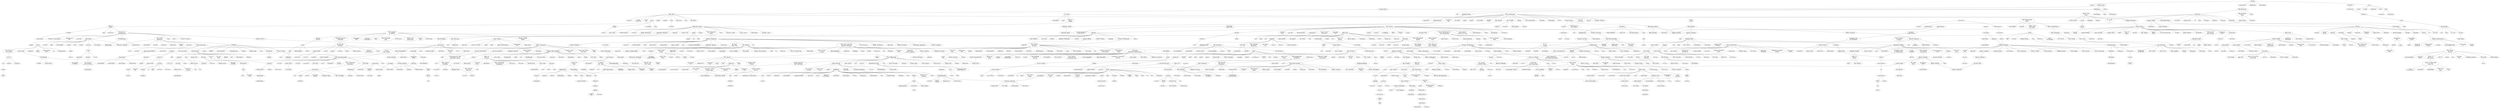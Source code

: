 strict graph "" {
	1619	 [fontsize=30,
		height=0.4722222222222222,
		label="Pedro the\nLion",
		level=1,
		played=4419533.0,
		pos="9994.39,43937.85",
		weight=240022,
		width=2.9444444444444446];
	1976	 [fontsize=30,
		height=0.4722222222222222,
		label="Sufjan Stevens",
		level=1,
		played=42891910.0,
		pos="-2631.68,39042.56",
		weight=772295,
		width=2.8055555555555554];
	1619 -- 1976	 [weight=1.0];
	902	 [fontsize=20,
		height=0.3194444444444444,
		label=Grandaddy,
		level=3,
		played=5483565.0,
		pos="3450.76,37769.79",
		weight=338703,
		width=1.375];
	1619 -- 902	 [weight=1.0];
	517	 [fontsize=20,
		height=0.3194444444444444,
		label=Cursive,
		level=3,
		played=9724299.0,
		pos="16306.54,39413.38",
		weight=306166,
		width=0.9444444444444444];
	1619 -- 517	 [weight=1.0];
	1641	 [fontsize=20,
		height=0.3194444444444444,
		label=Pinback,
		level=3,
		played=7763143.0,
		pos="-8156.89,50969.18",
		weight=303216,
		width=1.0];
	1619 -- 1641	 [weight=1.0];
	1402	 [fontsize=30,
		height=0.4722222222222222,
		label=mewithoutYou,
		level=1,
		played=6143175.0,
		pos="-9563.50,-21324.64",
		weight=132963,
		width=2.6527777777777777];
	1619 -- 1402	 [weight=1.0];
	707	 [fontsize=25,
		height=0.3888888888888889,
		label="Elliott Smith",
		level=2,
		played=45287246.0,
		pos="-2203.28,37403.06",
		weight=810691,
		width=1.8333333333333333];
	1619 -- 707	 [weight=1.0];
	797	 [fontsize=30,
		height=0.4722222222222222,
		label="Fleet Foxes",
		level=1,
		played=10289717.0,
		pos="1755.36,38008.70",
		weight=368486,
		width=2.1805555555555554];
	1976 -- 797	 [weight=1.0];
	179	 [fontsize=20,
		height=0.3194444444444444,
		label="At the\nDrive-In",
		level=3,
		played=12958608.0,
		pos="375.86,-915.79",
		weight=375436,
		width=1.9305555555555556];
	517 -- 179	 [weight=1.0];
	2314	 [fontsize=30,
		height=0.4722222222222222,
		label=Thrice,
		level=1,
		played=16236169.0,
		pos="-1252.14,-2794.03",
		weight=387528,
		width=1.1666666666666667];
	1402 -- 2314	 [weight=1.0];
	148	 [fontsize=30,
		height=0.4722222222222222,
		label="Arcade Fire",
		level=1,
		played=13539783.0,
		pos="3909.47,19303.92",
		weight=483352,
		width=2.1666666666666665];
	797 -- 148	 [weight=1.0];
	1487	 [fontsize=20,
		height=0.3194444444444444,
		label="My Morning\nJacket",
		level=3,
		played=8107701.0,
		pos="7581.36,14764.97",
		weight=379393,
		width=2.486111111111111];
	797 -- 1487	 [weight=1.0];
	599	 [fontsize=25,
		height=0.3888888888888889,
		label=DeVotchKa,
		level=2,
		played=3654284.0,
		pos="1417.05,41150.45",
		weight=163024,
		width=1.7638888888888888];
	797 -- 599	 [weight=1.0];
	320	 [fontsize=30,
		height=0.4722222222222222,
		label="Bon Iver",
		level=1,
		played=9091948.0,
		pos="-1803.62,42926.55",
		weight=202669,
		width=1.5555555555555556];
	797 -- 320	 [weight=1.0];
	905	 [fontsize=15,
		height=0.2361111111111111,
		label="Great Lake\nSwimmers",
		level=4,
		played=2556830.0,
		pos="-1721.65,43609.66",
		weight=183333,
		width=2.138888888888889];
	797 -- 905	 [weight=1.0];
	1117	 [fontsize=25,
		height=0.3888888888888889,
		label="José González",
		level=2,
		played=13893748.0,
		pos="25101.63,14926.32",
		weight=545027,
		width=2.3055555555555554];
	797 -- 1117	 [weight=1.0];
	2393	 [fontsize=20,
		height=0.3194444444444444,
		label="Vampire Weekend",
		level=3,
		played=12553347.0,
		pos="6959.91,47028.42",
		weight=407130,
		width=2.2916666666666665];
	797 -- 2393	 [weight=1.0];
	1537	 [fontsize=30,
		height=0.4722222222222222,
		label="Noah and\nthe Whale",
		level=1,
		played=1523459.0,
		pos="3403.04,44454.43",
		weight=108674,
		width=4.041666666666667];
	797 -- 1537	 [weight=1.0];
	114	 [fontsize=25,
		height=0.3888888888888889,
		label="Andrew Bird",
		level=2,
		played=16449654.0,
		pos="-280.79,38891.07",
		weight=483747,
		width=1.9027777777777777];
	797 -- 114	 [weight=1.0];
	231	 [fontsize=20,
		height=0.3194444444444444,
		label=Beirut,
		level=3,
		played=21999030.0,
		pos="-2318.20,37615.12",
		weight=360793,
		width=0.7361111111111112];
	797 -- 231	 [weight=1.0];
	1009	 [fontsize=30,
		height=0.4722222222222222,
		label="Iron &\nWine",
		level=1,
		played=25869070.0,
		pos="-300.44,41909.96",
		weight=814278,
		width=2.4166666666666665];
	797 -- 1009	 [weight=1.0];
	908	 [fontsize=15,
		height=0.2361111111111111,
		label="Grizzly Bear",
		level=4,
		played=6099326.0,
		pos="4057.95,16623.55",
		weight=262914,
		width=1.1111111111111112];
	797 -- 908	 [weight=1.0];
	2242	 [fontsize=30,
		height=0.4722222222222222,
		label="The Shins",
		level=1,
		played=39820298.0,
		pos="1899.38,37554.97",
		weight=1074793,
		width=1.8888888888888888];
	797 -- 2242	 [weight=1.0];
	207	 [fontsize=20,
		height=0.3194444444444444,
		label="Band of\nHorses",
		level=3,
		played=12281892.0,
		pos="13390.09,40698.95",
		weight=408313,
		width=2.0694444444444446];
	797 -- 207	 [weight=1.0];
	2112	 [fontsize=25,
		height=0.3888888888888889,
		label="The Decemberists",
		level=2,
		played=27497253.0,
		pos="5498.71,41166.30",
		weight=715277,
		width=2.8194444444444446];
	797 -- 2112	 [weight=1.0];
	1478	 [fontsize=20,
		height=0.3194444444444444,
		label="M. Ward",
		level=3,
		played=7680813.0,
		pos="-1460.81,42422.70",
		weight=327010,
		width=1.0555555555555556];
	797 -- 1478	 [weight=1.0];
	124	 [fontsize=20,
		height=0.3194444444444444,
		label="Animal Collective",
		level=3,
		played=21528858.0,
		pos="12773.17,18331.50",
		weight=467779,
		width=2.138888888888889];
	797 -- 124	 [weight=1.0];
	2197	 [fontsize=20,
		height=0.3194444444444444,
		label="The National",
		level=3,
		played=18548620.0,
		pos="7501.34,19977.94",
		weight=409138,
		width=1.5833333333333333];
	797 -- 2197	 [weight=1.0];
	1789	 [fontsize=30,
		height=0.4722222222222222,
		label=Saosin,
		level=1,
		played=13932172.0,
		pos="-4055.84,-10731.34",
		weight=286090,
		width=1.2777777777777777];
	2314 -- 1789	 [weight=1.0];
	2044	 [fontsize=20,
		height=0.3194444444444444,
		label="The Almost",
		level=3,
		played=2560203.0,
		pos="-13185.34,-16441.94",
		weight=103130,
		width=1.4166666666666667];
	2314 -- 2044	 [weight=1.0];
	875	 [fontsize=20,
		height=0.3194444444444444,
		label=Glassjaw,
		level=3,
		played=4204691.0,
		pos="630.64,1567.44",
		weight=136655,
		width=1.1388888888888888];
	2314 -- 875	 [weight=1.0];
	1823	 [fontsize=20,
		height=0.3194444444444444,
		label="Senses Fail",
		level=3,
		played=11574437.0,
		pos="-2867.99,-10208.65",
		weight=324354,
		width=1.4583333333333333];
	2314 -- 1823	 [weight=1.0];
	836	 [fontsize=20,
		height=0.3194444444444444,
		label="Funeral for\na Friend",
		level=3,
		played=13271946.0,
		pos="-6154.23,-12622.24",
		weight=369163,
		width=2.5972222222222223];
	2314 -- 836	 [weight=1.0];
	346	 [fontsize=25,
		height=0.3888888888888889,
		label="Brand New",
		level=2,
		played=33678477.0,
		pos="-13435.57,-10816.86",
		weight=527253,
		width=1.7222222222222223];
	2314 -- 346	 [weight=1.0];
	2382	 [fontsize=20,
		height=0.3194444444444444,
		label=Underoath,
		level=3,
		played=17348228.0,
		pos="-7848.31,-5775.20",
		weight=329693,
		width=1.3055555555555556];
	2314 -- 2382	 [weight=1.0];
	2316	 [fontsize=20,
		height=0.3194444444444444,
		label=Thursday,
		level=3,
		played=11125019.0,
		pos="-6969.92,-16577.73",
		weight=315339,
		width=1.1666666666666667];
	2314 -- 2316	 [weight=1.0];
	338	 [fontsize=20,
		height=0.3194444444444444,
		label=boysetsfire,
		level=3,
		played=3257359.0,
		pos="-1679.93,-157.53",
		weight=103877,
		width=1.3472222222222223];
	2314 -- 338	 [weight=1.0];
	787	 [fontsize=30,
		height=0.4722222222222222,
		label=Finch,
		level=1,
		played=7252140.0,
		pos="-4473.78,-8732.08",
		weight=316654,
		width=1.0277777777777777];
	2314 -- 787	 [weight=1.0];
	70	 [fontsize=15,
		height=0.2361111111111111,
		label=Alexisonfire,
		level=4,
		played=15357958.0,
		pos="-878.90,-2078.34",
		weight=289077,
		width=1.0555555555555556];
	2314 -- 70	 [weight=1.0];
	1965	 [fontsize=20,
		height=0.3194444444444444,
		label="Story of\nthe Year",
		level=3,
		played=8709809.0,
		pos="2410.13,15239.58",
		weight=314696,
		width=2.25];
	2314 -- 1965	 [weight=1.0];
	2213	 [fontsize=30,
		height=0.4722222222222222,
		label="The Polyphonic\nSpree",
		level=1,
		played=3149632.0,
		pos="5338.02,41912.36",
		weight=223443,
		width=4.333333333333333];
	148 -- 2213	 [weight=1.0];
	388	 [fontsize=25,
		height=0.3888888888888889,
		label=Calexico,
		level=2,
		played=7710814.0,
		pos="1614.43,41398.51",
		weight=330058,
		width=1.3333333333333333];
	599 -- 388	 [weight=1.0];
	886	 [fontsize=15,
		height=0.2361111111111111,
		label="Gogol Bordello",
		level=4,
		played=8023006.0,
		pos="1375.89,40742.74",
		weight=271704,
		width=1.3472222222222223];
	599 -- 886	 [weight=1.0];
	1523	 [fontsize=30,
		height=0.4722222222222222,
		label="Nick Drake",
		level=1,
		played=15153624.0,
		pos="1416.45,35161.37",
		weight=657487,
		width=2.0416666666666665];
	320 -- 1523	 [weight=1.0];
	138	 [fontsize=20,
		height=0.3194444444444444,
		label="Antony and\nthe Johnsons",
		level=3,
		played=8637678.0,
		pos="18591.75,-19603.94",
		weight=334464,
		width=3.2916666666666665];
	320 -- 138	 [weight=1.0];
	492	 [fontsize=20,
		height=0.3194444444444444,
		label="Conor Oberst",
		level=3,
		played=2380960.0,
		pos="-4043.06,39352.96",
		weight=108756,
		width=1.6805555555555556];
	320 -- 492	 [weight=1.0];
	531	 [fontsize=25,
		height=0.3888888888888889,
		label="Damien Rice",
		level=2,
		played=24006477.0,
		pos="-6114.70,42172.72",
		weight=765745,
		width=2.0];
	320 -- 531	 [weight=1.0];
	1561	 [fontsize=15,
		height=0.2361111111111111,
		label="Okkervil River",
		level=4,
		played=10401638.0,
		pos="-2541.60,42108.73",
		weight=300893,
		width=1.2638888888888888];
	905 -- 1561	 [weight=1.0];
	1124	 [fontsize=15,
		height=0.2361111111111111,
		label="Joshua Radin",
		level=4,
		played=5373665.0,
		pos="-18885.80,36191.18",
		weight=254988,
		width=1.25];
	1117 -- 1124	 [weight=1.0];
	1488	 [fontsize=30,
		height=0.4722222222222222,
		label="Mystery Jets",
		level=1,
		played=3042262.0,
		pos="18012.60,24353.12",
		weight=224026,
		width=2.3472222222222223];
	1537 -- 1488	 [weight=1.0];
	2277	 [fontsize=30,
		height=0.4722222222222222,
		label="The Used",
		level=1,
		played=25453767.0,
		pos="-8001.79,-7023.95",
		weight=533923,
		width=1.8194444444444444];
	1789 -- 2277	 [weight=1.0];
	110	 [fontsize=20,
		height=0.3194444444444444,
		label=Anberlin,
		level=3,
		played=15173578.0,
		pos="-12774.84,-12543.69",
		weight=323719,
		width=1.0277777777777777];
	2044 -- 110	 [weight=1.0];
	156	 [fontsize=15,
		height=0.2361111111111111,
		label="Armor for\nSleep",
		level=4,
		played=7533952.0,
		pos="-8595.92,-15983.94",
		weight=281710,
		width=1.5416666666666667];
	2044 -- 156	 [weight=1.0];
	760	 [fontsize=20,
		height=0.3194444444444444,
		label="Every Time\nI Die",
		level=3,
		played=6022549.0,
		pos="-6113.80,204.57",
		weight=159968,
		width=2.2083333333333335];
	875 -- 760	 [weight=1.0];
	828	 [fontsize=20,
		height=0.3194444444444444,
		label="From Autumn\nto Ashes",
		level=3,
		played=7476897.0,
		pos="-1954.91,-976.95",
		weight=238174,
		width=3.0];
	338 -- 828	 [weight=1.0];
	942	 [fontsize=30,
		height=0.4722222222222222,
		label="Head Automatica",
		level=1,
		played=5259378.0,
		pos="-14065.16,-10767.31",
		weight=247822,
		width=3.2083333333333335];
	787 -- 942	 [weight=1.0];
	2048	 [fontsize=30,
		height=0.4722222222222222,
		label="The Apples\nin Stereo",
		level=1,
		played=4167192.0,
		pos="10844.07,37338.56",
		weight=225617,
		width=4.125];
	234	 [fontsize=30,
		height=0.4722222222222222,
		label="Belle and\nSebastian",
		level=1,
		played=36822310.0,
		pos="4251.59,46427.61",
		weight=830911,
		width=3.9444444444444446];
	2048 -- 234	 [weight=1.0];
	2145	 [fontsize=20,
		height=0.3194444444444444,
		label="The Go!\nTeam",
		level=3,
		played=7542418.0,
		pos="20144.25,36892.94",
		weight=421657,
		width=1.9583333333333333];
	2048 -- 2145	 [weight=1.0];
	1555	 [fontsize=25,
		height=0.3888888888888889,
		label="of Montreal",
		level=2,
		played=23823631.0,
		pos="4496.90,43675.98",
		weight=555182,
		width=1.75];
	2048 -- 1555	 [weight=1.0];
	1512	 [fontsize=30,
		height=0.4722222222222222,
		label="Neutral Milk\nHotel",
		level=1,
		played=16869471.0,
		pos="4287.16,41226.26",
		weight=548340,
		width=3.5277777777777777];
	2048 -- 1512	 [weight=1.0];
	2276	 [fontsize=20,
		height=0.3194444444444444,
		label="The Unicorns",
		level=3,
		played=5422685.0,
		pos="12234.02,32366.47",
		weight=313622,
		width=1.6527777777777777];
	2048 -- 2276	 [weight=1.0];
	2048 -- 2213	 [weight=1.0];
	2187	 [fontsize=20,
		height=0.3194444444444444,
		label="The Magnetic\nFields",
		level=3,
		played=14377764.0,
		pos="17281.97,19641.16",
		weight=351544,
		width=2.6666666666666665];
	2048 -- 2187	 [weight=1.0];
	2133	 [fontsize=20,
		height=0.3194444444444444,
		label="The Fiery\nFurnaces",
		level=3,
		played=4753140.0,
		pos="11263.30,45368.79",
		weight=279879,
		width=2.5694444444444446];
	2048 -- 2133	 [weight=1.0];
	150	 [fontsize=30,
		height=0.4722222222222222,
		label="Architecture in\nHelsinki",
		level=1,
		played=14915086.0,
		pos="5712.24,46054.32",
		weight=512380,
		width=4.472222222222222];
	2048 -- 150	 [weight=1.0];
	2198	 [fontsize=20,
		height=0.3194444444444444,
		label="The New\nPornographers",
		level=3,
		played=12553292.0,
		pos="10478.98,37597.82",
		weight=352915,
		width=3.1944444444444446];
	2048 -- 2198	 [weight=1.0];
	1364	 [fontsize=15,
		height=0.2361111111111111,
		label="Mates of\nState",
		level=4,
		played=5855708.0,
		pos="6887.36,44012.80",
		weight=279900,
		width=1.4305555555555556];
	2048 -- 1364	 [weight=1.0];
	2134	 [fontsize=30,
		height=0.4722222222222222,
		label="The Flaming\nLips",
		level=1,
		played=19883088.0,
		pos="5009.09,19984.13",
		weight=830685,
		width=3.4305555555555554];
	2048 -- 2134	 [weight=1.0];
	2377	 [fontsize=30,
		height=0.4722222222222222,
		label="Ugly Casanova",
		level=1,
		played=1504976.0,
		pos="3908.08,19150.16",
		weight=124169,
		width=2.8333333333333335];
	1512 -- 2377	 [weight=1.0];
	2186	 [fontsize=30,
		height=0.4722222222222222,
		label="The Magic\nNumbers",
		level=1,
		played=4149754.0,
		pos="-13998.85,40100.61",
		weight=311402,
		width=3.986111111111111];
	2213 -- 2186	 [weight=1.0];
	729	 [fontsize=20,
		height=0.3194444444444444,
		label=Enon,
		level=3,
		played=2787367.0,
		pos="15324.09,37125.22",
		weight=108667,
		width=0.6527777777777778];
	2133 -- 729	 [weight=1.0];
	186	 [fontsize=30,
		height=0.4722222222222222,
		label="Au Revoir\nSimone",
		level=1,
		played=3109331.0,
		pos="3079.57,45220.22",
		weight=192139,
		width=3.5972222222222223];
	150 -- 186	 [weight=1.0];
	2369	 [fontsize=30,
		height=0.4722222222222222,
		label="TV on\nthe Radio",
		level=1,
		played=14844462.0,
		pos="6931.54,17703.52",
		weight=590113,
		width=3.25];
	2377 -- 2369	 [weight=1.0];
	2461	 [fontsize=20,
		height=0.3194444444444444,
		label="Wolf Parade",
		level=3,
		played=9668609.0,
		pos="10353.79,18978.09",
		weight=405145,
		width=1.5416666666666667];
	2377 -- 2461	 [weight=1.0];
	1984	 [fontsize=30,
		height=0.4722222222222222,
		label="Sunset Rubdown",
		level=1,
		played=3236364.0,
		pos="9603.68,46391.46",
		weight=117490,
		width=3.1805555555555554];
	2377 -- 1984	 [weight=1.0];
	2191	 [fontsize=25,
		height=0.3888888888888889,
		label="The Microphones",
		level=2,
		played=4524008.0,
		pos="16737.24,20195.11",
		weight=209964,
		width=2.6944444444444446];
	2377 -- 2191	 [weight=1.0];
	360	 [fontsize=25,
		height=0.3888888888888889,
		label="Broken Social\nScene",
		level=2,
		played=23513791.0,
		pos="9196.74,19630.79",
		weight=696631,
		width=3.4166666666666665];
	2377 -- 360	 [weight=1.0];
	468	 [fontsize=25,
		height=0.3888888888888889,
		label="Clap Your Hands\nSay Yeah",
		level=2,
		played=9938291.0,
		pos="5309.52,15502.00",
		weight=529107,
		width=4.444444444444445];
	2377 -- 468	 [weight=1.0];
	372	 [fontsize=20,
		height=0.3194444444444444,
		label="Built to\nSpill",
		level=3,
		played=8457069.0,
		pos="3142.84,36251.20",
		weight=386001,
		width=1.6111111111111112];
	2377 -- 372	 [weight=1.0];
	1443	 [fontsize=30,
		height=0.4722222222222222,
		label="Modest Mouse",
		level=1,
		played=51552089.0,
		pos="8630.21,16048.71",
		weight=1082498,
		width=2.736111111111111];
	2377 -- 1443	 [weight=1.0];
	2270	 [fontsize=30,
		height=0.4722222222222222,
		label="The Thrills",
		level=1,
		played=2914176.0,
		pos="-16666.50,41146.67",
		weight=278211,
		width=1.9583333333333333];
	2186 -- 2270	 [weight=1.0];
	277	 [fontsize=15,
		height=0.2361111111111111,
		label="Black Kids",
		level=4,
		played=3388651.0,
		pos="7318.05,27120.12",
		weight=255363,
		width=0.9583333333333334];
	2186 -- 277	 [weight=1.0];
	1677	 [fontsize=15,
		height=0.2361111111111111,
		label="Q and\nNot U",
		level=4,
		played=2286159.0,
		pos="16891.03,38118.37",
		weight=112957,
		width=1.25];
	729 -- 1677	 [weight=1.0];
	294	 [fontsize=20,
		height=0.3194444444444444,
		label="Blonde Redhead",
		level=3,
		played=11482286.0,
		pos="17977.65,39683.75",
		weight=405217,
		width=2.0833333333333335];
	729 -- 294	 [weight=1.0];
	576	 [fontsize=15,
		height=0.2361111111111111,
		label=Deerhoof,
		level=4,
		played=6640832.0,
		pos="12864.48,20417.47",
		weight=274641,
		width=0.8472222222222222];
	729 -- 576	 [weight=1.0];
	394	 [fontsize=20,
		height=0.3194444444444444,
		label="Camera Obscura",
		level=3,
		played=8380017.0,
		pos="5819.49,44814.24",
		weight=375154,
		width=2.125];
	186 -- 394	 [weight=1.0];
	1193	 [fontsize=25,
		height=0.3888888888888889,
		label="Kings of\nConvenience",
		level=2,
		played=14621164.0,
		pos="-5719.76,42073.20",
		weight=549526,
		width=3.5833333333333335];
	186 -- 1193	 [weight=1.0];
	1937	 [fontsize=25,
		height=0.3888888888888889,
		label=Stars,
		level=2,
		played=18437267.0,
		pos="10985.53,34958.06",
		weight=540522,
		width=0.8194444444444444];
	186 -- 1937	 [weight=1.0];
	1546	 [fontsize=20,
		height=0.3194444444444444,
		label="Nouvelle Vague",
		level=3,
		played=11556666.0,
		pos="32226.63,7152.74",
		weight=442788,
		width=1.9722222222222223];
	186 -- 1546	 [weight=1.0];
	194	 [fontsize=15,
		height=0.2361111111111111,
		label="Azure Ray",
		level=4,
		played=4215008.0,
		pos="-13009.72,-23351.32",
		weight=247441,
		width=0.9583333333333334];
	186 -- 194	 [weight=1.0];
	1311	 [fontsize=20,
		height=0.3194444444444444,
		label="Lykke Li",
		level=3,
		played=5129319.0,
		pos="6817.46,27615.04",
		weight=217002,
		width=1.0277777777777777];
	186 -- 1311	 [weight=1.0];
	2209	 [fontsize=15,
		height=0.2361111111111111,
		label="The Pipettes",
		level=4,
		played=4848618.0,
		pos="3494.61,46443.78",
		weight=242610,
		width=1.1527777777777777];
	186 -- 2209	 [weight=1.0];
	780	 [fontsize=30,
		height=0.4722222222222222,
		label=Feist,
		level=1,
		played=30242078.0,
		pos="-17004.63,35633.21",
		weight=913399,
		width=0.9166666666666666];
	186 -- 780	 [weight=1.0];
	2096	 [fontsize=25,
		height=0.3888888888888889,
		label="The Concretes",
		level=2,
		played=1894092.0,
		pos="7182.12,34976.50",
		weight=160134,
		width=2.2777777777777777];
	186 -- 2096	 [weight=1.0];
	1237	 [fontsize=30,
		height=0.4722222222222222,
		label="LCD Soundsystem",
		level=1,
		played=11303797.0,
		pos="11926.21,23978.75",
		weight=622881,
		width=3.486111111111111];
	2369 -- 1237	 [weight=1.0];
	414	 [fontsize=30,
		height=0.4722222222222222,
		label="Casiotone for the\nPainfully Alone",
		level=1,
		played=2792342.0,
		pos="16144.45,19946.72",
		weight=110591,
		width=6.277777777777778];
	1984 -- 414	 [weight=1.0];
	1884	 [fontsize=25,
		height=0.3888888888888889,
		label=Smog,
		level=2,
		played=2567829.0,
		pos="17401.46,21435.15",
		weight=171885,
		width=0.9166666666666666];
	2191 -- 1884	 [weight=1.0];
	2098	 [fontsize=20,
		height=0.3194444444444444,
		label="The Coral",
		level=3,
		played=5306802.0,
		pos="-17794.96,50308.69",
		weight=418891,
		width=1.2222222222222223];
	2270 -- 2098	 [weight=1.0];
	1847	 [fontsize=25,
		height=0.3888888888888889,
		label="Shout Out\nLouds",
		level=2,
		played=5891135.0,
		pos="-17211.12,40523.33",
		weight=321238,
		width=2.8055555555555554];
	2270 -- 1847	 [weight=1.0];
	2102	 [fontsize=30,
		height=0.4722222222222222,
		label="The Cribs",
		level=1,
		played=5862561.0,
		pos="-17566.83,53707.54",
		weight=306256,
		width=1.8194444444444444];
	2270 -- 2102	 [weight=1.0];
	1757	 [fontsize=20,
		height=0.3194444444444444,
		label=Rooney,
		level=3,
		played=4706599.0,
		pos="8776.38,35536.65",
		weight=332451,
		width=0.9583333333333334];
	2270 -- 1757	 [weight=1.0];
	1490	 [fontsize=25,
		height=0.3888888888888889,
		label="Nada Surf",
		level=2,
		played=10234504.0,
		pos="-3984.54,40536.63",
		weight=502496,
		width=1.5694444444444444];
	2270 -- 1490	 [weight=1.0];
	970	 [fontsize=25,
		height=0.3888888888888889,
		label="Hot Hot\nHeat",
		level=2,
		played=10810393.0,
		pos="-10517.62,49410.55",
		weight=559139,
		width=2.2083333333333335];
	2270 -- 970	 [weight=1.0];
	914	 [fontsize=15,
		height=0.2361111111111111,
		label=Guillemots,
		level=4,
		played=3375693.0,
		pos="-15751.46,42183.06",
		weight=250487,
		width=0.9722222222222222];
	2270 -- 914	 [weight=1.0];
	2019	 [fontsize=15,
		height=0.2361111111111111,
		label="Ted Leo and\nThe Pharmacists",
		level=4,
		played=5839378.0,
		pos="13339.58,40163.34",
		weight=277046,
		width=2.8194444444444446];
	1677 -- 2019	 [weight=1.0];
	832	 [fontsize=15,
		height=0.2361111111111111,
		label=Fugazi,
		level=4,
		played=7561477.0,
		pos="14923.46,37795.36",
		weight=242245,
		width=0.625];
	1677 -- 832	 [weight=1.0];
	1644	 [fontsize=15,
		height=0.2361111111111111,
		label="Pink Martini",
		level=4,
		played=3441350.0,
		pos="27685.09,26433.52",
		weight=275631,
		width=1.0694444444444444];
	1546 -- 1644	 [weight=1.0];
	226	 [fontsize=15,
		height=0.2361111111111111,
		label="Bebel Gilberto",
		level=4,
		played=3060434.0,
		pos="25617.39,22859.50",
		weight=276618,
		width=1.2916666666666667];
	1546 -- 226	 [weight=1.0];
	479	 [fontsize=20,
		height=0.3194444444444444,
		label=CocoRosie,
		level=3,
		played=12972877.0,
		pos="12060.20,20128.22",
		weight=403429,
		width=1.3611111111111112];
	1311 -- 479	 [weight=1.0];
	1299	 [fontsize=25,
		height=0.3888888888888889,
		label="Love Is\nAll",
		level=2,
		played=1046804.0,
		pos="6608.45,36554.50",
		weight=105033,
		width=1.8055555555555556];
	2096 -- 1299	 [weight=1.0];
	1282	 [fontsize=20,
		height=0.3194444444444444,
		label=Llorca,
		level=3,
		played=575594.0,
		pos="30886.65,23731.14",
		weight=114751,
		width=0.7638888888888888];
	1203	 [fontsize=20,
		height=0.3194444444444444,
		label=Koop,
		level=3,
		played=4166060.0,
		pos="34389.08,26952.50",
		weight=328121,
		width=0.6527777777777778];
	1282 -- 1203	 [weight=1.0];
	671	 [fontsize=20,
		height=0.3194444444444444,
		label="dZihan &\nKamien",
		level=3,
		played=2179239.0,
		pos="29684.06,22495.30",
		weight=268681,
		width=2.2916666666666665];
	1282 -- 671	 [weight=1.0];
	1213	 [fontsize=15,
		height=0.2361111111111111,
		label="Kyoto Jazz\nMassive",
		level=4,
		played=835228.0,
		pos="31212.86,24879.00",
		weight=129760,
		width=1.9166666666666667];
	1282 -- 1213	 [weight=1.0];
	1958	 [fontsize=20,
		height=0.3194444444444444,
		label="St. Germain",
		level=3,
		played=4216405.0,
		pos="33045.12,28875.90",
		weight=412216,
		width=1.4861111111111112];
	1282 -- 1958	 [weight=1.0];
	1208	 [fontsize=30,
		height=0.4722222222222222,
		label="Kruder &\nDorfmeister",
		level=1,
		played=3615307.0,
		pos="30745.05,6765.38",
		weight=357924,
		width=4.152777777777778];
	671 -- 1208	 [weight=1.0];
	590	 [fontsize=20,
		height=0.3194444444444444,
		label="De-Phazz",
		level=3,
		played=5103421.0,
		pos="35652.65,28256.78",
		weight=360761,
		width=1.2222222222222223];
	671 -- 590	 [weight=1.0];
	244	 [fontsize=20,
		height=0.3194444444444444,
		label=Bent,
		level=3,
		played=2851789.0,
		pos="28114.31,19013.48",
		weight=315504,
		width=0.5833333333333334];
	671 -- 244	 [weight=1.0];
	1536	 [fontsize=15,
		height=0.2361111111111111,
		label="Nitin Sawhney",
		level=4,
		played=2650681.0,
		pos="33282.92,18469.47",
		weight=276508,
		width=1.3055555555555556];
	671 -- 1536	 [weight=1.0];
	1050	 [fontsize=15,
		height=0.2361111111111111,
		label=Jazzanova,
		level=4,
		played=3353057.0,
		pos="34469.18,28490.44",
		weight=300664,
		width=0.9861111111111112];
	1213 -- 1050	 [weight=1.0];
	631	 [fontsize=30,
		height=0.4722222222222222,
		label="DJ Krush",
		level=1,
		played=4801063.0,
		pos="25974.73,3554.86",
		weight=297590,
		width=1.7222222222222223];
	1208 -- 631	 [weight=1.0];
	1948	 [fontsize=30,
		height=0.4722222222222222,
		label="Stereo MC's",
		level=1,
		played=1300469.0,
		pos="-10805.65,-23555.73",
		weight=181042,
		width=2.2916666666666665];
	1208 -- 1948	 [weight=1.0];
	331	 [fontsize=15,
		height=0.2361111111111111,
		label="Boozoo Bajou",
		level=4,
		played=1871887.0,
		pos="33158.55,22111.30",
		weight=244374,
		width=1.2777777777777777];
	1208 -- 331	 [weight=1.0];
	774	 [fontsize=30,
		height=0.4722222222222222,
		label="FC/Kahuna",
		level=1,
		played=549777.0,
		pos="18721.21,-348.99",
		weight=113815,
		width=2.111111111111111];
	1208 -- 774	 [weight=1.0];
	2348	 [fontsize=20,
		height=0.3194444444444444,
		label=Tosca,
		level=3,
		played=4460239.0,
		pos="30338.51,20454.42",
		weight=395353,
		width=0.7638888888888888];
	1208 -- 2348	 [weight=1.0];
	2489	 [fontsize=25,
		height=0.3888888888888889,
		label="Zero 7",
		level=2,
		played=17086815.0,
		pos="32045.54,8708.72",
		weight=784822,
		width=1.0138888888888888];
	1208 -- 2489	 [weight=1.0];
	909	 [fontsize=25,
		height=0.3888888888888889,
		label="Groove Armada",
		level=2,
		played=8970207.0,
		pos="17280.72,235.05",
		weight=691987,
		width=2.4583333333333335];
	1208 -- 909	 [weight=1.0];
	2301	 [fontsize=25,
		height=0.3888888888888889,
		label="Thievery Corporation",
		level=2,
		played=17203283.0,
		pos="28267.69,8012.40",
		weight=739944,
		width=3.25];
	1208 -- 2301	 [weight=1.0];
	1528	 [fontsize=20,
		height=0.3194444444444444,
		label="Nightmares on\nWax",
		level=3,
		played=5978531.0,
		pos="31349.61,12499.60",
		weight=444084,
		width=2.5972222222222223];
	1208 -- 1528	 [weight=1.0];
	899	 [fontsize=20,
		height=0.3194444444444444,
		label="Gotan Project",
		level=3,
		played=6606303.0,
		pos="27783.59,7781.77",
		weight=395088,
		width=1.7083333333333333];
	590 -- 899	 [weight=1.0];
	1359	 [fontsize=30,
		height=0.4722222222222222,
		label="Massive Attack",
		level=1,
		played=33318218.0,
		pos="30957.34,10408.38",
		weight=1156891,
		width=2.8055555555555554];
	631 -- 1359	 [weight=1.0];
	628	 [fontsize=25,
		height=0.3888888888888889,
		label="DJ Cam",
		level=2,
		played=1806495.0,
		pos="26357.07,7458.57",
		weight=207428,
		width=1.2638888888888888];
	631 -- 628	 [weight=1.0];
	634	 [fontsize=25,
		height=0.3888888888888889,
		label="DJ Shadow",
		level=2,
		played=12717833.0,
		pos="23586.30,3810.50",
		weight=602830,
		width=1.7777777777777777];
	631 -- 634	 [weight=1.0];
	327	 [fontsize=20,
		height=0.3194444444444444,
		label=Bonobo,
		level=3,
		played=12111954.0,
		pos="29889.14,8370.59",
		weight=471515,
		width=0.9583333333333334];
	631 -- 327	 [weight=1.0];
	1893	 [fontsize=15,
		height=0.2361111111111111,
		label="Sofa Surfers",
		level=4,
		played=1807743.0,
		pos="29386.23,18606.10",
		weight=256632,
		width=1.1388888888888888];
	631 -- 1893	 [weight=1.0];
	1735	 [fontsize=20,
		height=0.3194444444444444,
		label=RJD2,
		level=3,
		played=9735001.0,
		pos="33408.08,12703.54",
		weight=380837,
		width=0.7083333333333334];
	631 -- 1735	 [weight=1.0];
	2152	 [fontsize=20,
		height=0.3194444444444444,
		label="The Herbaliser",
		level=3,
		played=3919726.0,
		pos="21923.17,8891.71",
		weight=312147,
		width=1.8333333333333333];
	631 -- 2152	 [weight=1.0];
	292	 [fontsize=15,
		height=0.2361111111111111,
		label=Blockhead,
		level=4,
		played=2916544.0,
		pos="30331.23,13637.28",
		weight=185832,
		width=0.9583333333333334];
	631 -- 292	 [weight=1.0];
	483	 [fontsize=15,
		height=0.2361111111111111,
		label=Coldcut,
		level=4,
		played=2335067.0,
		pos="24626.39,13392.75",
		weight=252617,
		width=0.6944444444444444];
	631 -- 483	 [weight=1.0];
	2360	 [fontsize=25,
		height=0.3888888888888889,
		label=Tricky,
		level=2,
		played=7743582.0,
		pos="26798.25,14348.66",
		weight=506353,
		width=0.9305555555555556];
	631 -- 2360	 [weight=1.0];
	1144	 [fontsize=30,
		height=0.4722222222222222,
		label="Just Jack",
		level=1,
		played=2167022.0,
		pos="-23924.33,25678.86",
		weight=182697,
		width=1.75];
	1948 -- 1144	 [weight=1.0];
	2383	 [fontsize=25,
		height=0.3888888888888889,
		label=Underworld,
		level=2,
		played=7292226.0,
		pos="17415.07,-1755.31",
		weight=541732,
		width=1.7777777777777777];
	774 -- 2383	 [weight=1.0];
	1705	 [fontsize=30,
		height=0.4722222222222222,
		label=Röyksopp,
		level=1,
		played=19211398.0,
		pos="8382.20,20929.58",
		weight=846313,
		width=1.8611111111111112];
	774 -- 1705	 [weight=1.0];
	2265	 [fontsize=25,
		height=0.3888888888888889,
		label="The Supremes",
		level=2,
		played=1454527.0,
		pos="-10567.85,37345.50",
		weight=222145,
		width=2.2777777777777777];
	1356	 [fontsize=25,
		height=0.3888888888888889,
		label="Marvin Gaye",
		level=2,
		played=7407818.0,
		pos="-10435.39,38369.85",
		weight=630961,
		width=1.9722222222222223];
	2265 -- 1356	 [weight=1.0];
	670	 [fontsize=20,
		height=0.3194444444444444,
		label="Dusty Springfield",
		level=3,
		played=3058027.0,
		pos="17621.09,1563.15",
		weight=396875,
		width=2.111111111111111];
	2265 -- 670	 [weight=1.0];
	602	 [fontsize=15,
		height=0.2361111111111111,
		label="Diana Ross",
		level=4,
		played=1537742.0,
		pos="-36308.16,494.10",
		weight=266181,
		width=1.0555555555555556];
	2265 -- 602	 [weight=1.0];
	2136	 [fontsize=15,
		height=0.2361111111111111,
		label="The Four\nTops",
		level=4,
		played=1584145.0,
		pos="-11422.91,38270.19",
		weight=251714,
		width=1.4305555555555556];
	2265 -- 2136	 [weight=1.0];
	2267	 [fontsize=20,
		height=0.3194444444444444,
		label="The Temptations",
		level=3,
		played=3016410.0,
		pos="-6333.81,37880.93",
		weight=396411,
		width=2.0972222222222223];
	2265 -- 2267	 [weight=1.0];
	2238	 [fontsize=25,
		height=0.3888888888888889,
		label="The Ronettes",
		level=2,
		played=881353.0,
		pos="-6857.53,40528.69",
		weight=153244,
		width=2.0972222222222223];
	2265 -- 2238	 [weight=1.0];
	2243	 [fontsize=20,
		height=0.3194444444444444,
		label="The Shirelles",
		level=3,
		played=541318.0,
		pos="-23705.33,100.51",
		weight=106186,
		width=1.625];
	2265 -- 2243	 [weight=1.0];
	2234	 [fontsize=30,
		height=0.4722222222222222,
		label="The Righteous\nBrothers",
		level=1,
		played=782787.0,
		pos="-6687.89,40371.03",
		weight=160867,
		width=4.638888888888889];
	2238 -- 2234	 [weight=1.0];
	350	 [fontsize=20,
		height=0.3194444444444444,
		label="Brenda Lee",
		level=3,
		played=632723.0,
		pos="-24697.71,-939.86",
		weight=147329,
		width=1.4444444444444444];
	2243 -- 350	 [weight=1.0];
	1766	 [fontsize=30,
		height=0.4722222222222222,
		label="Roy Orbison",
		level=1,
		played=2797850.0,
		pos="48761.35,3058.65",
		weight=348960,
		width=2.3194444444444446];
	2234 -- 1766	 [weight=1.0];
	2126	 [fontsize=30,
		height=0.4722222222222222,
		label="The Everly\nBrothers",
		level=1,
		played=1088651.0,
		pos="46932.52,1531.81",
		weight=182204,
		width=3.9166666666666665];
	2234 -- 2126	 [weight=1.0];
	1491	 [fontsize=20,
		height=0.3194444444444444,
		label="Nancy Sinatra",
		level=3,
		played=3057316.0,
		pos="17613.40,2938.56",
		weight=399785,
		width=1.75];
	2234 -- 1491	 [weight=1.0];
	1728	 [fontsize=20,
		height=0.3194444444444444,
		label="Ricky Nelson",
		level=3,
		played=610284.0,
		pos="-23716.48,-1156.31",
		weight=142152,
		width=1.625];
	350 -- 1728	 [weight=1.0];
	2155	 [fontsize=30,
		height=0.4722222222222222,
		label="The Hollies",
		level=1,
		played=1819505.0,
		pos="-30760.16,10446.85",
		weight=298630,
		width=2.0972222222222223];
	1766 -- 2155	 [weight=1.0];
	369	 [fontsize=20,
		height=0.3194444444444444,
		label="Buddy Holly",
		level=3,
		played=2998218.0,
		pos="46956.09,5220.21",
		weight=323515,
		width=1.4861111111111112];
	2126 -- 369	 [weight=1.0];
	714	 [fontsize=30,
		height=0.4722222222222222,
		label="Elvis Presley",
		level=1,
		played=17421693.0,
		pos="43425.78,3431.68",
		weight=831560,
		width=2.388888888888889];
	2126 -- 714	 [weight=1.0];
	459	 [fontsize=20,
		height=0.3194444444444444,
		label="Chubby Checker",
		level=3,
		played=430651.0,
		pos="45478.88,4228.26",
		weight=101631,
		width=2.0694444444444446];
	1728 -- 459	 [weight=1.0];
	2398	 [fontsize=15,
		height=0.2361111111111111,
		label="Vanessa Paradis",
		level=4,
		played=1027164.0,
		pos="6946.46,-11049.15",
		weight=113609,
		width=1.5277777777777777];
	404	 [fontsize=15,
		height=0.2361111111111111,
		label="Carla Bruni",
		level=4,
		played=4402035.0,
		pos="5950.78,-8590.04",
		weight=241038,
		width=1.0277777777777777];
	2398 -- 404	 [weight=1.0];
	432	 [fontsize=15,
		height=0.2361111111111111,
		label="Charlotte Gainsbourg",
		level=4,
		played=2130530.0,
		pos="5111.57,-8923.82",
		weight=161105,
		width=1.9444444444444444];
	2398 -- 432	 [weight=1.0];
	816	 [fontsize=15,
		height=0.2361111111111111,
		label="Françoise Hardy",
		level=4,
		played=1833159.0,
		pos="1381.56,30147.94",
		weight=139451,
		width=1.5];
	432 -- 816	 [weight=1.0];
	382	 [fontsize=15,
		height=0.2361111111111111,
		label="Édith Piaf",
		level=4,
		played=3542410.0,
		pos="-11901.77,34279.27",
		weight=235332,
		width=0.875];
	816 -- 382	 [weight=1.0];
	263	 [fontsize=30,
		height=0.4722222222222222,
		label="Billie Holiday",
		level=1,
		played=7788794.0,
		pos="-11113.34,33289.51",
		weight=521970,
		width=2.388888888888889];
	382 -- 263	 [weight=1.0];
	2123	 [fontsize=30,
		height=0.4722222222222222,
		label="The Dust\nBrothers",
		level=1,
		played=2137179.0,
		pos="23917.34,5948.48",
		weight=141869,
		width=3.625];
	558	 [fontsize=15,
		height=0.2361111111111111,
		label="David Holmes",
		level=4,
		played=1817500.0,
		pos="27405.64,16327.39",
		weight=148816,
		width=1.2777777777777777];
	2123 -- 558	 [weight=1.0];
	2386	 [fontsize=30,
		height=0.4722222222222222,
		label=UNKLE,
		level=1,
		played=8733607.0,
		pos="25937.51,5911.76",
		weight=490687,
		width=1.4027777777777777];
	2123 -- 2386	 [weight=1.0];
	502	 [fontsize=25,
		height=0.3888888888888889,
		label="Craig Armstrong",
		level=2,
		played=2534981.0,
		pos="-26367.55,-9802.20",
		weight=217536,
		width=2.5277777777777777];
	2123 -- 502	 [weight=1.0];
	473	 [fontsize=20,
		height=0.3194444444444444,
		label="Clint Mansell",
		level=3,
		played=8264132.0,
		pos="-32870.40,-10638.89",
		weight=308606,
		width=1.5972222222222223];
	2123 -- 473	 [weight=1.0];
	1738	 [fontsize=15,
		height=0.2361111111111111,
		label="Rob Dougan",
		level=4,
		played=3093467.0,
		pos="26436.41,16606.87",
		weight=276013,
		width=1.1527777777777777];
	2123 -- 1738	 [weight=1.0];
	1668	 [fontsize=15,
		height=0.2361111111111111,
		label=Propellerheads,
		level=4,
		played=2092349.0,
		pos="21544.76,1437.96",
		weight=274296,
		width=1.375];
	2123 -- 1668	 [weight=1.0];
	102	 [fontsize=20,
		height=0.3194444444444444,
		label="Amon Tobin",
		level=3,
		played=10312960.0,
		pos="24298.69,4866.27",
		weight=440972,
		width=1.5];
	2123 -- 102	 [weight=1.0];
	569	 [fontsize=20,
		height=0.3194444444444444,
		label="Death in\nVegas",
		level=3,
		played=3263393.0,
		pos="26689.94,15273.97",
		weight=340338,
		width=2.0555555555555554];
	2123 -- 569	 [weight=1.0];
	2123 -- 1359	 [weight=1.0];
	1185	 [fontsize=15,
		height=0.2361111111111111,
		label="Kid Loco",
		level=4,
		played=2042365.0,
		pos="30481.90,10003.48",
		weight=244053,
		width=0.8055555555555556];
	558 -- 1185	 [weight=1.0];
	785	 [fontsize=15,
		height=0.2361111111111111,
		label="Fila Brazillia",
		level=4,
		played=2245111.0,
		pos="30122.42,16803.36",
		weight=250091,
		width=1.0972222222222223];
	558 -- 785	 [weight=1.0];
	1657	 [fontsize=30,
		height=0.4722222222222222,
		label=Portishead,
		level=1,
		played=30385057.0,
		pos="31214.38,4896.06",
		weight=1005250,
		width=2.0];
	2386 -- 1657	 [weight=1.0];
	767	 [fontsize=30,
		height=0.4722222222222222,
		label=Faithless,
		level=1,
		played=10922336.0,
		pos="18932.27,-920.58",
		weight=732138,
		width=1.6805555555555556];
	2386 -- 767	 [weight=1.0];
	1224	 [fontsize=25,
		height=0.3888888888888889,
		label=Lamb,
		level=2,
		played=9280985.0,
		pos="32135.24,9361.86",
		weight=613913,
		width=0.875];
	2386 -- 1224	 [weight=1.0];
	1243	 [fontsize=20,
		height=0.3194444444444444,
		label=Leftfield,
		level=3,
		played=2918538.0,
		pos="21728.10,2387.93",
		weight=365785,
		width=0.9861111111111112];
	2386 -- 1243	 [weight=1.0];
	966	 [fontsize=25,
		height=0.3888888888888889,
		label=Hooverphonic,
		level=2,
		played=8415281.0,
		pos="-21484.80,39341.93",
		weight=505670,
		width=2.1527777777777777];
	2386 -- 966	 [weight=1.0];
	2014	 [fontsize=25,
		height=0.3888888888888889,
		label=Télépopmusik,
		level=2,
		played=5664515.0,
		pos="31810.57,7699.22",
		weight=477590,
		width=2.1666666666666665];
	2386 -- 2014	 [weight=1.0];
	1205	 [fontsize=20,
		height=0.3194444444444444,
		label=Kosheen,
		level=3,
		played=4885490.0,
		pos="-42544.99,19684.50",
		weight=361595,
		width=1.0972222222222223];
	2386 -- 1205	 [weight=1.0];
	1889	 [fontsize=20,
		height=0.3194444444444444,
		label="Sneaker Pimps",
		level=3,
		played=6392353.0,
		pos="3715.94,30384.45",
		weight=444401,
		width=1.8888888888888888];
	2386 -- 1889	 [weight=1.0];
	151	 [fontsize=15,
		height=0.2361111111111111,
		label=Archive,
		level=4,
		played=5545022.0,
		pos="-20074.22,39102.47",
		weight=266492,
		width=0.6805555555555556];
	2386 -- 151	 [weight=1.0];
	2309	 [fontsize=30,
		height=0.4722222222222222,
		label="Thom Yorke",
		level=1,
		played=9708196.0,
		pos="21198.06,31859.19",
		weight=371639,
		width=2.2777777777777777];
	2386 -- 2309	 [weight=1.0];
	936	 [fontsize=20,
		height=0.3194444444444444,
		label="Harry Gregson-Williams",
		level=3,
		played=3488568.0,
		pos="-28687.22,-9515.42",
		weight=166072,
		width=2.9583333333333335];
	502 -- 936	 [weight=1.0];
	2542	 [fontsize=25,
		height=0.3888888888888889,
		label="Zbigniew Preisner",
		level=2,
		played=1671545.0,
		pos="-32971.46,-10147.75",
		weight=125122,
		width=2.7916666666666665];
	502 -- 2542	 [weight=1.0];
	2307	 [fontsize=15,
		height=0.2361111111111111,
		label="Thomas Newman",
		level=4,
		played=4729724.0,
		pos="-31448.94,-13439.34",
		weight=261511,
		width=1.6111111111111112];
	502 -- 2307	 [weight=1.0];
	1885	 [fontsize=25,
		height=0.3888888888888889,
		label="Smoke City",
		level=2,
		played=1872792.0,
		pos="-23344.55,39840.46",
		weight=274580,
		width=1.7777777777777777];
	1657 -- 1885	 [weight=1.0];
	1599	 [fontsize=20,
		height=0.3194444444444444,
		label="Pati Yang",
		level=3,
		played=1473415.0,
		pos="-20549.36,40518.82",
		weight=153359,
		width=1.2083333333333333];
	1657 -- 1599	 [weight=1.0];
	53	 [fontsize=30,
		height=0.4722222222222222,
		label=Air,
		level=1,
		played=37254719.0,
		pos="30417.35,5703.87",
		weight=1134369,
		width=0.5138888888888888];
	1657 -- 53	 [weight=1.0];
	1455	 [fontsize=25,
		height=0.3888888888888889,
		label=Morcheeba,
		level=2,
		played=13360588.0,
		pos="28937.37,9473.74",
		weight=642060,
		width=1.75];
	1657 -- 1455	 [weight=1.0];
	1446	 [fontsize=25,
		height=0.3888888888888889,
		label=Moloko,
		level=2,
		played=8399554.0,
		pos="-41919.75,18926.01",
		weight=602757,
		width=1.125];
	1657 -- 1446	 [weight=1.0];
	273	 [fontsize=30,
		height=0.4722222222222222,
		label=Björk,
		level=1,
		played=38022158.0,
		pos="17125.91,5239.99",
		weight=1069174,
		width=0.9583333333333334];
	1657 -- 273	 [weight=1.0];
	1440	 [fontsize=30,
		height=0.4722222222222222,
		label=Moby,
		level=1,
		played=31330963.0,
		pos="20168.18,4238.79",
		weight=1277865,
		width=1.0277777777777777];
	767 -- 1440	 [weight=1.0];
	2309 -- 1237	 [weight=1.0];
	144	 [fontsize=25,
		height=0.3888888888888889,
		label=Apparat,
		level=2,
		played=3757399.0,
		pos="26230.27,-1729.29",
		weight=158464,
		width=1.2222222222222223];
	2309 -- 144	 [weight=1.0];
	1199	 [fontsize=20,
		height=0.3194444444444444,
		label="Klaus Badelt",
		level=3,
		played=4193797.0,
		pos="-29493.13,-14126.62",
		weight=211545,
		width=1.5694444444444444];
	936 -- 1199	 [weight=1.0];
	2524	 [fontsize=25,
		height=0.3888888888888889,
		label="Kronos Quartet",
		level=2,
		played=1340426.0,
		pos="-33122.86,-9576.62",
		weight=122374,
		width=2.361111111111111];
	2542 -- 2524	 [weight=1.0];
	272	 [fontsize=25,
		height=0.3888888888888889,
		label="Bitter:Sweet",
		level=2,
		played=1149207.0,
		pos="13977.10,7162.30",
		weight=122634,
		width=1.875];
	1885 -- 272	 [weight=1.0];
	718	 [fontsize=20,
		height=0.3194444444444444,
		label="Emiliana Torrini",
		level=3,
		played=6989251.0,
		pos="-20257.28,29643.59",
		weight=393116,
		width=1.9305555555555556];
	1599 -- 718	 [weight=1.0];
	719	 [fontsize=15,
		height=0.2361111111111111,
		label="Emilie Simon",
		level=4,
		played=4195614.0,
		pos="-40696.06,19596.83",
		weight=245841,
		width=1.1944444444444444];
	1599 -- 719	 [weight=1.0];
	1140	 [fontsize=30,
		height=0.4722222222222222,
		label=Justice,
		level=1,
		played=16521401.0,
		pos="10507.21,24105.53",
		weight=505719,
		width=1.3055555555555556];
	1237 -- 1140	 [weight=1.0];
	6	 [fontsize=15,
		height=0.2361111111111111,
		label="!!!",
		level=4,
		played=4573507.0,
		pos="16701.11,28632.08",
		weight=291033,
		width=0.16666666666666666];
	1237 -- 6	 [weight=1.0];
	2289	 [fontsize=25,
		height=0.3888888888888889,
		label="The Whip",
		level=2,
		played=1069086.0,
		pos="9243.95,23935.27",
		weight=146552,
		width=1.4861111111111112];
	1237 -- 2289	 [weight=1.0];
	1698	 [fontsize=15,
		height=0.2361111111111111,
		label=Ratatat,
		level=4,
		played=12112096.0,
		pos="9043.21,22247.77",
		weight=249946,
		width=0.6666666666666666];
	1237 -- 1698	 [weight=1.0];
	2216	 [fontsize=15,
		height=0.2361111111111111,
		label="The Presets",
		level=4,
		played=4548277.0,
		pos="12907.90,26257.12",
		weight=259093,
		width=1.1111111111111112];
	1237 -- 2216	 [weight=1.0];
	1135	 [fontsize=25,
		height=0.3888888888888889,
		label="Junior Boys",
		level=2,
		played=4049716.0,
		pos="8278.62,27343.55",
		weight=200236,
		width=1.8194444444444444];
	1237 -- 1135	 [weight=1.0];
	520	 [fontsize=20,
		height=0.3194444444444444,
		label="Cut Copy",
		level=3,
		played=9227024.0,
		pos="7076.10,23733.03",
		weight=416442,
		width=1.1666666666666667];
	1237 -- 520	 [weight=1.0];
	2053	 [fontsize=15,
		height=0.2361111111111111,
		label="The Avalanches",
		level=4,
		played=3985759.0,
		pos="5298.07,21106.69",
		weight=239969,
		width=1.4583333333333333];
	1237 -- 2053	 [weight=1.0];
	968	 [fontsize=25,
		height=0.3888888888888889,
		label="Hot Chip",
		level=2,
		played=14405336.0,
		pos="20139.83,31809.12",
		weight=581254,
		width=1.3611111111111112];
	1237 -- 968	 [weight=1.0];
	1913	 [fontsize=15,
		height=0.2361111111111111,
		label=Soulwax,
		level=4,
		played=3730659.0,
		pos="10994.05,23611.10",
		weight=264237,
		width=0.7777777777777778];
	1237 -- 1913	 [weight=1.0];
	2226	 [fontsize=20,
		height=0.3194444444444444,
		label="The Rapture",
		level=3,
		played=5680941.0,
		pos="14703.10,32931.59",
		weight=380859,
		width=1.5555555555555556];
	1237 -- 2226	 [weight=1.0];
	1519	 [fontsize=15,
		height=0.2361111111111111,
		label="New Young\nPony Club",
		level=4,
		played=3668651.0,
		pos="7275.63,20932.47",
		weight=288467,
		width=2.1527777777777777];
	1237 -- 1519	 [weight=1.0];
	2088	 [fontsize=30,
		height=0.4722222222222222,
		label="The Chemical\nBrothers",
		level=1,
		played=21446264.0,
		pos="12020.59,25396.40",
		weight=1033623,
		width=4.5];
	1237 -- 2088	 [weight=1.0];
	157	 [fontsize=25,
		height=0.3888888888888889,
		label=Arovane,
		level=2,
		played=1317983.0,
		pos="26677.91,-947.46",
		weight=120077,
		width=1.3055555555555556];
	144 -- 157	 [weight=1.0];
	187	 [fontsize=15,
		height=0.2361111111111111,
		label=Autechre,
		level=4,
		played=6291897.0,
		pos="26164.48,-1193.65",
		weight=269071,
		width=0.8194444444444444];
	144 -- 187	 [weight=1.0];
	814	 [fontsize=25,
		height=0.3888888888888889,
		label="Four Tet",
		level=2,
		played=6841879.0,
		pos="35752.05,31109.75",
		weight=355413,
		width=1.3194444444444444];
	144 -- 814	 [weight=1.0];
	539	 [fontsize=20,
		height=0.3194444444444444,
		label="Danny Elfman",
		level=3,
		played=6720792.0,
		pos="-32198.98,-11480.08",
		weight=315552,
		width=1.75];
	1199 -- 539	 [weight=1.0];
	1107	 [fontsize=20,
		height=0.3194444444444444,
		label="John Williams",
		level=3,
		played=9745022.0,
		pos="-32017.07,-12365.77",
		weight=404010,
		width=1.7222222222222223];
	1199 -- 1107	 [weight=1.0];
	932	 [fontsize=20,
		height=0.3194444444444444,
		label="Hans Zimmer",
		level=3,
		played=12034818.0,
		pos="-28454.69,-9822.72",
		weight=420031,
		width=1.6805555555555556];
	1199 -- 932	 [weight=1.0];
	974	 [fontsize=20,
		height=0.3194444444444444,
		label="Howard Shore",
		level=3,
		played=10226513.0,
		pos="-30810.69,-13971.12",
		weight=324978,
		width=1.7777777777777777];
	1199 -- 974	 [weight=1.0];
	2531	 [fontsize=25,
		height=0.3888888888888889,
		label="Philip Glass",
		level=2,
		played=5064762.0,
		pos="-34076.98,-9760.37",
		weight=259880,
		width=1.8333333333333333];
	2524 -- 2531	 [weight=1.0];
	24	 [fontsize=25,
		height=0.3888888888888889,
		label="9 Lazy\n9",
		level=2,
		played=1267424.0,
		pos="25690.09,10411.43",
		weight=168403,
		width=1.5138888888888888];
	628 -- 24	 [weight=1.0];
	528	 [fontsize=15,
		height=0.2361111111111111,
		label=Daedelus,
		level=4,
		played=2149215.0,
		pos="26397.15,5375.11",
		weight=127008,
		width=0.875];
	292 -- 528	 [weight=1.0];
	2052	 [fontsize=30,
		height=0.4722222222222222,
		label="The Automatic",
		level=1,
		played=2923669.0,
		pos="-14874.18,45403.28",
		weight=247640,
		width=2.6944444444444446];
	55	 [fontsize=30,
		height=0.4722222222222222,
		label="Air Traffic",
		level=1,
		played=2410727.0,
		pos="-17667.97,46823.20",
		weight=200502,
		width=1.7916666666666667];
	2052 -- 55	 [weight=1.0];
	1420	 [fontsize=20,
		height=0.3194444444444444,
		label=Milburn,
		level=3,
		played=2187607.0,
		pos="-17313.94,51431.19",
		weight=162623,
		width=0.9166666666666666];
	2052 -- 1420	 [weight=1.0];
	2140	 [fontsize=25,
		height=0.3888888888888889,
		label="The Futureheads",
		level=2,
		played=6317238.0,
		pos="-14404.05,48797.43",
		weight=491467,
		width=2.6527777777777777];
	2052 -- 2140	 [weight=1.0];
	2225	 [fontsize=20,
		height=0.3194444444444444,
		label="The Rakes",
		level=3,
		played=5399323.0,
		pos="14007.84,31992.22",
		weight=415609,
		width=1.3472222222222223];
	2052 -- 2225	 [weight=1.0];
	2196	 [fontsize=30,
		height=0.4722222222222222,
		label="The Music",
		level=1,
		played=2173472.0,
		pos="-17299.25,43296.98",
		weight=190820,
		width=1.9305555555555556];
	2052 -- 2196	 [weight=1.0];
	1703	 [fontsize=25,
		height=0.3888888888888889,
		label=Razorlight,
		level=2,
		played=12531589.0,
		pos="-16182.48,27841.30",
		weight=775277,
		width=1.5694444444444444];
	2052 -- 1703	 [weight=1.0];
	2283	 [fontsize=15,
		height=0.2361111111111111,
		label="The View",
		level=4,
		played=3862450.0,
		pos="-15355.28,29618.54",
		weight=281743,
		width=0.8472222222222222];
	2052 -- 2283	 [weight=1.0];
	2432	 [fontsize=25,
		height=0.3888888888888889,
		label="We Are\nScientists",
		level=2,
		played=11728388.0,
		pos="-9719.02,49081.17",
		weight=638660,
		width=2.9444444444444446];
	2052 -- 2432	 [weight=1.0];
	1146	 [fontsize=30,
		height=0.4722222222222222,
		label="Kaiser Chiefs",
		level=1,
		played=22098446.0,
		pos="-1095.92,-5677.96",
		weight=1069671,
		width=2.486111111111111];
	2052 -- 1146	 [weight=1.0];
	1533	 [fontsize=20,
		height=0.3194444444444444,
		label="Nine Black\nAlps",
		level=3,
		played=1588139.0,
		pos="-13888.21,50465.09",
		weight=150012,
		width=2.111111111111111];
	2052 -- 1533	 [weight=1.0];
	2300	 [fontsize=20,
		height=0.3194444444444444,
		label="The Zutons",
		level=3,
		played=4779891.0,
		pos="-12377.27,51027.46",
		weight=418529,
		width=1.4166666666666667];
	2052 -- 2300	 [weight=1.0];
	779	 [fontsize=20,
		height=0.3194444444444444,
		label=Feeder,
		level=3,
		played=7942945.0,
		pos="-1387.63,-7046.59",
		weight=409374,
		width=0.8888888888888888];
	2052 -- 779	 [weight=1.0];
	934	 [fontsize=20,
		height=0.3194444444444444,
		label="Hard-Fi",
		level=3,
		played=6439156.0,
		pos="-16470.09,43928.62",
		weight=465383,
		width=0.9305555555555556];
	2052 -- 934	 [weight=1.0];
	2261	 [fontsize=20,
		height=0.3194444444444444,
		label="The Subways",
		level=3,
		played=7958650.0,
		pos="-14891.31,28190.26",
		weight=418691,
		width=1.6944444444444444];
	2052 -- 2261	 [weight=1.0];
	2208	 [fontsize=15,
		height=0.2361111111111111,
		label="The Pigeon\nDetectives",
		level=4,
		played=4630695.0,
		pos="-20877.02,43937.33",
		weight=286797,
		width=2.1666666666666665];
	2052 -- 2208	 [weight=1.0];
	686	 [fontsize=25,
		height=0.3888888888888889,
		label=Editors,
		level=2,
		played=15351065.0,
		pos="-19423.03,48558.11",
		weight=686981,
		width=1.0833333333333333];
	55 -- 686	 [weight=1.0];
	2293	 [fontsize=15,
		height=0.2361111111111111,
		label="The Wombats",
		level=4,
		played=6470982.0,
		pos="-12995.32,28182.21",
		weight=261401,
		width=1.2777777777777777];
	55 -- 2293	 [weight=1.0];
	2175	 [fontsize=30,
		height=0.4722222222222222,
		label="The Kooks",
		level=1,
		played=34619350.0,
		pos="-13803.03,28518.63",
		weight=943840,
		width=2.0];
	55 -- 2175	 [weight=1.0];
	160	 [fontsize=20,
		height=0.3194444444444444,
		label="Art Brut",
		level=3,
		played=5008238.0,
		pos="-16087.60,50325.17",
		weight=349339,
		width=0.9444444444444444];
	1420 -- 160	 [weight=1.0];
	2281	 [fontsize=30,
		height=0.4722222222222222,
		label="The Verve",
		level=1,
		played=12105996.0,
		pos="45496.31,9076.47",
		weight=923596,
		width=1.9305555555555556];
	2196 -- 2281	 [weight=1.0];
	2097	 [fontsize=20,
		height=0.3194444444444444,
		label="The Cooper\nTemple Clause",
		level=3,
		played=2275132.0,
		pos="-9347.77,54094.48",
		weight=163583,
		width=3.5694444444444446];
	1533 -- 2097	 [weight=1.0];
	280	 [fontsize=25,
		height=0.3888888888888889,
		label="Black Rebel\nMotorcycle Club",
		level=2,
		played=10093083.0,
		pos="45566.59,8304.26",
		weight=475872,
		width=4.638888888888889];
	2281 -- 280	 [weight=1.0];
	1169	 [fontsize=30,
		height=0.4722222222222222,
		label=Keane,
		level=1,
		played=25603025.0,
		pos="-4473.56,-4440.67",
		weight=1088831,
		width=1.2083333333333333];
	2281 -- 1169	 [weight=1.0];
	1938	 [fontsize=20,
		height=0.3194444444444444,
		label=Starsailor,
		level=3,
		played=4919937.0,
		pos="-11790.18,44226.37",
		weight=448604,
		width=1.1805555555555556];
	2281 -- 1938	 [weight=1.0];
	2256	 [fontsize=20,
		height=0.3194444444444444,
		label="The Stone\nRoses",
		level=3,
		played=6910393.0,
		pos="-23991.41,44669.78",
		weight=461510,
		width=2.3055555555555554];
	2281 -- 2256	 [weight=1.0];
	1044	 [fontsize=15,
		height=0.2361111111111111,
		label="Jarvis Cocker",
		level=4,
		played=1272939.0,
		pos="-13896.48,54726.46",
		weight=102396,
		width=1.2361111111111112];
	2281 -- 1044	 [weight=1.0];
	1721	 [fontsize=20,
		height=0.3194444444444444,
		label="Richard Ashcroft",
		level=3,
		played=2832513.0,
		pos="-14969.61,43779.17",
		weight=318149,
		width=2.0555555555555554];
	2281 -- 1721	 [weight=1.0];
	1986	 [fontsize=25,
		height=0.3888888888888889,
		label=Supergrass,
		level=2,
		played=6042048.0,
		pos="-11376.04,45074.43",
		weight=485340,
		width=1.7777777777777777];
	2281 -- 1986	 [weight=1.0];
	1333	 [fontsize=25,
		height=0.3888888888888889,
		label="Manic Street\nPreachers",
		level=2,
		played=11362373.0,
		pos="-18016.88,41609.18",
		weight=523277,
		width=3.8333333333333335];
	2281 -- 1333	 [weight=1.0];
	1551	 [fontsize=30,
		height=0.4722222222222222,
		label=Oasis,
		level=1,
		played=50078079.0,
		pos="-23179.53,45201.70",
		weight=1593442,
		width=1.0694444444444444];
	2281 -- 1551	 [weight=1.0];
	2357	 [fontsize=30,
		height=0.4722222222222222,
		label=Travis,
		level=1,
		played=17831394.0,
		pos="-14442.91,42014.33",
		weight=871865,
		width=1.1388888888888888];
	2281 -- 2357	 [weight=1.0];
	484	 [fontsize=30,
		height=0.4722222222222222,
		label=Coldplay,
		level=1,
		played=110152204.0,
		pos="-4065.05,-7609.48",
		weight=2251030,
		width=1.625];
	2281 -- 484	 [weight=1.0];
	307	 [fontsize=30,
		height=0.4722222222222222,
		label=Blur,
		level=1,
		played=24479196.0,
		pos="-16500.70,26781.04",
		weight=1219073,
		width=0.75];
	2281 -- 307	 [weight=1.0];
	1553	 [fontsize=15,
		height=0.2361111111111111,
		label="Ocean Colour\nScene",
		level=4,
		played=2102297.0,
		pos="-12869.00,45519.02",
		weight=238247,
		width=2.013888888888889];
	2281 -- 1553	 [weight=1.0];
	653	 [fontsize=25,
		height=0.3888888888888889,
		label=Doves,
		level=2,
		played=7529620.0,
		pos="-15434.00,39725.74",
		weight=545680,
		width=0.9861111111111112];
	2281 -- 653	 [weight=1.0];
	1662	 [fontsize=30,
		height=0.4722222222222222,
		label="Primal Scream",
		level=1,
		played=5386846.0,
		pos="49257.22,6814.19",
		weight=428628,
		width=2.736111111111111];
	2281 -- 1662	 [weight=1.0];
	1949	 [fontsize=25,
		height=0.3888888888888889,
		label=Stereophonics,
		level=2,
		played=13314508.0,
		pos="-4201.47,-4339.54",
		weight=766218,
		width=2.2222222222222223];
	2281 -- 1949	 [weight=1.0];
	1975	 [fontsize=20,
		height=0.3194444444444444,
		label=Suede,
		level=3,
		played=5500380.0,
		pos="-14953.35,55747.21",
		weight=364479,
		width=0.8055555555555556];
	2281 -- 1975	 [weight=1.0];
	1153	 [fontsize=30,
		height=0.4722222222222222,
		label=Kasabian,
		level=1,
		played=15953805.0,
		pos="-4805.65,-6534.50",
		weight=813145,
		width=1.75];
	2281 -- 1153	 [weight=1.0];
	2087	 [fontsize=15,
		height=0.2361111111111111,
		label="The Charlatans",
		level=4,
		played=2728398.0,
		pos="-24798.42,45739.96",
		weight=255556,
		width=1.4027777777777777];
	2281 -- 2087	 [weight=1.0];
	116	 [fontsize=20,
		height=0.3194444444444444,
		label="...And You Will Know Us\nby the Trail of...",
		level=3,
		played=7615778.0,
		pos="9833.59,16574.13",
		weight=339971,
		width=5.166666666666667];
	2097 -- 116	 [weight=1.0];
	2132	 [fontsize=30,
		height=0.4722222222222222,
		label="The Feeling",
		level=1,
		played=3394838.0,
		pos="-14217.37,46515.97",
		weight=291405,
		width=2.2083333333333335];
	1169 -- 2132	 [weight=1.0];
	1474	 [fontsize=30,
		height=0.4722222222222222,
		label=Muse,
		level=1,
		played=101394541.0,
		pos="-2735.37,-6060.01",
		weight=1629255,
		width=1.0277777777777777];
	1169 -- 1474	 [weight=1.0];
	1737	 [fontsize=30,
		height=0.4722222222222222,
		label="Robbie Williams",
		level=1,
		played=15248579.0,
		pos="11128.27,2340.88",
		weight=862188,
		width=3.0];
	1169 -- 1737	 [weight=1.0];
	174	 [fontsize=25,
		height=0.3888888888888889,
		label=Athlete,
		level=2,
		played=5978814.0,
		pos="-15157.54,41347.63",
		weight=487805,
		width=1.0833333333333333];
	1169 -- 174	 [weight=1.0];
	1028	 [fontsize=30,
		height=0.4722222222222222,
		label="James Blunt",
		level=1,
		played=17923699.0,
		pos="-21325.11,27594.21",
		weight=873851,
		width=2.3055555555555554];
	1169 -- 1028	 [weight=1.0];
	1891	 [fontsize=30,
		height=0.4722222222222222,
		label="Snow Patrol",
		level=1,
		played=38372811.0,
		pos="-9478.95,41248.96",
		weight=1324962,
		width=2.25];
	1169 -- 1891	 [weight=1.0];
	147	 [fontsize=20,
		height=0.3194444444444444,
		label=Aqualung,
		level=3,
		played=5612759.0,
		pos="-11587.89,42498.62",
		weight=452138,
		width=1.1805555555555556];
	1169 -- 147	 [weight=1.0];
	821	 [fontsize=30,
		height=0.4722222222222222,
		label="Franz Ferdinand",
		level=1,
		played=41639541.0,
		pos="-2129.07,-8411.02",
		weight=1483084,
		width=3.0694444444444446];
	1169 -- 821	 [weight=1.0];
	715	 [fontsize=15,
		height=0.2361111111111111,
		label=Embrace,
		level=4,
		played=3009642.0,
		pos="-16437.74,42230.32",
		weight=296064,
		width=0.8194444444444444];
	1169 -- 715	 [weight=1.0];
	2169	 [fontsize=30,
		height=0.4722222222222222,
		label="The Killers",
		level=1,
		played=74911307.0,
		pos="-2293.17,-4440.31",
		weight=1820368,
		width=1.9722222222222223];
	1169 -- 2169	 [weight=1.0];
	2138	 [fontsize=25,
		height=0.3888888888888889,
		label="The Fray",
		level=2,
		played=19064738.0,
		pos="4105.60,8791.11",
		weight=763031,
		width=1.4027777777777777];
	1169 -- 2138	 [weight=1.0];
	2367	 [fontsize=15,
		height=0.2361111111111111,
		label="Turin Brakes",
		level=4,
		played=2415581.0,
		pos="-11264.59,40378.93",
		weight=245432,
		width=1.1527777777777777];
	1938 -- 2367	 [weight=1.0];
	695	 [fontsize=20,
		height=0.3194444444444444,
		label=Elbow,
		level=3,
		played=6949480.0,
		pos="-9791.62,43328.67",
		weight=425130,
		width=0.7638888888888888];
	1938 -- 695	 [weight=1.0];
	1027	 [fontsize=15,
		height=0.2361111111111111,
		label=James,
		level=4,
		played=3403111.0,
		pos="-28211.49,-2604.63",
		weight=246690,
		width=0.6111111111111112];
	1044 -- 1027	 [weight=1.0];
	1674	 [fontsize=25,
		height=0.3888888888888889,
		label=Pulp,
		level=2,
		played=9026039.0,
		pos="-20421.35,53104.01",
		weight=506107,
		width=0.7083333333333334];
	1986 -- 1674	 [weight=1.0];
	162	 [fontsize=20,
		height=0.3194444444444444,
		label=Ash,
		level=3,
		played=4517357.0,
		pos="-17513.55,41948.09",
		weight=321421,
		width=0.4861111111111111];
	1986 -- 162	 [weight=1.0];
	2230	 [fontsize=30,
		height=0.4722222222222222,
		label="The Raveonettes",
		level=1,
		played=3969178.0,
		pos="45774.69,5981.46",
		weight=225545,
		width=3.1805555555555554];
	1662 -- 2230	 [weight=1.0];
	2075	 [fontsize=30,
		height=0.4722222222222222,
		label="The Boomtown\nRats",
		level=1,
		played=578807.0,
		pos="-35625.68,-6674.12",
		weight=101179,
		width=4.013888888888889];
	2258	 [fontsize=20,
		height=0.3194444444444444,
		label="The Stranglers",
		level=3,
		played=2915254.0,
		pos="-41756.10,4175.94",
		weight=307861,
		width=1.8333333333333333];
	2075 -- 2258	 [weight=1.0];
	295	 [fontsize=25,
		height=0.3888888888888889,
		label=Blondie,
		level=2,
		played=8488484.0,
		pos="-41406.43,6916.35",
		weight=681337,
		width=1.1666666666666667];
	2075 -- 295	 [weight=1.0];
	2275	 [fontsize=30,
		height=0.4722222222222222,
		label="The Undertones",
		level=1,
		played=1376902.0,
		pos="-35823.80,-5674.83",
		weight=159626,
		width=3.0];
	2075 -- 2275	 [weight=1.0];
	35	 [fontsize=30,
		height=0.4722222222222222,
		label="Adam and\nthe Ants",
		level=1,
		played=1174222.0,
		pos="-38165.23,-6683.55",
		weight=139223,
		width=3.7777777777777777];
	2075 -- 35	 [weight=1.0];
	2106	 [fontsize=30,
		height=0.4722222222222222,
		label="The Damned",
		level=1,
		played=2053065.0,
		pos="-41999.61,7632.70",
		weight=171259,
		width=2.4166666666666665];
	2275 -- 2106	 [weight=1.0];
	598	 [fontsize=30,
		height=0.4722222222222222,
		label=Devo,
		level=1,
		played=4259548.0,
		pos="22073.44,-14819.35",
		weight=306665,
		width=0.9861111111111112];
	35 -- 598	 [weight=1.0];
	1830	 [fontsize=25,
		height=0.3888888888888889,
		label="Sex Pistols",
		level=2,
		played=7433371.0,
		pos="-16068.85,-19289.85",
		weight=481109,
		width=1.7222222222222223];
	2106 -- 1830	 [weight=1.0];
	2092	 [fontsize=30,
		height=0.4722222222222222,
		label="The Clash",
		level=1,
		played=28956444.0,
		pos="-15128.87,-19876.85",
		weight=1019250,
		width=1.9027777777777777];
	2106 -- 2092	 [weight=1.0];
	2054	 [fontsize=20,
		height=0.3194444444444444,
		label="The B-52's",
		level=3,
		played=3365579.0,
		pos="20124.14,-14172.44",
		weight=307010,
		width=1.3472222222222223];
	598 -- 2054	 [weight=1.0];
	679	 [fontsize=20,
		height=0.3194444444444444,
		label="Echo &\nThe Bunnymen",
		level=3,
		played=4821870.0,
		pos="22826.86,-15425.90",
		weight=401082,
		width=3.013888888888889];
	598 -- 679	 [weight=1.0];
	849	 [fontsize=15,
		height=0.2361111111111111,
		label="Gang of\nFour",
		level=4,
		played=3496659.0,
		pos="23494.01,-13961.52",
		weight=276117,
		width=1.3194444444444444];
	598 -- 849	 [weight=1.0];
	2456	 [fontsize=20,
		height=0.3194444444444444,
		label=Wire,
		level=3,
		played=3531594.0,
		pos="21819.12,-15306.01",
		weight=200402,
		width=0.5833333333333334];
	598 -- 2456	 [weight=1.0];
	2086	 [fontsize=20,
		height=0.3194444444444444,
		label="The Cars",
		level=3,
		played=3111966.0,
		pos="-38115.26,36.33",
		weight=338676,
		width=1.1527777777777777];
	598 -- 2086	 [weight=1.0];
	2160	 [fontsize=30,
		height=0.4722222222222222,
		label="The Human\nLeague",
		level=1,
		played=2210464.0,
		pos="19417.25,-5580.87",
		weight=296795,
		width=3.9166666666666665];
	598 -- 2160	 [weight=1.0];
	2005	 [fontsize=25,
		height=0.3888888888888889,
		label="Talking Heads",
		level=2,
		played=11925660.0,
		pos="22753.82,-13157.94",
		weight=626936,
		width=2.2222222222222223];
	598 -- 2005	 [weight=1.0];
	2218	 [fontsize=20,
		height=0.3194444444444444,
		label="The Pretenders",
		level=3,
		played=2657037.0,
		pos="-38799.32,6251.66",
		weight=369737,
		width=1.9166666666666667];
	2054 -- 2218	 [weight=1.0];
	2232	 [fontsize=20,
		height=0.3194444444444444,
		label="The Replacements",
		level=3,
		played=3216690.0,
		pos="12103.49,9308.99",
		weight=153863,
		width=2.3333333333333335];
	2456 -- 2232	 [weight=1.0];
	1916	 [fontsize=30,
		height=0.4722222222222222,
		label="Spandau Ballet",
		level=1,
		played=1126173.0,
		pos="-43366.37,-4939.89",
		weight=200569,
		width=2.8333333333333335];
	2160 -- 1916	 [weight=1.0];
	2132 -- 1144	 [weight=1.0];
	2002	 [fontsize=20,
		height=0.3194444444444444,
		label="Take That",
		level=3,
		played=3829785.0,
		pos="-36205.14,9413.10",
		weight=319087,
		width=1.2638888888888888];
	1028 -- 2002	 [weight=1.0];
	2291	 [fontsize=30,
		height=0.4722222222222222,
		label="The White\nStripes",
		level=1,
		played=48044689.0,
		pos="-1107.82,-7681.67",
		weight=1242635,
		width=3.5555555555555554];
	821 -- 2291	 [weight=1.0];
	890	 [fontsize=15,
		height=0.2361111111111111,
		label=Gomez,
		level=4,
		played=4191916.0,
		pos="49033.96,7643.31",
		weight=267407,
		width=0.6666666666666666];
	2367 -- 890	 [weight=1.0];
	2481	 [fontsize=30,
		height=0.4722222222222222,
		label="Yo La\nTengo",
		level=1,
		played=12114612.0,
		pos="3056.40,37543.51",
		weight=501036,
		width=2.625];
	2230 -- 2481	 [weight=1.0];
	2107	 [fontsize=25,
		height=0.3888888888888889,
		label="The Dandy\nWarhols",
		level=2,
		played=10195163.0,
		pos="48687.19,7302.95",
		weight=594006,
		width=3.263888888888889];
	2230 -- 2107	 [weight=1.0];
	1482	 [fontsize=20,
		height=0.3194444444444444,
		label="My Bloody\nValentine",
		level=3,
		played=10034966.0,
		pos="2189.30,24312.21",
		weight=395548,
		width=2.6944444444444446];
	2230 -- 1482	 [weight=1.0];
	2164	 [fontsize=20,
		height=0.3194444444444444,
		label="The Jesus and\nMary Chain",
		level=3,
		played=6607597.0,
		pos="47787.49,7966.67",
		weight=313825,
		width=3.486111111111111];
	2230 -- 2164	 [weight=1.0];
	1401	 [fontsize=20,
		height=0.3194444444444444,
		label=Mew,
		level=3,
		played=11046793.0,
		pos="6714.00,14807.37",
		weight=323244,
		width=0.5972222222222222];
	2230 -- 1401	 [weight=1.0];
	1907	 [fontsize=30,
		height=0.4722222222222222,
		label="Sophie Ellis-Bextor",
		level=1,
		played=3608375.0,
		pos="-41948.20,26157.01",
		weight=310619,
		width=3.5277777777777777];
	1144 -- 1907	 [weight=1.0];
	1405	 [fontsize=25,
		height=0.3888888888888889,
		label="M.I.A.",
		level=2,
		played=14954538.0,
		pos="-8513.86,19918.73",
		weight=563873,
		width=0.9166666666666666];
	1144 -- 1405	 [weight=1.0];
	390	 [fontsize=20,
		height=0.3194444444444444,
		label="Calvin Harris",
		level=3,
		played=3211145.0,
		pos="7722.51,26192.84",
		weight=264959,
		width=1.5972222222222223];
	1144 -- 390	 [weight=1.0];
	181	 [fontsize=20,
		height=0.3194444444444444,
		label="Audio Bullys",
		level=3,
		played=2103162.0,
		pos="16831.67,-2753.38",
		weight=206117,
		width=1.5416666666666667];
	1144 -- 181	 [weight=1.0];
	534	 [fontsize=25,
		height=0.3888888888888889,
		label="Daniel Bedingfield",
		level=2,
		played=1480861.0,
		pos="-32152.74,16305.88",
		weight=188172,
		width=2.8055555555555554];
	1144 -- 534	 [weight=1.0];
	744	 [fontsize=15,
		height=0.2361111111111111,
		label=Estelle,
		level=4,
		played=2334422.0,
		pos="-23295.29,25769.43",
		weight=237700,
		width=0.6111111111111112];
	1144 -- 744	 [weight=1.0];
	213	 [fontsize=25,
		height=0.3888888888888889,
		label="Basement Jaxx",
		level=2,
		played=8576589.0,
		pos="21874.26,35464.27",
		weight=580544,
		width=2.375];
	1144 -- 213	 [weight=1.0];
	2259	 [fontsize=20,
		height=0.3194444444444444,
		label="The Streets",
		level=3,
		played=10567543.0,
		pos="16231.26,-3371.08",
		weight=459699,
		width=1.4444444444444444];
	1144 -- 2259	 [weight=1.0];
	2271	 [fontsize=25,
		height=0.3888888888888889,
		label="The Ting\nTings",
		level=2,
		played=8400738.0,
		pos="20581.36,31677.48",
		weight=553469,
		width=2.513888888888889];
	1144 -- 2271	 [weight=1.0];
	2170	 [fontsize=30,
		height=0.4722222222222222,
		label="The Kills",
		level=1,
		played=7407062.0,
		pos="-16817.90,55133.99",
		weight=330526,
		width=1.6111111111111112];
	2291 -- 2170	 [weight=1.0];
	1707	 [fontsize=30,
		height=0.4722222222222222,
		label="Red Hot\nChili Peppers",
		level=1,
		played=101461577.0,
		pos="-8388.49,-20509.39",
		weight=1850896,
		width=4.361111111111111];
	2291 -- 1707	 [weight=1.0];
	227	 [fontsize=30,
		height=0.4722222222222222,
		label=Beck,
		level=1,
		played=41305755.0,
		pos="9351.81,17635.17",
		weight=1362673,
		width=0.9305555555555556];
	2291 -- 227	 [weight=1.0];
	485	 [fontsize=25,
		height=0.3888888888888889,
		label="Cold War\nKids",
		level=2,
		played=7591755.0,
		pos="10534.09,19211.71",
		weight=424655,
		width=2.4166666666666665];
	2291 -- 485	 [weight=1.0];
	2460	 [fontsize=25,
		height=0.3888888888888889,
		label=Wolfmother,
		level=2,
		played=8987680.0,
		pos="6610.52,-29957.71",
		weight=498765,
		width=1.7777777777777777];
	2291 -- 2460	 [weight=1.0];
	2223	 [fontsize=20,
		height=0.3194444444444444,
		label="The Raconteurs",
		level=3,
		played=10205106.0,
		pos="-4838.38,-5820.54",
		weight=426044,
		width=1.9861111111111112];
	2291 -- 2223	 [weight=1.0];
	2435	 [fontsize=30,
		height=0.4722222222222222,
		label=Weezer,
		level=1,
		played=37920095.0,
		pos="9961.75,8893.75",
		weight=1317716,
		width=1.4444444444444444];
	2291 -- 2435	 [weight=1.0];
	1646	 [fontsize=30,
		height=0.4722222222222222,
		label=Pixies,
		level=1,
		played=32127356.0,
		pos="11959.69,6929.97",
		weight=962774,
		width=1.125];
	2291 -- 1646	 [weight=1.0];
	2416	 [fontsize=20,
		height=0.3194444444444444,
		label="Violent Femmes",
		level=3,
		played=5049640.0,
		pos="10630.38,-13741.25",
		weight=391223,
		width=2.013888888888889];
	2291 -- 2416	 [weight=1.0];
	898	 [fontsize=30,
		height=0.4722222222222222,
		label=Gorillaz,
		level=1,
		played=36520353.0,
		pos="33535.36,15398.74",
		weight=1361575,
		width=1.4166666666666667];
	2291 -- 898	 [weight=1.0];
	1686	 [fontsize=30,
		height=0.4722222222222222,
		label=Radiohead,
		level=1,
		played=163451963.0,
		pos="10194.73,13460.74",
		weight=2082607,
		width=2.0277777777777777];
	2291 -- 1686	 [weight=1.0];
	1648	 [fontsize=30,
		height=0.4722222222222222,
		label=Placebo,
		level=1,
		played=61972059.0,
		pos="-10711.78,-10541.52",
		weight=1310676,
		width=1.5138888888888888];
	2291 -- 1648	 [weight=1.0];
	2153	 [fontsize=25,
		height=0.3888888888888889,
		label="The Hives",
		level=2,
		played=16384145.0,
		pos="-651.22,-5015.92",
		weight=696320,
		width=1.5694444444444444];
	2291 -- 2153	 [weight=1.0];
	387	 [fontsize=25,
		height=0.3888888888888889,
		label=Cake,
		level=2,
		played=18262628.0,
		pos="-18691.43,-24675.98",
		weight=742723,
		width=0.8194444444444444];
	2291 -- 387	 [weight=1.0];
	2260	 [fontsize=30,
		height=0.4722222222222222,
		label="The Strokes",
		level=1,
		played=43892879.0,
		pos="-3052.79,-3809.48",
		weight=1231044,
		width=2.25];
	2291 -- 2260	 [weight=1.0];
	2284	 [fontsize=25,
		height=0.3888888888888889,
		label="The Vines",
		level=2,
		played=6787763.0,
		pos="-15081.83,28750.29",
		weight=480646,
		width=1.5694444444444444];
	2291 -- 2284	 [weight=1.0];
	1066	 [fontsize=25,
		height=0.3888888888888889,
		label=Jet,
		level=2,
		played=9676081.0,
		pos="-14803.77,27341.93",
		weight=747836,
		width=0.4722222222222222];
	2291 -- 1066	 [weight=1.0];
	2068	 [fontsize=30,
		height=0.4722222222222222,
		label="The Black\nKeys",
		level=1,
		played=8892019.0,
		pos="10748.34,19868.72",
		weight=312496,
		width=3.138888888888889];
	2291 -- 2068	 [weight=1.0];
	1905	 [fontsize=30,
		height=0.4722222222222222,
		label="Sonic Youth",
		level=1,
		played=21505884.0,
		pos="29669.34,-117.55",
		weight=746676,
		width=2.25];
	2481 -- 1905	 [weight=1.0];
	2286	 [fontsize=20,
		height=0.3194444444444444,
		label="The Walkmen",
		level=3,
		played=4961324.0,
		pos="7809.35,15316.51",
		weight=334187,
		width=1.7222222222222223];
	2481 -- 2286	 [weight=1.0];
	1614	 [fontsize=20,
		height=0.3194444444444444,
		label=Pavement,
		level=3,
		played=14752232.0,
		pos="10844.86,46351.26",
		weight=464010,
		width=1.2638888888888888];
	2481 -- 1614	 [weight=1.0];
	1947	 [fontsize=20,
		height=0.3194444444444444,
		label=Stereolab,
		level=3,
		played=6295092.0,
		pos="3091.74,27078.33",
		weight=314069,
		width=1.1944444444444444];
	2481 -- 1947	 [weight=1.0];
	254	 [fontsize=30,
		height=0.4722222222222222,
		label="Be Your\nOwn Pet",
		level=1,
		played=3620147.0,
		pos="10739.25,32473.30",
		weight=177691,
		width=3.4583333333333335];
	568	 [fontsize=20,
		height=0.3194444444444444,
		label="Death From\nAbove 1979",
		level=3,
		played=10024675.0,
		pos="11360.58,30682.19",
		weight=395895,
		width=3.1944444444444446];
	254 -- 568	 [weight=1.0];
	2148	 [fontsize=15,
		height=0.2361111111111111,
		label="The Gossip",
		level=4,
		played=4039365.0,
		pos="21507.48,26517.83",
		weight=284982,
		width=1.0555555555555556];
	254 -- 2148	 [weight=1.0];
	2474	 [fontsize=30,
		height=0.4722222222222222,
		label="Yeah Yeah\nYeahs",
		level=1,
		played=27701555.0,
		pos="12754.01,31835.83",
		weight=991497,
		width=3.5972222222222223];
	254 -- 2474	 [weight=1.0];
	254 -- 2170	 [weight=1.0];
	2185	 [fontsize=15,
		height=0.2361111111111111,
		label="The Maccabees",
		level=4,
		played=3927204.0,
		pos="16972.06,23296.35",
		weight=244409,
		width=1.4583333333333333];
	254 -- 2185	 [weight=1.0];
	401	 [fontsize=15,
		height=0.2361111111111111,
		label="Cansei de\nSer Sexy",
		level=4,
		played=5863666.0,
		pos="18636.77,34538.42",
		weight=253631,
		width=1.9166666666666667];
	2474 -- 401	 [weight=1.0];
	1253	 [fontsize=20,
		height=0.3194444444444444,
		label="Le Tigre",
		level=3,
		played=7254647.0,
		pos="1819.43,27813.97",
		weight=419347,
		width=1.0277777777777777];
	2474 -- 1253	 [weight=1.0];
	1853	 [fontsize=30,
		height=0.4722222222222222,
		label="Silversun Pickups",
		level=1,
		played=5495699.0,
		pos="7161.37,15781.32",
		weight=197960,
		width=3.2916666666666665];
	2474 -- 1853	 [weight=1.0];
	2022	 [fontsize=25,
		height=0.3888888888888889,
		label="Tegan and\nSara",
		level=2,
		played=28195317.0,
		pos="-11713.05,-23997.89",
		weight=533682,
		width=2.6944444444444446];
	2474 -- 2022	 [weight=1.0];
	1788	 [fontsize=15,
		height=0.2361111111111111,
		label=Santogold,
		level=4,
		played=5977843.0,
		pos="5590.73,26003.93",
		weight=240761,
		width=0.9305555555555556];
	2474 -- 1788	 [weight=1.0];
	1399	 [fontsize=25,
		height=0.3888888888888889,
		label=Metric,
		level=2,
		played=17310891.0,
		pos="20255.17,26115.05",
		weight=563444,
		width=0.9583333333333334];
	2474 -- 1399	 [weight=1.0];
	2079	 [fontsize=25,
		height=0.3888888888888889,
		label="The Bravery",
		level=2,
		played=8810430.0,
		pos="23189.68,33046.53",
		weight=603476,
		width=1.9027777777777777];
	1853 -- 2079	 [weight=1.0];
	567	 [fontsize=30,
		height=0.4722222222222222,
		label="Death Cab\nfor Cutie",
		level=1,
		played=79031850.0,
		pos="-16890.62,-10212.68",
		weight=1315656,
		width=3.9166666666666665];
	1853 -- 567	 [weight=1.0];
	2201	 [fontsize=30,
		height=0.4722222222222222,
		label="The Offspring",
		level=1,
		played=40183610.0,
		pos="11927.21,-20365.87",
		weight=1081707,
		width=2.5277777777777777];
	1707 -- 2201	 [weight=1.0];
	1696	 [fontsize=20,
		height=0.3194444444444444,
		label="Ra Ra\nRiot",
		level=3,
		played=1543135.0,
		pos="12551.11,40886.78",
		weight=114080,
		width=1.5138888888888888];
	485 -- 1696	 [weight=1.0];
	1927	 [fontsize=25,
		height=0.3888888888888889,
		label=Spoon,
		level=2,
		played=18054366.0,
		pos="5508.86,19717.86",
		weight=650752,
		width=1.0138888888888888];
	485 -- 1927	 [weight=1.0];
	1194	 [fontsize=30,
		height=0.4722222222222222,
		label="Kings of\nLeon",
		level=1,
		played=40128399.0,
		pos="-20779.51,49016.32",
		weight=948535,
		width=2.7916666666666665];
	2068 -- 1194	 [weight=1.0];
	674	 [fontsize=15,
		height=0.2361111111111111,
		label="Eagles of\nDeath Metal",
		level=4,
		played=6503901.0,
		pos="8154.51,-23901.81",
		weight=258955,
		width=2.125];
	2068 -- 674	 [weight=1.0];
	321	 [fontsize=30,
		height=0.4722222222222222,
		label="Bon Jovi",
		level=1,
		played=17942433.0,
		pos="-35068.41,13593.21",
		weight=858344,
		width=1.6111111111111112];
	748	 [fontsize=20,
		height=0.3194444444444444,
		label=Europe,
		level=3,
		played=3302222.0,
		pos="43373.91,-3781.28",
		weight=356109,
		width=0.9027777777777778];
	321 -- 748	 [weight=1.0];
	2374	 [fontsize=30,
		height=0.4722222222222222,
		label=U2,
		level=1,
		played=52988721.0,
		pos="9912.08,6931.26",
		weight=1652408,
		width=0.5416666666666666];
	321 -- 2374	 [weight=1.0];
	1763	 [fontsize=30,
		height=0.4722222222222222,
		label=Roxette,
		level=1,
		played=6849316.0,
		pos="-35597.12,15051.51",
		weight=461144,
		width=1.4444444444444444];
	321 -- 1763	 [weight=1.0];
	916	 [fontsize=30,
		height=0.4722222222222222,
		label="Guns N'\nRoses",
		level=1,
		played=36335776.0,
		pos="36863.86,-3785.77",
		weight=1276030,
		width=3.0277777777777777];
	321 -- 916	 [weight=1.0];
	364	 [fontsize=25,
		height=0.3888888888888889,
		label="Bryan Adams",
		level=2,
		played=8719647.0,
		pos="-32856.87,16739.07",
		weight=702695,
		width=2.0972222222222223];
	321 -- 364	 [weight=1.0];
	1810	 [fontsize=25,
		height=0.3888888888888889,
		label=Scorpions,
		level=2,
		played=11791197.0,
		pos="35020.60,1007.18",
		weight=597146,
		width=1.5555555555555556];
	321 -- 1810	 [weight=1.0];
	2444	 [fontsize=20,
		height=0.3194444444444444,
		label=Whitesnake,
		level=3,
		played=5565144.0,
		pos="35977.18,-889.15",
		weight=420161,
		width=1.4583333333333333];
	321 -- 2444	 [weight=1.0];
	1868	 [fontsize=15,
		height=0.2361111111111111,
		label="Skid Row",
		level=4,
		played=4052674.0,
		pos="44446.47,290.05",
		weight=259791,
		width=0.875];
	321 -- 1868	 [weight=1.0];
	1374	 [fontsize=20,
		height=0.3194444444444444,
		label="Mötley Crüe",
		level=3,
		played=8598283.0,
		pos="47317.94,104.44",
		weight=356089,
		width=1.5];
	321 -- 1374	 [weight=1.0];
	463	 [fontsize=30,
		height=0.4722222222222222,
		label=Cinderella,
		level=1,
		played=1525960.0,
		pos="42186.07,-3684.65",
		weight=154819,
		width=1.8888888888888888];
	321 -- 463	 [weight=1.0];
	1380	 [fontsize=20,
		height=0.3194444444444444,
		label="Meat Loaf",
		level=3,
		played=3741251.0,
		pos="45880.32,-4569.11",
		weight=303221,
		width=1.2361111111111112];
	321 -- 1380	 [weight=1.0];
	41	 [fontsize=30,
		height=0.4722222222222222,
		label=Aerosmith,
		level=1,
		played=24036536.0,
		pos="45665.40,-405.06",
		weight=1167673,
		width=1.8888888888888888];
	321 -- 41	 [weight=1.0];
	579	 [fontsize=20,
		height=0.3194444444444444,
		label="Def Leppard",
		level=3,
		played=6476649.0,
		pos="42906.53,-4666.57",
		weight=386528,
		width=1.5416666666666667];
	321 -- 579	 [weight=1.0];
	2400	 [fontsize=25,
		height=0.3888888888888889,
		label="Van Halen",
		level=2,
		played=10590400.0,
		pos="39703.41,1076.82",
		weight=630959,
		width=1.625];
	321 -- 2400	 [weight=1.0];
	1655	 [fontsize=15,
		height=0.2361111111111111,
		label=Poison,
		level=4,
		played=2784391.0,
		pos="46683.52,-2272.32",
		weight=257449,
		width=0.625];
	321 -- 1655	 [weight=1.0];
	33	 [fontsize=20,
		height=0.3194444444444444,
		label="Ace of\nBase",
		level=3,
		played=3893048.0,
		pos="-35615.18,11046.72",
		weight=371921,
		width=1.6527777777777777];
	1763 -- 33	 [weight=1.0];
	2056	 [fontsize=15,
		height=0.2361111111111111,
		label="The Bangles",
		level=4,
		played=1753656.0,
		pos="-33276.02,-2363.51",
		weight=289386,
		width=1.1527777777777777];
	1763 -- 2056	 [weight=1.0];
	1787	 [fontsize=30,
		height=0.4722222222222222,
		label=Sandra,
		level=1,
		played=1144645.0,
		pos="-34412.51,-4380.19",
		weight=120151,
		width=1.3472222222222223];
	1763 -- 1787	 [weight=1.0];
	2099	 [fontsize=20,
		height=0.3194444444444444,
		label="The Corrs",
		level=3,
		played=6548148.0,
		pos="12302.63,4581.06",
		weight=438374,
		width=1.2361111111111112];
	1763 -- 2099	 [weight=1.0];
	27	 [fontsize=25,
		height=0.3888888888888889,
		label=ABBA,
		level=2,
		played=11477764.0,
		pos="-33345.27,2161.06",
		weight=629716,
		width=0.9305555555555556];
	1763 -- 27	 [weight=1.0];
	325	 [fontsize=15,
		height=0.2361111111111111,
		label="Bonnie Tyler",
		level=4,
		played=1825660.0,
		pos="-45136.18,24366.85",
		weight=295469,
		width=1.1388888888888888];
	1763 -- 325	 [weight=1.0];
	1799	 [fontsize=20,
		height=0.3194444444444444,
		label="Savage Garden",
		level=3,
		played=5531499.0,
		pos="-33538.54,15329.35",
		weight=403602,
		width=1.9583333333333333];
	1763 -- 1799	 [weight=1.0];
	1683	 [fontsize=30,
		height=0.4722222222222222,
		label="Quiet Riot",
		level=1,
		played=919922.0,
		pos="43688.59,-8054.44",
		weight=134496,
		width=1.8611111111111112];
	463 -- 1683	 [weight=1.0];
	146	 [fontsize=15,
		height=0.2361111111111111,
		label=Aqua,
		level=4,
		played=3053418.0,
		pos="-33059.64,12462.85",
		weight=276105,
		width=0.4861111111111111];
	33 -- 146	 [weight=1.0];
	88	 [fontsize=30,
		height=0.4722222222222222,
		label=Alphaville,
		level=1,
		played=2471194.0,
		pos="-44411.60,2741.88",
		weight=291200,
		width=1.7916666666666667];
	1787 -- 88	 [weight=1.0];
	1580	 [fontsize=30,
		height=0.4722222222222222,
		label="Ozzy Osbourne",
		level=1,
		played=11999843.0,
		pos="35748.90,890.79",
		weight=616696,
		width=2.9027777777777777];
	1683 -- 1580	 [weight=1.0];
	2372	 [fontsize=15,
		height=0.2361111111111111,
		label="Twisted Sister",
		level=4,
		played=2500836.0,
		pos="41333.25,-221.57",
		weight=262749,
		width=1.2777777777777777];
	1683 -- 2372	 [weight=1.0];
	72	 [fontsize=25,
		height=0.3888888888888889,
		label="Alice Cooper",
		level=2,
		played=8645467.0,
		pos="42336.69,-7870.01",
		weight=527380,
		width=2.0];
	1683 -- 72	 [weight=1.0];
	768	 [fontsize=30,
		height=0.4722222222222222,
		label=Falco,
		level=1,
		played=1735924.0,
		pos="897.97,27239.77",
		weight=184335,
		width=1.0277777777777777];
	88 -- 768	 [weight=1.0];
	1801	 [fontsize=30,
		height=0.4722222222222222,
		label=Saxon,
		level=1,
		played=2610055.0,
		pos="42132.17,3202.97",
		weight=173883,
		width=1.1944444444444444];
	1580 -- 1801	 [weight=1.0];
	1692	 [fontsize=25,
		height=0.3888888888888889,
		label=Ramones,
		level=2,
		played=23236351.0,
		pos="-29527.57,-20332.53",
		weight=757401,
		width=1.4861111111111112];
	380	 [fontsize=25,
		height=0.3888888888888889,
		label=Buzzcocks,
		level=2,
		played=4240962.0,
		pos="-41864.76,7407.37",
		weight=307283,
		width=1.6666666666666667];
	1692 -- 380	 [weight=1.0];
	1127	 [fontsize=30,
		height=0.4722222222222222,
		label="Joy Division",
		level=1,
		played=25197254.0,
		pos="-39842.28,-8403.42",
		weight=764356,
		width=2.236111111111111];
	380 -- 1127	 [weight=1.0];
	2163	 [fontsize=20,
		height=0.3194444444444444,
		label="The Jam",
		level=3,
		played=4652352.0,
		pos="-12688.51,45841.91",
		weight=316470,
		width=1.0833333333333333];
	380 -- 2163	 [weight=1.0];
	1127 -- 1905	 [weight=1.0];
	2105	 [fontsize=30,
		height=0.4722222222222222,
		label="The Cure",
		level=1,
		played=49256934.0,
		pos="-11737.76,-9655.97",
		weight=1344110,
		width=1.75];
	1127 -- 2105	 [weight=1.0];
	2247	 [fontsize=30,
		height=0.4722222222222222,
		label="The Smiths",
		level=1,
		played=36167643.0,
		pos="-35407.85,-9189.00",
		weight=847939,
		width=2.111111111111111];
	1127 -- 2247	 [weight=1.0];
	1840	 [fontsize=15,
		height=0.2361111111111111,
		label="She Wants\nRevenge",
		level=4,
		played=6227004.0,
		pos="13862.07,33290.08",
		weight=257284,
		width=1.9861111111111112];
	1127 -- 1840	 [weight=1.0];
	1006	 [fontsize=30,
		height=0.4722222222222222,
		label=Interpol,
		level=1,
		played=43450962.0,
		pos="-10708.12,-8629.03",
		weight=1087041,
		width=1.4027777777777777];
	1127 -- 1006	 [weight=1.0];
	1456	 [fontsize=25,
		height=0.3888888888888889,
		label=Morrissey,
		level=2,
		played=18526352.0,
		pos="-18763.82,42158.19",
		weight=581637,
		width=1.5138888888888888];
	1127 -- 1456	 [weight=1.0];
	216	 [fontsize=15,
		height=0.2361111111111111,
		label=Bauhaus,
		level=4,
		played=5045001.0,
		pos="-36343.83,-10000.33",
		weight=251617,
		width=0.8194444444444444];
	1127 -- 216	 [weight=1.0];
	1862	 [fontsize=20,
		height=0.3194444444444444,
		label="Siouxsie and\nthe Banshees",
		level=3,
		played=6283854.0,
		pos="-36048.84,-8576.78",
		weight=340087,
		width=3.5277777777777777];
	1127 -- 1862	 [weight=1.0];
	1515	 [fontsize=25,
		height=0.3888888888888889,
		label="New Order",
		level=2,
		played=14241357.0,
		pos="18811.06,-4659.33",
		weight=741154,
		width=1.6805555555555556];
	1127 -- 1515	 [weight=1.0];
	2447	 [fontsize=25,
		height=0.3888888888888889,
		label=Wilco,
		level=2,
		played=22059617.0,
		pos="33.09,41476.27",
		weight=592002,
		width=0.8611111111111112];
	388 -- 2447	 [weight=1.0];
	69	 [fontsize=20,
		height=0.3194444444444444,
		label="Alexi Murdoch",
		level=3,
		played=1701522.0,
		pos="-7848.68,43500.34",
		weight=180196,
		width=1.7638888888888888];
	1523 -- 69	 [weight=1.0];
	1099	 [fontsize=25,
		height=0.3888888888888889,
		label="John Martyn",
		level=2,
		played=921606.0,
		pos="-34.38,34855.79",
		weight=104145,
		width=1.9166666666666667];
	1523 -- 1099	 [weight=1.0];
	2340	 [fontsize=25,
		height=0.3888888888888889,
		label="Tom Waits",
		level=2,
		played=28050994.0,
		pos="29669.67,-3705.11",
		weight=622809,
		width=1.6666666666666667];
	1523 -- 2340	 [weight=1.0];
	312	 [fontsize=30,
		height=0.4722222222222222,
		label="Bob Dylan",
		level=1,
		played=51045470.0,
		pos="29535.56,-1195.37",
		weight=1228317,
		width=1.9305555555555556];
	1523 -- 312	 [weight=1.0];
	1855	 [fontsize=30,
		height=0.4722222222222222,
		label="Simon &\nGarfunkel",
		level=1,
		played=18580787.0,
		pos="2089.57,34827.58",
		weight=945402,
		width=3.736111111111111];
	1523 -- 1855	 [weight=1.0];
	1054	 [fontsize=25,
		height=0.3888888888888889,
		label="Jeff Buckley",
		level=2,
		played=14870506.0,
		pos="-2449.43,35544.72",
		weight=761225,
		width=1.875];
	1523 -- 1054	 [weight=1.0];
	650	 [fontsize=20,
		height=0.3194444444444444,
		label=Donovan,
		level=3,
		played=3291996.0,
		pos="35167.95,10433.40",
		weight=329147,
		width=1.125];
	1523 -- 650	 [weight=1.0];
	322	 [fontsize=20,
		height=0.3194444444444444,
		label="Bonnie 'Prince'\nBilly",
		level=3,
		played=6906560.0,
		pos="1839.65,34302.83",
		weight=301843,
		width=2.5833333333333335];
	1523 -- 322	 [weight=1.0];
	420	 [fontsize=25,
		height=0.3888888888888889,
		label="Cat Stevens",
		level=2,
		played=8461083.0,
		pos="412.09,33661.30",
		weight=546004,
		width=1.9027777777777777];
	1523 -- 420	 [weight=1.0];
	596	 [fontsize=20,
		height=0.3194444444444444,
		label="Devendra Banhart",
		level=3,
		played=15035491.0,
		pos="15419.57,22510.27",
		weight=444185,
		width=2.263888888888889];
	1523 -- 596	 [weight=1.0];
	240	 [fontsize=20,
		height=0.3194444444444444,
		label="Ben Kweller",
		level=3,
		played=6027693.0,
		pos="-3072.91,40014.79",
		weight=377399,
		width=1.4861111111111112];
	492 -- 240	 [weight=1.0];
	805	 [fontsize=15,
		height=0.2361111111111111,
		label=Foals,
		level=4,
		played=6316094.0,
		pos="9838.31,31362.25",
		weight=265087,
		width=0.5];
	1488 -- 805	 [weight=1.0];
	1230	 [fontsize=15,
		height=0.2361111111111111,
		label="Late of\nthe Pier",
		level=4,
		played=3369926.0,
		pos="18289.75,33997.53",
		weight=247598,
		width=1.5];
	1488 -- 1230	 [weight=1.0];
	293	 [fontsize=30,
		height=0.4722222222222222,
		label="Bloc Party",
		level=1,
		played=51588134.0,
		pos="12242.50,29484.32",
		weight=1280409,
		width=1.9027777777777777];
	1488 -- 293	 [weight=1.0];
	2334	 [fontsize=15,
		height=0.2361111111111111,
		label="Tokyo Police\nClub",
		level=4,
		played=6471978.0,
		pos="10198.76,32144.34",
		weight=258878,
		width=1.7361111111111112];
	1488 -- 2334	 [weight=1.0];
	1600	 [fontsize=20,
		height=0.3194444444444444,
		label="Patrick Wolf",
		level=3,
		played=12381043.0,
		pos="15680.19,23774.02",
		weight=339277,
		width=1.4861111111111112];
	1488 -- 1600	 [weight=1.0];
	853	 [fontsize=20,
		height=0.3194444444444444,
		label="Gary Jules",
		level=3,
		played=4039881.0,
		pos="-7297.46,41627.98",
		weight=415757,
		width=1.3333333333333333];
	69 -- 853	 [weight=1.0];
	1119	 [fontsize=15,
		height=0.2361111111111111,
		label="Joseph Arthur",
		level=4,
		played=2779349.0,
		pos="-10818.54,40475.61",
		weight=257913,
		width=1.2638888888888888];
	69 -- 1119	 [weight=1.0];
	486	 [fontsize=15,
		height=0.2361111111111111,
		label="Colin Hay",
		level=4,
		played=2724866.0,
		pos="-7967.88,44792.57",
		weight=264563,
		width=0.8888888888888888];
	69 -- 486	 [weight=1.0];
	1111	 [fontsize=20,
		height=0.3194444444444444,
		label="Joni Mitchell",
		level=3,
		played=6372554.0,
		pos="6968.45,-1231.29",
		weight=403885,
		width=1.5416666666666667];
	1099 -- 1111	 [weight=1.0];
	1250	 [fontsize=25,
		height=0.3888888888888889,
		label="Leonard Cohen",
		level=2,
		played=11385795.0,
		pos="15389.61,-15061.23",
		weight=536625,
		width=2.4027777777777777];
	1099 -- 1250	 [weight=1.0];
	1297	 [fontsize=25,
		height=0.3888888888888889,
		label="Lou Reed",
		level=2,
		played=7682200.0,
		pos="30757.04,370.71",
		weight=592004,
		width=1.5138888888888888];
	2340 -- 1297	 [weight=1.0];
	1476	 [fontsize=25,
		height=0.3888888888888889,
		label=Musiq,
		level=2,
		played=1456713.0,
		pos="-15420.24,17814.59",
		weight=110855,
		width=0.9305555555555556];
	1083	 [fontsize=25,
		height=0.3888888888888889,
		label=Joe,
		level=2,
		played=1245112.0,
		pos="-22612.69,22695.01",
		weight=135278,
		width=0.5694444444444444];
	1476 -- 1083	 [weight=1.0];
	1001	 [fontsize=15,
		height=0.2361111111111111,
		label="India.Arie",
		level=4,
		played=3068096.0,
		pos="-8791.89,27708.78",
		weight=272268,
		width=0.8611111111111112];
	1476 -- 1001	 [weight=1.0];
	742	 [fontsize=20,
		height=0.3194444444444444,
		label="Erykah Badu",
		level=3,
		played=6379065.0,
		pos="-25776.47,23686.25",
		weight=382640,
		width=1.5972222222222223];
	1476 -- 742	 [weight=1.0];
	1097	 [fontsize=20,
		height=0.3194444444444444,
		label="John Legend",
		level=3,
		played=8402302.0,
		pos="-20835.88,15766.73",
		weight=420828,
		width=1.6111111111111112];
	1476 -- 1097	 [weight=1.0];
	1236	 [fontsize=25,
		height=0.3888888888888889,
		label="Lauryn Hill",
		level=2,
		played=4854978.0,
		pos="-25127.82,24204.71",
		weight=406920,
		width=1.6527777777777777];
	1476 -- 1236	 [weight=1.0];
	2391	 [fontsize=25,
		height=0.3888888888888889,
		label=Usher,
		level=2,
		played=7782170.0,
		pos="-20006.91,16774.09",
		weight=546757,
		width=0.9305555555555556];
	1083 -- 2391	 [weight=1.0];
	1736	 [fontsize=20,
		height=0.3194444444444444,
		label="R. Kelly",
		level=3,
		played=4053834.0,
		pos="-17687.05,16886.03",
		weight=377998,
		width=0.9583333333333334];
	1083 -- 1736	 [weight=1.0];
	503	 [fontsize=20,
		height=0.3194444444444444,
		label="Craig David",
		level=3,
		played=4039507.0,
		pos="-11622.41,19191.66",
		weight=312181,
		width=1.4583333333333333];
	1083 -- 503	 [weight=1.0];
	1520	 [fontsize=20,
		height=0.3194444444444444,
		label="Ne-Yo",
		level=3,
		played=7828787.0,
		pos="-10598.54,19346.44",
		weight=449705,
		width=0.7916666666666666];
	1083 -- 1520	 [weight=1.0];
	1283	 [fontsize=20,
		height=0.3194444444444444,
		label=Lloyd,
		level=3,
		played=1343221.0,
		pos="-12435.76,15962.97",
		weight=127864,
		width=0.6666666666666666];
	1083 -- 1283	 [weight=1.0];
	2464	 [fontsize=30,
		height=0.4722222222222222,
		label="Wyclef Jean",
		level=1,
		played=2957226.0,
		pos="-18211.22,-8591.03",
		weight=255232,
		width=2.2777777777777777];
	1236 -- 2464	 [weight=1.0];
	450	 [fontsize=20,
		height=0.3194444444444444,
		label="Chris Brown",
		level=3,
		played=8293072.0,
		pos="-12787.18,18920.39",
		weight=451767,
		width=1.5138888888888888];
	1283 -- 450	 [weight=1.0];
	1815	 [fontsize=15,
		height=0.2361111111111111,
		label="Sean Kingston",
		level=4,
		played=2764488.0,
		pos="-13964.41,17406.48",
		weight=289357,
		width=1.3333333333333333];
	1283 -- 1815	 [weight=1.0];
	1305	 [fontsize=30,
		height=0.4722222222222222,
		label=Ludacris,
		level=1,
		played=6776141.0,
		pos="-13633.08,-4313.98",
		weight=423907,
		width=1.5833333333333333];
	2464 -- 1305	 [weight=1.0];
	275	 [fontsize=30,
		height=0.4722222222222222,
		label="Black Eyed\nPeas",
		level=1,
		played=15223026.0,
		pos="-27098.71,18892.58",
		weight=957174,
		width=3.388888888888889];
	2464 -- 275	 [weight=1.0];
	56	 [fontsize=25,
		height=0.3888888888888889,
		label=Akon,
		level=2,
		played=10102866.0,
		pos="-18545.13,13331.90",
		weight=589097,
		width=0.7916666666666666];
	2464 -- 56	 [weight=1.0];
	1047	 [fontsize=30,
		height=0.4722222222222222,
		label="Jay-Z",
		level=1,
		played=17681973.0,
		pos="-11038.16,3611.84",
		weight=638981,
		width=1.0416666666666667];
	1305 -- 1047	 [weight=1.0];
	1281	 [fontsize=30,
		height=0.4722222222222222,
		label="LL Cool\nJ",
		level=1,
		played=1863754.0,
		pos="-10649.13,-5054.73",
		weight=229660,
		width=2.0];
	1305 -- 1281	 [weight=1.0];
	1151	 [fontsize=30,
		height=0.4722222222222222,
		label="Kanye West",
		level=1,
		played=40672064.0,
		pos="-19162.98,-4430.27",
		weight=1023445,
		width=2.25];
	1305 -- 1151	 [weight=1.0];
	1260	 [fontsize=20,
		height=0.3194444444444444,
		label="Lil' Wayne",
		level=3,
		played=15553864.0,
		pos="-12970.62,-5951.23",
		weight=325910,
		width=1.2777777777777777];
	1305 -- 1260	 [weight=1.0];
	1544	 [fontsize=20,
		height=0.3194444444444444,
		label="Notorious B.I.G.",
		level=3,
		played=7911971.0,
		pos="-13041.33,-4384.94",
		weight=400668,
		width=1.9861111111111112];
	1305 -- 1544	 [weight=1.0];
	2317	 [fontsize=20,
		height=0.3194444444444444,
		label="T.I.",
		level=3,
		played=10258505.0,
		pos="-16498.03,12836.91",
		weight=407077,
		width=0.4027777777777778];
	1305 -- 2317	 [weight=1.0];
	1507	 [fontsize=20,
		height=0.3194444444444444,
		label=Nelly,
		level=3,
		played=4880473.0,
		pos="-20343.39,18523.42",
		weight=458759,
		width=0.625];
	1305 -- 1507	 [weight=1.0];
	2451	 [fontsize=20,
		height=0.3194444444444444,
		label="Will Smith",
		level=3,
		played=2959618.0,
		pos="-12734.81,13071.38",
		weight=322201,
		width=1.2361111111111112];
	1305 -- 2451	 [weight=1.0];
	721	 [fontsize=30,
		height=0.4722222222222222,
		label=Eminem,
		level=1,
		played=30050850.0,
		pos="-13092.86,-3889.48",
		weight=956558,
		width=1.5416666666666667];
	1305 -- 721	 [weight=1.0];
	1577	 [fontsize=25,
		height=0.3888888888888889,
		label=OutKast,
		level=2,
		played=14340731.0,
		pos="-15813.14,-6590.50",
		weight=804335,
		width=1.2638888888888888];
	1305 -- 1577	 [weight=1.0];
	2142	 [fontsize=20,
		height=0.3194444444444444,
		label="The Game",
		level=3,
		played=8926164.0,
		pos="-10404.39,-4897.21",
		weight=371642,
		width=1.3194444444444444];
	1305 -- 2142	 [weight=1.0];
	2578	 [fontsize=30,
		height=0.4722222222222222,
		label="Sean Paul",
		level=1,
		played=5639700.0,
		pos="-28401.62,17024.52",
		weight=460250,
		width=1.9305555555555556];
	275 -- 2578	 [weight=1.0];
	812	 [fontsize=20,
		height=0.3194444444444444,
		label="Fort Minor",
		level=3,
		played=8892711.0,
		pos="-13192.71,2232.90",
		weight=381516,
		width=1.2777777777777777];
	275 -- 812	 [weight=1.0];
	1023	 [fontsize=20,
		height=0.3194444444444444,
		label="Jaga Jazzist",
		level=3,
		played=2149391.0,
		pos="29202.10,10895.98",
		weight=162373,
		width=1.5416666666666667];
	24 -- 1023	 [weight=1.0];
	1679	 [fontsize=25,
		height=0.3888888888888889,
		label=Quantic,
		level=2,
		played=2606642.0,
		pos="21577.65,6714.11",
		weight=235304,
		width=1.2083333333333333];
	24 -- 1679	 [weight=1.0];
	1467	 [fontsize=15,
		height=0.2361111111111111,
		label="Mr. Scruff",
		level=4,
		played=3104957.0,
		pos="28249.18,9696.24",
		weight=298012,
		width=0.875];
	24 -- 1467	 [weight=1.0];
	1659	 [fontsize=15,
		height=0.2361111111111111,
		label="Prefuse 73",
		level=4,
		played=5821053.0,
		pos="29209.02,14879.97",
		weight=259980,
		width=0.9861111111111112];
	528 -- 1659	 [weight=1.0];
	2090	 [fontsize=20,
		height=0.3194444444444444,
		label="The Cinematic\nOrchestra",
		level=3,
		played=8102077.0,
		pos="35198.02,30804.93",
		weight=432356,
		width=3.25];
	1023 -- 2090	 [weight=1.0];
	2222	 [fontsize=25,
		height=0.3888888888888889,
		label="The Quantic\nSoul Orchestra",
		level=2,
		played=1020294.0,
		pos="20582.90,6290.43",
		weight=109821,
		width=4.5];
	1679 -- 2222	 [weight=1.0];
	215	 [fontsize=20,
		height=0.3194444444444444,
		label="Bat for\nLashes",
		level=3,
		played=5802860.0,
		pos="18246.20,4628.89",
		weight=311687,
		width=1.9583333333333333];
	1158	 [fontsize=30,
		height=0.4722222222222222,
		label="Kate Bush",
		level=1,
		played=9593664.0,
		pos="17430.05,3962.93",
		weight=491069,
		width=1.9305555555555556];
	215 -- 1158	 [weight=1.0];
	132	 [fontsize=30,
		height=0.4722222222222222,
		label="Annie Lennox",
		level=1,
		played=3193641.0,
		pos="8849.95,-186.09",
		weight=363635,
		width=2.5555555555555554];
	1158 -- 132	 [weight=1.0];
	1630	 [fontsize=30,
		height=0.4722222222222222,
		label="Peter Gabriel",
		level=1,
		played=7653995.0,
		pos="20045.60,-13945.42",
		weight=552607,
		width=2.4583333333333335];
	1158 -- 1630	 [weight=1.0];
	1647	 [fontsize=25,
		height=0.3888888888888889,
		label="PJ Harvey",
		level=2,
		played=18059975.0,
		pos="8601.55,-6188.18",
		weight=711575,
		width=1.6111111111111112];
	1158 -- 1647	 [weight=1.0];
	1858	 [fontsize=30,
		height=0.4722222222222222,
		label="Simply Red",
		level=1,
		played=3168648.0,
		pos="-38955.29,4083.89",
		weight=330517,
		width=2.138888888888889];
	132 -- 1858	 [weight=1.0];
	436	 [fontsize=20,
		height=0.3194444444444444,
		label=Cher,
		level=3,
		played=3021008.0,
		pos="-42751.24,24634.11",
		weight=373372,
		width=0.6111111111111112];
	132 -- 436	 [weight=1.0];
	555	 [fontsize=30,
		height=0.4722222222222222,
		label="David Gilmour",
		level=1,
		played=3226915.0,
		pos="39251.68,13217.05",
		weight=223557,
		width=2.6527777777777777];
	1630 -- 555	 [weight=1.0];
	1858 -- 1916	 [weight=1.0];
	1814	 [fontsize=20,
		height=0.3194444444444444,
		label=Seal,
		level=3,
		played=4642639.0,
		pos="-18823.90,30309.07",
		weight=407957,
		width=0.5694444444444444];
	1858 -- 1814	 [weight=1.0];
	1776	 [fontsize=20,
		height=0.3194444444444444,
		label=Sade,
		level=3,
		played=6171654.0,
		pos="-8977.59,30735.92",
		weight=468517,
		width=0.6527777777777778];
	1858 -- 1776	 [weight=1.0];
	1961	 [fontsize=30,
		height=0.4722222222222222,
		label=Sting,
		level=1,
		played=10908548.0,
		pos="8226.70,328.16",
		weight=760579,
		width=0.9583333333333334];
	1858 -- 1961	 [weight=1.0];
	212	 [fontsize=25,
		height=0.3888888888888889,
		label="Barry White",
		level=2,
		played=3002889.0,
		pos="-4926.17,37553.04",
		weight=332930,
		width=1.8194444444444444];
	1858 -- 212	 [weight=1.0];
	1638	 [fontsize=25,
		height=0.3888888888888889,
		label="Phil Collins",
		level=2,
		played=7962315.0,
		pos="-38290.70,-3326.69",
		weight=657205,
		width=1.7222222222222223];
	1858 -- 1638	 [weight=1.0];
	749	 [fontsize=25,
		height=0.3888888888888889,
		label=Eurythmics,
		level=2,
		played=4244882.0,
		pos="-39952.92,6320.24",
		weight=537321,
		width=1.7222222222222223];
	1858 -- 749	 [weight=1.0];
	2328	 [fontsize=20,
		height=0.3194444444444444,
		label="Tina Turner",
		level=3,
		played=2657566.0,
		pos="-15076.83,19863.16",
		weight=366221,
		width=1.4444444444444444];
	1858 -- 2328	 [weight=1.0];
	716	 [fontsize=20,
		height=0.3194444444444444,
		label="Emerson, Lake\n& Palmer",
		level=3,
		played=2576044.0,
		pos="-33112.49,7318.55",
		weight=239185,
		width=3.25];
	555 -- 716	 [weight=1.0];
	2040	 [fontsize=15,
		height=0.2361111111111111,
		label="The Alan\nParsons Project",
		level=4,
		played=3381817.0,
		pos="-32838.11,8539.71",
		weight=257544,
		width=2.4166666666666665];
	555 -- 2040	 [weight=1.0];
	1643	 [fontsize=30,
		height=0.4722222222222222,
		label="Pink Floyd",
		level=1,
		played=87261491.0,
		pos="43556.70,14309.00",
		weight=1362391,
		width=1.9583333333333333];
	555 -- 1643	 [weight=1.0];
	857	 [fontsize=25,
		height=0.3888888888888889,
		label=Genesis,
		level=2,
		played=10334924.0,
		pos="-30900.08,7639.99",
		weight=530989,
		width=1.2777777777777777];
	555 -- 857	 [weight=1.0];
	2479	 [fontsize=20,
		height=0.3194444444444444,
		label=Yes,
		level=3,
		played=6026130.0,
		pos="-31338.03,7626.78",
		weight=421483,
		width=0.4861111111111111];
	555 -- 2479	 [weight=1.0];
	2418	 [fontsize=25,
		height=0.3888888888888889,
		label=Vitalic,
		level=2,
		played=3010782.0,
		pos="3883.37,31742.09",
		weight=241537,
		width=0.9305555555555556];
	1433	 [fontsize=25,
		height=0.3888888888888889,
		label="Miss Kittin &\nThe Hacker",
		level=2,
		played=952262.0,
		pos="7092.78,31564.52",
		weight=133473,
		width=4.0];
	2418 -- 1433	 [weight=1.0];
	341	 [fontsize=25,
		height=0.3888888888888889,
		label="Boys Noize",
		level=2,
		played=2818736.0,
		pos="27165.96,3952.34",
		weight=207586,
		width=1.7638888888888888];
	2418 -- 341	 [weight=1.0];
	607	 [fontsize=20,
		height=0.3194444444444444,
		label=Digitalism,
		level=3,
		played=7449821.0,
		pos="17208.54,36311.10",
		weight=367371,
		width=1.2083333333333333];
	2418 -- 607	 [weight=1.0];
	781	 [fontsize=15,
		height=0.2361111111111111,
		label="Felix da\nHousecat",
		level=4,
		played=2875060.0,
		pos="5187.03,32272.66",
		weight=288981,
		width=1.75];
	2418 -- 781	 [weight=1.0];
	1854	 [fontsize=20,
		height=0.3194444444444444,
		label="Simian Mobile\nDisco",
		level=3,
		played=4658438.0,
		pos="6566.05,26243.29",
		weight=326654,
		width=2.6805555555555554];
	2418 -- 1854	 [weight=1.0];
	2321	 [fontsize=15,
		height=0.2361111111111111,
		label=Tiga,
		level=4,
		played=2949496.0,
		pos="2273.03,26472.18",
		weight=288675,
		width=0.3888888888888889];
	2418 -- 2321	 [weight=1.0];
	794	 [fontsize=20,
		height=0.3194444444444444,
		label=Fischerspooner,
		level=3,
		played=5690551.0,
		pos="24207.58,33580.27",
		weight=392955,
		width=1.9166666666666667];
	2418 -- 794	 [weight=1.0];
	40	 [fontsize=25,
		height=0.3888888888888889,
		label="ADULT.",
		level=2,
		played=1214547.0,
		pos="5877.67,29972.38",
		weight=115656,
		width=1.2361111111111112];
	1433 -- 40	 [weight=1.0];
	632	 [fontsize=30,
		height=0.4722222222222222,
		label="DJ Mehdi",
		level=1,
		played=1004857.0,
		pos="27387.59,2931.86",
		weight=114930,
		width=1.7638888888888888];
	341 -- 632	 [weight=1.0];
	470	 [fontsize=15,
		height=0.2361111111111111,
		label=Client,
		level=4,
		played=1543724.0,
		pos="5653.83,28654.59",
		weight=140106,
		width=0.5277777777777778];
	40 -- 470	 [weight=1.0];
	1617	 [fontsize=20,
		height=0.3194444444444444,
		label=Peaches,
		level=3,
		played=5414570.0,
		pos="7867.82,29865.68",
		weight=356967,
		width=1.0833333333333333];
	40 -- 1617	 [weight=1.0];
	1221	 [fontsize=25,
		height=0.3888888888888889,
		label=Ladytron,
		level=2,
		played=14940106.0,
		pos="26162.68,31990.54",
		weight=546528,
		width=1.3611111111111112];
	40 -- 1221	 [weight=1.0];
	529	 [fontsize=30,
		height=0.4722222222222222,
		label="Daft Punk",
		level=1,
		played=41109812.0,
		pos="11134.26,25174.18",
		weight=1213634,
		width=1.8333333333333333];
	632 -- 529	 [weight=1.0];
	632 -- 1140	 [weight=1.0];
	1468	 [fontsize=15,
		height=0.2361111111111111,
		label=MSTRKRFT,
		level=4,
		played=3672060.0,
		pos="13141.39,31163.59",
		weight=259367,
		width=1.125];
	632 -- 1468	 [weight=1.0];
	825	 [fontsize=15,
		height=0.2361111111111111,
		label=Freezepop,
		level=4,
		played=2724324.0,
		pos="25350.92,31357.75",
		weight=143924,
		width=0.9861111111111112];
	470 -- 825	 [weight=1.0];
	1383	 [fontsize=30,
		height=0.4722222222222222,
		label="Me First and the\nGimme Gimmes",
		level=1,
		played=5712365.0,
		pos="18216.34,-26815.61",
		weight=228395,
		width=6.375];
	1545	 [fontsize=30,
		height=0.4722222222222222,
		label="No Use for\na Name",
		level=1,
		played=4456887.0,
		pos="-23053.62,-14376.14",
		weight=207931,
		width=3.8055555555555554];
	1383 -- 1545	 [weight=1.0];
	1252	 [fontsize=20,
		height=0.3194444444444444,
		label="Less Than\nJake",
		level=3,
		played=11994356.0,
		pos="-6049.15,-27007.35",
		weight=328278,
		width=2.125];
	1383 -- 1252	 [weight=1.0];
	1424	 [fontsize=20,
		height=0.3194444444444444,
		label=Millencolin,
		level=3,
		played=11882655.0,
		pos="-20854.04,-14703.48",
		weight=314248,
		width=1.3055555555555556];
	1383 -- 1424	 [weight=1.0];
	888	 [fontsize=20,
		height=0.3194444444444444,
		label=Goldfinger,
		level=3,
		played=7171515.0,
		pos="-19617.37,-23670.78",
		weight=378337,
		width=1.2916666666666667];
	1383 -- 888	 [weight=1.0];
	1693	 [fontsize=20,
		height=0.3194444444444444,
		label=Rancid,
		level=3,
		played=14070541.0,
		pos="-15847.92,-19602.12",
		weight=371926,
		width=0.875];
	1383 -- 1693	 [weight=1.0];
	204	 [fontsize=30,
		height=0.4722222222222222,
		label="Bad Religion",
		level=1,
		played=24411389.0,
		pos="-30485.76,-22892.94",
		weight=499017,
		width=2.375];
	1383 -- 204	 [weight=1.0];
	1539	 [fontsize=25,
		height=0.3888888888888889,
		label=NOFX,
		level=2,
		played=23932676.0,
		pos="-30988.54,-20905.69",
		weight=484532,
		width=0.9722222222222222];
	1383 -- 1539	 [weight=1.0];
	1623	 [fontsize=20,
		height=0.3194444444444444,
		label=Pennywise,
		level=3,
		played=7454621.0,
		pos="-20689.05,-13256.23",
		weight=307364,
		width=1.3472222222222223];
	1383 -- 1623	 [weight=1.0];
	1722	 [fontsize=15,
		height=0.2361111111111111,
		label="Richard Cheese",
		level=4,
		played=5310314.0,
		pos="17606.77,-26851.21",
		weight=214574,
		width=1.4722222222222223];
	1383 -- 1722	 [weight=1.0];
	1479	 [fontsize=15,
		height=0.2361111111111111,
		label=MxPx,
		level=4,
		played=5860046.0,
		pos="-22238.60,-14084.02",
		weight=284328,
		width=0.5138888888888888];
	1383 -- 1479	 [weight=1.0];
	2050	 [fontsize=30,
		height=0.4722222222222222,
		label="The Ataris",
		level=1,
		played=7585380.0,
		pos="-15724.21,-14031.52",
		weight=402386,
		width=1.9027777777777777];
	1545 -- 2050	 [weight=1.0];
	204 -- 2201	 [weight=1.0];
	7	 [fontsize=15,
		height=0.2361111111111111,
		label="\"Weird Al\"\nYankovic",
		level=4,
		played=7625136.0,
		pos="15508.58,-23584.36",
		weight=286194,
		width=1.8888888888888888];
	1722 -- 7	 [weight=1.0];
	1978	 [fontsize=25,
		height=0.3888888888888889,
		label=Sugarcult,
		level=2,
		played=7827749.0,
		pos="-20414.78,-26198.37",
		weight=411221,
		width=1.4722222222222223];
	2050 -- 1978	 [weight=1.0];
	336	 [fontsize=15,
		height=0.2361111111111111,
		label="Box Car\nRacer",
		level=4,
		played=4127908.0,
		pos="-26181.33,-21860.31",
		weight=263873,
		width=1.4583333333333333];
	2050 -- 336	 [weight=1.0];
	1800	 [fontsize=15,
		height=0.2361111111111111,
		label="Saves the\nDay",
		level=4,
		played=12499826.0,
		pos="-26097.16,-14903.15",
		weight=296485,
		width=1.4444444444444444];
	2050 -- 1800	 [weight=1.0];
	1274	 [fontsize=30,
		height=0.4722222222222222,
		label=Lit,
		level=1,
		played=1742501.0,
		pos="1786.30,-13509.14",
		weight=192681,
		width=0.4444444444444444];
	2050 -- 1274	 [weight=1.0];
	1074	 [fontsize=30,
		height=0.4722222222222222,
		label="Jimmy Eat\nWorld",
		level=1,
		played=32396075.0,
		pos="-14574.17,-16638.44",
		weight=936209,
		width=3.388888888888889];
	2050 -- 1074	 [weight=1.0];
	2144	 [fontsize=15,
		height=0.2361111111111111,
		label="The Get\nUp Kids",
		level=4,
		played=7138770.0,
		pos="-14395.86,-17544.58",
		weight=281990,
		width=1.625];
	2050 -- 2144	 [weight=1.0];
	2254	 [fontsize=20,
		height=0.3194444444444444,
		label="The Starting\nLine",
		level=3,
		played=7974773.0,
		pos="-15970.54,-8129.89",
		weight=302519,
		width=2.2777777777777777];
	2050 -- 2254	 [weight=1.0];
	81	 [fontsize=20,
		height=0.3194444444444444,
		label="Alkaline Trio",
		level=3,
		played=20843884.0,
		pos="-27060.37,-22468.08",
		weight=437715,
		width=1.5416666666666667];
	2050 -- 81	 [weight=1.0];
	1514	 [fontsize=20,
		height=0.3194444444444444,
		label="New Found\nGlory",
		level=3,
		played=15582416.0,
		pos="-24758.71,-14881.46",
		weight=442726,
		width=2.3194444444444446];
	2050 -- 1514	 [weight=1.0];
	297	 [fontsize=25,
		height=0.3888888888888889,
		label="Bloodhound Gang",
		level=2,
		played=13173996.0,
		pos="4752.97,-11861.15",
		weight=707193,
		width=2.8055555555555554];
	2201 -- 297	 [weight=1.0];
	290	 [fontsize=30,
		height=0.4722222222222222,
		label="blink-182",
		level=1,
		played=55059975.0,
		pos="-26476.47,-24854.95",
		weight=1110300,
		width=1.6944444444444444];
	2201 -- 290	 [weight=1.0];
	1689	 [fontsize=30,
		height=0.4722222222222222,
		label="Rage Against\nthe Machine",
		level=1,
		played=34319733.0,
		pos="4398.73,-29242.15",
		weight=1145249,
		width=5.125];
	2201 -- 1689	 [weight=1.0];
	269	 [fontsize=25,
		height=0.3888888888888889,
		label="Billy Talent",
		level=2,
		played=23721894.0,
		pos="-4102.96,17018.08",
		weight=515568,
		width=1.7083333333333333];
	2201 -- 269	 [weight=1.0];
	43	 [fontsize=25,
		height=0.3888888888888889,
		label=AFI,
		level=2,
		played=30700080.0,
		pos="-5053.63,16065.94",
		weight=671270,
		width=0.5416666666666666];
	2201 -- 43	 [weight=1.0];
	1981	 [fontsize=25,
		height=0.3888888888888889,
		label="Sum 41",
		level=2,
		played=29315950.0,
		pos="-17908.23,-23065.28",
		weight=781181,
		width=1.2083333333333333];
	2201 -- 1981	 [weight=1.0];
	1591	 [fontsize=30,
		height=0.4722222222222222,
		label="Papa Roach",
		level=1,
		played=21619039.0,
		pos="-6195.16,-5303.25",
		weight=780535,
		width=2.3055555555555554];
	2201 -- 1591	 [weight=1.0];
	892	 [fontsize=25,
		height=0.3888888888888889,
		label="Good Charlotte",
		level=2,
		played=20768995.0,
		pos="-25136.92,-17542.51",
		weight=710957,
		width=2.361111111111111];
	2201 -- 892	 [weight=1.0];
	137	 [fontsize=20,
		height=0.3194444444444444,
		label="Anti-Flag",
		level=3,
		played=12176066.0,
		pos="-5610.44,18415.28",
		weight=336794,
		width=1.125];
	2201 -- 137	 [weight=1.0];
	906	 [fontsize=30,
		height=0.4722222222222222,
		label="Green Day",
		level=1,
		played=56914613.0,
		pos="-29571.32,-20915.17",
		weight=1471585,
		width=2.0277777777777777];
	2201 -- 906	 [weight=1.0];
	1733	 [fontsize=25,
		height=0.3888888888888889,
		label="Rise Against",
		level=2,
		played=40244914.0,
		pos="-3135.60,15436.89",
		weight=579114,
		width=1.9583333333333333];
	2201 -- 1733	 [weight=1.0];
	2027	 [fontsize=25,
		height=0.3888888888888889,
		label="Tenacious D",
		level=2,
		played=23165913.0,
		pos="11565.20,-21208.21",
		weight=688606,
		width=1.9583333333333333];
	2201 -- 2027	 [weight=1.0];
	2478	 [fontsize=25,
		height=0.3888888888888889,
		label=Yellowcard,
		level=2,
		played=19867320.0,
		pos="7889.31,13931.00",
		weight=638817,
		width=1.7083333333333333];
	1978 -- 2478	 [weight=1.0];
	1650	 [fontsize=25,
		height=0.3888888888888889,
		label="Plain White\nT's",
		level=2,
		played=12137939.0,
		pos="-37803.93,-15752.74",
		weight=579664,
		width=2.5];
	1978 -- 1650	 [weight=1.0];
	2042	 [fontsize=25,
		height=0.3888888888888889,
		label="The All-American\nRejects",
		level=2,
		played=20209111.0,
		pos="-24435.78,-26058.10",
		weight=756405,
		width=4.111111111111111];
	1978 -- 2042	 [weight=1.0];
	119	 [fontsize=15,
		height=0.2361111111111111,
		label="Angels &\nAirwaves",
		level=4,
		played=8517468.0,
		pos="-13415.20,-14884.94",
		weight=263925,
		width=1.8194444444444444];
	1978 -- 119	 [weight=1.0];
	333	 [fontsize=20,
		height=0.3194444444444444,
		label="Bowling for\nSoup",
		level=3,
		played=7012227.0,
		pos="-19944.54,-23228.98",
		weight=332257,
		width=2.263888888888889];
	1978 -- 333	 [weight=1.0];
	1292	 [fontsize=25,
		height=0.3888888888888889,
		label=Lostprophets,
		level=2,
		played=19808645.0,
		pos="-7013.65,-11946.86",
		weight=636420,
		width=2.013888888888889];
	1978 -- 1292	 [weight=1.0];
	1362	 [fontsize=15,
		height=0.2361111111111111,
		label="Matchbook Romance",
		level=4,
		played=4385798.0,
		pos="-20583.81,-26898.94",
		weight=252902,
		width=1.9305555555555556];
	1978 -- 1362	 [weight=1.0];
	831	 [fontsize=30,
		height=0.4722222222222222,
		label=Fuel,
		level=1,
		played=4350176.0,
		pos="-2263.69,13077.64",
		weight=373212,
		width=0.8194444444444444];
	1274 -- 831	 [weight=1.0];
	840	 [fontsize=25,
		height=0.3888888888888889,
		label="Further Seems\nForever",
		level=2,
		played=2228954.0,
		pos="-10997.81,-20257.02",
		weight=138114,
		width=3.7916666666666665];
	1074 -- 840	 [weight=1.0];
	911	 [fontsize=25,
		height=0.3888888888888889,
		label="Guano Apes",
		level=2,
		played=11107850.0,
		pos="2308.17,-6314.02",
		weight=484215,
		width=1.9305555555555556];
	297 -- 911	 [weight=1.0];
	466	 [fontsize=25,
		height=0.3888888888888889,
		label=CKY,
		level=2,
		played=5088699.0,
		pos="3963.81,-15390.59",
		weight=252035,
		width=0.7222222222222222];
	297 -- 466	 [weight=1.0];
	2217	 [fontsize=20,
		height=0.3194444444444444,
		label="The Presidents of the\nUnited States of...",
		level=3,
		played=4236531.0,
		pos="10697.34,-14293.64",
		weight=346805,
		width=5.083333333333333];
	297 -- 2217	 [weight=1.0];
	1681	 [fontsize=30,
		height=0.4722222222222222,
		label="Queens of the\nStone Age",
		level=1,
		played=39810597.0,
		pos="-5476.47,-22886.93",
		weight=999056,
		width=4.916666666666667];
	1689 -- 1681	 [weight=1.0];
	39	 [fontsize=20,
		height=0.3194444444444444,
		label=Adema,
		level=3,
		played=5847642.0,
		pos="5207.06,-14382.35",
		weight=320351,
		width=0.8888888888888888];
	1591 -- 39	 [weight=1.0];
	1878	 [fontsize=30,
		height=0.4722222222222222,
		label=Slipknot,
		level=1,
		played=39541370.0,
		pos="7936.05,-21569.79",
		weight=739871,
		width=1.4861111111111112];
	1591 -- 1878	 [weight=1.0];
	1048	 [fontsize=20,
		height=0.3194444444444444,
		label="Jay-Z and\nLinkin Park",
		level=3,
		played=3852728.0,
		pos="-192.29,-25038.73",
		weight=330083,
		width=2.8472222222222223];
	1591 -- 1048	 [weight=1.0];
	349	 [fontsize=25,
		height=0.3888888888888889,
		label="Breaking Benjamin",
		level=2,
		played=22239189.0,
		pos="3421.46,-21900.67",
		weight=568249,
		width=2.9166666666666665];
	1591 -- 349	 [weight=1.0];
	505	 [fontsize=15,
		height=0.2361111111111111,
		label="Crazy Town",
		level=4,
		played=1996388.0,
		pos="7964.27,6161.26",
		weight=241640,
		width=1.0694444444444444];
	1591 -- 505	 [weight=1.0];
	1524	 [fontsize=30,
		height=0.4722222222222222,
		label=Nickelback,
		level=1,
		played=25929937.0,
		pos="6085.26,-23701.17",
		weight=968277,
		width=2.0277777777777777];
	1591 -- 1524	 [weight=1.0];
	14	 [fontsize=25,
		height=0.3888888888888889,
		label="30 Seconds\nto Mars",
		level=2,
		played=27124599.0,
		pos="-6937.58,-9385.68",
		weight=723734,
		width=3.2916666666666665];
	1591 -- 14	 [weight=1.0];
	2312	 [fontsize=25,
		height=0.3888888888888889,
		label="Three Days\nGrace",
		level=2,
		played=18115633.0,
		pos="-1185.89,16113.82",
		weight=560425,
		width=3.0416666666666665];
	1591 -- 2312	 [weight=1.0];
	1627	 [fontsize=20,
		height=0.3194444444444444,
		label="Peter Bjorn\nand John",
		level=3,
		played=6776123.0,
		pos="8736.39,33681.07",
		weight=356697,
		width=2.7777777777777777];
	1299 -- 1627	 [weight=1.0];
	577	 [fontsize=25,
		height=0.3888888888888889,
		label=Deerhunter,
		level=2,
		played=4959710.0,
		pos="3753.06,17942.05",
		weight=169185,
		width=1.75];
	1299 -- 577	 [weight=1.0];
	1313	 [fontsize=25,
		height=0.3888888888888889,
		label=M83,
		level=2,
		played=12538896.0,
		pos="2657.03,23371.35",
		weight=493679,
		width=0.6805555555555556];
	577 -- 1313	 [weight=1.0];
	1360	 [fontsize=30,
		height=0.4722222222222222,
		label="Masta Ace",
		level=1,
		played=1826556.0,
		pos="34384.08,12016.75",
		weight=112153,
		width=1.9722222222222223];
	1709	 [fontsize=30,
		height=0.4722222222222222,
		label=Redman,
		level=1,
		played=1852239.0,
		pos="-9860.39,3038.77",
		weight=131327,
		width=1.5833333333333333];
	1360 -- 1709	 [weight=1.0];
	2004	 [fontsize=15,
		height=0.2361111111111111,
		label="Talib Kweli",
		level=4,
		played=5508941.0,
		pos="-16255.53,-4326.67",
		weight=265979,
		width=0.9722222222222222];
	1360 -- 2004	 [weight=1.0];
	850	 [fontsize=30,
		height=0.4722222222222222,
		label="Gang Starr",
		level=1,
		played=5060464.0,
		pos="-15070.89,3293.65",
		weight=267576,
		width=2.0416666666666665];
	1360 -- 850	 [weight=1.0];
	1398	 [fontsize=30,
		height=0.4722222222222222,
		label="Method Man",
		level=1,
		played=2702372.0,
		pos="-14869.74,169.59",
		weight=193357,
		width=2.3194444444444446];
	1709 -- 1398	 [weight=1.0];
	376	 [fontsize=20,
		height=0.3194444444444444,
		label="Busta Rhymes",
		level=3,
		played=4933424.0,
		pos="-14689.53,13227.32",
		weight=398590,
		width=1.8194444444444444];
	1709 -- 376	 [weight=1.0];
	637	 [fontsize=20,
		height=0.3194444444444444,
		label=DMX,
		level=3,
		played=5470080.0,
		pos="-11530.03,2902.91",
		weight=353243,
		width=0.625];
	1709 -- 637	 [weight=1.0];
	2463	 [fontsize=20,
		height=0.3194444444444444,
		label="Wu-Tang Clan",
		level=3,
		played=10142997.0,
		pos="-12976.68,1194.01",
		weight=390499,
		width=1.7916666666666667];
	1709 -- 2463	 [weight=1.0];
	2470	 [fontsize=15,
		height=0.2361111111111111,
		label=Xzibit,
		level=4,
		played=2859237.0,
		pos="-9002.57,-1605.97",
		weight=245020,
		width=0.5];
	1709 -- 2470	 [weight=1.0];
	1457	 [fontsize=30,
		height=0.4722222222222222,
		label="Mos Def",
		level=1,
		played=5863778.0,
		pos="-17735.78,-4135.89",
		weight=311431,
		width=1.5555555555555556];
	850 -- 1457	 [weight=1.0];
	923	 [fontsize=30,
		height=0.4722222222222222,
		label="GZA/Genius",
		level=1,
		played=2505384.0,
		pos="32968.10,13938.25",
		weight=139601,
		width=2.3055555555555554];
	1398 -- 923	 [weight=1.0];
	524	 [fontsize=20,
		height=0.3194444444444444,
		label="Cypress Hill",
		level=3,
		played=9950543.0,
		pos="-14400.05,1909.20",
		weight=471151,
		width=1.4861111111111112];
	1398 -- 524	 [weight=1.0];
	1678	 [fontsize=20,
		height=0.3194444444444444,
		label="Q-Tip",
		level=3,
		played=1615211.0,
		pos="36351.02,12737.99",
		weight=124264,
		width=0.6944444444444444];
	1457 -- 1678	 [weight=1.0];
	1309	 [fontsize=20,
		height=0.3194444444444444,
		label="Lupe Fiasco",
		level=3,
		played=10501943.0,
		pos="-19222.90,-7572.45",
		weight=323095,
		width=1.5138888888888888];
	1457 -- 1309	 [weight=1.0];
	1494	 [fontsize=25,
		height=0.3888888888888889,
		label=Nas,
		level=2,
		played=14702150.0,
		pos="-17695.12,-6116.63",
		weight=479776,
		width=0.625];
	1457 -- 1494	 [weight=1.0];
	2239	 [fontsize=25,
		height=0.3888888888888889,
		label="The Roots",
		level=2,
		played=11568522.0,
		pos="-19407.62,-5440.91",
		weight=486260,
		width=1.6111111111111112];
	1457 -- 2239	 [weight=1.0];
	1139	 [fontsize=20,
		height=0.3194444444444444,
		label="Jurassic 5",
		level=3,
		played=7584507.0,
		pos="38769.03,16378.68",
		weight=340808,
		width=1.2638888888888888];
	1457 -- 1139	 [weight=1.0];
	178	 [fontsize=20,
		height=0.3194444444444444,
		label="A Tribe\nCalled Quest",
		level=3,
		played=9582630.0,
		pos="-17512.92,-3762.62",
		weight=382956,
		width=2.736111111111111];
	1457 -- 178	 [weight=1.0];
	1457 -- 1047	 [weight=1.0];
	582	 [fontsize=20,
		height=0.3194444444444444,
		label="De La\nSoul",
		level=3,
		played=5593950.0,
		pos="-17811.31,-2352.55",
		weight=334174,
		width=1.5416666666666667];
	1457 -- 582	 [weight=1.0];
	833	 [fontsize=20,
		height=0.3194444444444444,
		label=Fugees,
		level=3,
		played=3932454.0,
		pos="-13858.87,-576.40",
		weight=398029,
		width=0.9305555555555556];
	1457 -- 833	 [weight=1.0];
	490	 [fontsize=20,
		height=0.3194444444444444,
		label=Common,
		level=3,
		played=9220044.0,
		pos="-15437.72,-5068.48",
		weight=390856,
		width=1.1388888888888888];
	1457 -- 490	 [weight=1.0];
	588	 [fontsize=30,
		height=0.4722222222222222,
		label="Deltron 3030",
		level=1,
		played=2493033.0,
		pos="34213.24,14817.43",
		weight=149636,
		width=2.388888888888889];
	923 -- 588	 [weight=1.0];
	1489	 [fontsize=20,
		height=0.3194444444444444,
		label="N*E*R*D",
		level=3,
		played=6805889.0,
		pos="-8726.17,21938.97",
		weight=460984,
		width=1.125];
	1678 -- 1489	 [weight=1.0];
	2502	 [fontsize=25,
		height=0.3888888888888889,
		label="Felix Mendelssohn",
		level=2,
		played=1302263.0,
		pos="27529.55,-13546.69",
		weight=234010,
		width=2.9027777777777777];
	2509	 [fontsize=15,
		height=0.2361111111111111,
		label="Georg Friedrich\nHändel",
		level=4,
		played=2337334.0,
		pos="24686.65,-11668.42",
		weight=279189,
		width=2.236111111111111];
	2502 -- 2509	 [weight=1.0];
	2529	 [fontsize=25,
		height=0.3888888888888889,
		label="Modest Petrovich\nMussorgsky",
		level=2,
		played=750922.0,
		pos="33560.14,-12008.93",
		weight=143872,
		width=4.833333333333333];
	2502 -- 2529	 [weight=1.0];
	2525	 [fontsize=25,
		height=0.3888888888888889,
		label="Ludwig van\nBeethoven",
		level=2,
		played=9160852.0,
		pos="24867.43,-12497.41",
		weight=751321,
		width=3.7083333333333335];
	2502 -- 2525	 [weight=1.0];
	2495	 [fontsize=20,
		height=0.3194444444444444,
		label="Antonio Vivaldi",
		level=3,
		played=5225549.0,
		pos="33044.09,-10570.15",
		weight=380942,
		width=1.8472222222222223];
	2502 -- 2495	 [weight=1.0];
	2535	 [fontsize=15,
		height=0.2361111111111111,
		label="Robert Schumann",
		level=4,
		played=751475.0,
		pos="29760.27,-15072.84",
		weight=147724,
		width=1.6527777777777777];
	2502 -- 2535	 [weight=1.0];
	2500	 [fontsize=15,
		height=0.2361111111111111,
		label="Edvard Grieg",
		level=4,
		played=1730386.0,
		pos="29998.82,-12312.13",
		weight=250961,
		width=1.2083333333333333];
	2502 -- 2500	 [weight=1.0];
	2522	 [fontsize=25,
		height=0.3888888888888889,
		label="Johann Sebastian\nBach",
		level=2,
		played=10459209.0,
		pos="32589.35,-10100.15",
		weight=510075,
		width=3.861111111111111];
	2502 -- 2522	 [weight=1.0];
	2520	 [fontsize=15,
		height=0.2361111111111111,
		label="Johannes Brahms",
		level=4,
		played=2108800.0,
		pos="25828.02,-11370.82",
		weight=297042,
		width=1.6527777777777777];
	2502 -- 2520	 [weight=1.0];
	2506	 [fontsize=20,
		height=0.3194444444444444,
		label="Frédéric Chopin",
		level=3,
		played=6496103.0,
		pos="32483.99,-15441.03",
		weight=398542,
		width=1.9861111111111112];
	2502 -- 2506	 [weight=1.0];
	2505	 [fontsize=15,
		height=0.2361111111111111,
		label="Franz Schubert",
		level=4,
		played=2007071.0,
		pos="27322.10,-11865.95",
		weight=300668,
		width=1.4027777777777777];
	2502 -- 2505	 [weight=1.0];
	2532	 [fontsize=20,
		height=0.3194444444444444,
		label="Pyotr Ilyich\nTchaikovsky",
		level=3,
		played=2938024.0,
		pos="33644.18,-14242.85",
		weight=318166,
		width=3.125];
	2502 -- 2532	 [weight=1.0];
	2541	 [fontsize=25,
		height=0.3888888888888889,
		label="Wolfgang Amadeus\nMozart",
		level=2,
		played=10416831.0,
		pos="23418.52,-15236.63",
		weight=567166,
		width=4.388888888888889];
	2502 -- 2541	 [weight=1.0];
	2499	 [fontsize=25,
		height=0.3888888888888889,
		label="Dmitri Shostakovich",
		level=2,
		played=1128466.0,
		pos="29439.11,-13982.18",
		weight=171355,
		width=3.0694444444444446];
	2529 -- 2499	 [weight=1.0];
	2498	 [fontsize=15,
		height=0.2361111111111111,
		label="Claude Debussy",
		level=4,
		played=2608875.0,
		pos="31535.38,-11618.89",
		weight=283295,
		width=1.5];
	2535 -- 2498	 [weight=1.0];
	2499 -- 2531	 [weight=1.0];
	1004	 [fontsize=25,
		height=0.3888888888888889,
		label="In Flames",
		level=2,
		played=58540296.0,
		pos="-4816.81,11594.83",
		weight=514041,
		width=1.5277777777777777];
	542	 [fontsize=25,
		height=0.3888888888888889,
		label="Dark Tranquillity",
		level=2,
		played=14000112.0,
		pos="-5487.35,12578.25",
		weight=232932,
		width=2.513888888888889];
	1004 -- 542	 [weight=1.0];
	149	 [fontsize=25,
		height=0.3888888888888889,
		label="Arch Enemy",
		level=2,
		played=14932581.0,
		pos="-1533.14,6372.31",
		weight=307623,
		width=1.9027777777777777];
	542 -- 149	 [weight=1.0];
	101	 [fontsize=20,
		height=0.3194444444444444,
		label="Amon Amarth",
		level=3,
		played=14569587.0,
		pos="-8268.68,11961.32",
		weight=224808,
		width=1.7083333333333333];
	542 -- 101	 [weight=1.0];
	2150	 [fontsize=20,
		height=0.3194444444444444,
		label="The Haunted",
		level=3,
		played=4500914.0,
		pos="127.05,4565.65",
		weight=138500,
		width=1.6111111111111112];
	149 -- 2150	 [weight=1.0];
	1226	 [fontsize=30,
		height=0.4722222222222222,
		label="Lamb of\nGod",
		level=1,
		played=14698343.0,
		pos="-3982.89,10123.31",
		weight=310308,
		width=2.6527777777777777];
	149 -- 1226	 [weight=1.0];
	731	 [fontsize=20,
		height=0.3194444444444444,
		label=Ensiferum,
		level=3,
		played=10858350.0,
		pos="-8679.43,12650.67",
		weight=181637,
		width=1.2638888888888888];
	101 -- 731	 [weight=1.0];
	296	 [fontsize=20,
		height=0.3194444444444444,
		label=Bloodbath,
		level=3,
		played=4034539.0,
		pos="-10045.84,9397.34",
		weight=104489,
		width=1.2638888888888888];
	2150 -- 296	 [weight=1.0];
	1826	 [fontsize=30,
		height=0.4722222222222222,
		label=Sepultura,
		level=1,
		played=10862870.0,
		pos="40042.41,-8982.78",
		weight=376107,
		width=1.7916666666666667];
	1226 -- 1826	 [weight=1.0];
	1361	 [fontsize=30,
		height=0.4722222222222222,
		label=Mastodon,
		level=1,
		played=8999225.0,
		pos="-2586.83,9347.94",
		weight=241190,
		width=1.8333333333333333];
	1226 -- 1361	 [weight=1.0];
	446	 [fontsize=20,
		height=0.3194444444444444,
		label="Children of\nBodom",
		level=3,
		played=29606252.0,
		pos="-5570.00,9586.20",
		weight=450449,
		width=2.4583333333333335];
	731 -- 446	 [weight=1.0];
	1259	 [fontsize=30,
		height=0.4722222222222222,
		label="Lil' Kim",
		level=1,
		played=967938.0,
		pos="-13881.81,21192.24",
		weight=127069,
		width=1.3333333333333333];
	1436	 [fontsize=20,
		height=0.3194444444444444,
		label="Missy Elliott",
		level=3,
		played=4991256.0,
		pos="-15195.22,14192.61",
		weight=467973,
		width=1.4722222222222223];
	1259 -- 1436	 [weight=1.0];
	461	 [fontsize=20,
		height=0.3194444444444444,
		label=Ciara,
		level=3,
		played=4686478.0,
		pos="-30800.73,19808.99",
		weight=405789,
		width=0.6666666666666666];
	1259 -- 461	 [weight=1.0];
	1259 -- 1281	 [weight=1.0];
	1357	 [fontsize=30,
		height=0.4722222222222222,
		label="Mary J.\nBlige",
		level=1,
		played=5317317.0,
		pos="-11583.62,26527.09",
		weight=397642,
		width=2.6527777777777777];
	1259 -- 1357	 [weight=1.0];
	1340	 [fontsize=30,
		height=0.4722222222222222,
		label="Mariah Carey",
		level=1,
		played=14393163.0,
		pos="-9913.66,24711.82",
		weight=720333,
		width=2.513888888888889];
	1357 -- 1340	 [weight=1.0];
	2221	 [fontsize=30,
		height=0.4722222222222222,
		label="The Pussycat\nDolls",
		level=1,
		played=7610001.0,
		pos="-29867.37,22373.60",
		weight=538598,
		width=3.8055555555555554];
	1340 -- 2221	 [weight=1.0];
	782	 [fontsize=25,
		height=0.3888888888888889,
		label=Fergie,
		level=2,
		played=8733409.0,
		pos="-29936.93,21954.73",
		weight=624584,
		width=0.9861111111111112];
	1340 -- 782	 [weight=1.0];
	163	 [fontsize=20,
		height=0.3194444444444444,
		label=Ashanti,
		level=3,
		played=2370220.0,
		pos="-8430.97,25097.83",
		weight=287385,
		width=0.9305555555555556];
	1340 -- 163	 [weight=1.0];
	347	 [fontsize=15,
		height=0.2361111111111111,
		label=Brandy,
		level=4,
		played=3041091.0,
		pos="-10541.02,25957.66",
		weight=258100,
		width=0.6527777777777778];
	1340 -- 347	 [weight=1.0];
	594	 [fontsize=25,
		height=0.3888888888888889,
		label="Destiny's Child",
		level=2,
		played=6092964.0,
		pos="-16054.53,23626.91",
		weight=571296,
		width=2.2916666666666665];
	1340 -- 594	 [weight=1.0];
	1249	 [fontsize=25,
		height=0.3888888888888889,
		label="Leona Lewis",
		level=2,
		played=7523816.0,
		pos="-33763.90,25440.95",
		weight=481890,
		width=1.9583333333333333];
	1340 -- 1249	 [weight=1.0];
	1039	 [fontsize=20,
		height=0.3194444444444444,
		label="Janet Jackson",
		level=3,
		played=6444765.0,
		pos="-15348.88,21297.15",
		weight=474302,
		width=1.7777777777777777];
	1340 -- 1039	 [weight=1.0];
	1058	 [fontsize=25,
		height=0.3888888888888889,
		label="Jennifer Lopez",
		level=2,
		played=6466091.0,
		pos="-38687.11,25933.03",
		weight=570845,
		width=2.2916666666666665];
	1340 -- 1058	 [weight=1.0];
	76	 [fontsize=25,
		height=0.3888888888888889,
		label="Alicia Keys",
		level=2,
		played=13305866.0,
		pos="-9348.52,29262.75",
		weight=747095,
		width=1.7083333333333333];
	1340 -- 76	 [weight=1.0];
	2446	 [fontsize=20,
		height=0.3194444444444444,
		label="Whitney Houston",
		level=3,
		played=3889472.0,
		pos="-14512.82,25474.47",
		weight=456802,
		width=2.125];
	1340 -- 2446	 [weight=1.0];
	2341	 [fontsize=15,
		height=0.2361111111111111,
		label="Toni Braxton",
		level=4,
		played=2100406.0,
		pos="-17144.04,24213.41",
		weight=289811,
		width=1.1388888888888888];
	1340 -- 2341	 [weight=1.0];
	1175	 [fontsize=30,
		height=0.4722222222222222,
		label="Kelly Rowland",
		level=1,
		played=2007210.0,
		pos="-10987.35,21060.49",
		weight=244804,
		width=2.6527777777777777];
	1340 -- 1175	 [weight=1.0];
	1057	 [fontsize=30,
		height=0.4722222222222222,
		label="Jennifer Hudson",
		level=1,
		played=1014034.0,
		pos="-6610.80,23923.81",
		weight=115919,
		width=3.0416666666666665];
	1340 -- 1057	 [weight=1.0];
	253	 [fontsize=25,
		height=0.3888888888888889,
		label=Beyoncé,
		level=2,
		played=15533543.0,
		pos="-28547.83,23545.87",
		weight=806626,
		width=1.3611111111111112];
	1340 -- 253	 [weight=1.0];
	421	 [fontsize=25,
		height=0.3888888888888889,
		label="Céline Dion",
		level=2,
		played=6931491.0,
		pos="14704.05,3879.35",
		weight=486842,
		width=1.8055555555555556];
	1340 -- 421	 [weight=1.0];
	882	 [fontsize=25,
		height=0.3888888888888889,
		label="Gnarls Barkley",
		level=2,
		played=13960856.0,
		pos="-10250.42,-24085.27",
		weight=658504,
		width=2.2777777777777777];
	1151 -- 882	 [weight=1.0];
	2324	 [fontsize=25,
		height=0.3888888888888889,
		label=Timbaland,
		level=2,
		played=12687461.0,
		pos="-27987.67,23495.73",
		weight=572821,
		width=1.625];
	1151 -- 2324	 [weight=1.0];
	1284	 [fontsize=25,
		height=0.3888888888888889,
		label="Lloyd Banks",
		level=2,
		played=1791056.0,
		pos="-12038.11,9188.39",
		weight=141309,
		width=1.9027777777777777];
	721 -- 1284	 [weight=1.0];
	164	 [fontsize=30,
		height=0.4722222222222222,
		label="Ashlee Simpson",
		level=1,
		played=7474313.0,
		pos="-38852.29,26551.47",
		weight=469115,
		width=3.013888888888889];
	2221 -- 164	 [weight=1.0];
	2330	 [fontsize=20,
		height=0.3194444444444444,
		label=TLC,
		level=3,
		played=2632028.0,
		pos="-16166.59,24981.27",
		weight=333436,
		width=0.5277777777777778];
	163 -- 2330	 [weight=1.0];
	1172	 [fontsize=20,
		height=0.3194444444444444,
		label=Kelis,
		level=3,
		played=3865771.0,
		pos="-9286.30,21550.99",
		weight=441679,
		width=0.6111111111111112];
	163 -- 1172	 [weight=1.0];
	26	 [fontsize=20,
		height=0.3194444444444444,
		label=Aaliyah,
		level=3,
		played=4001649.0,
		pos="-22832.68,24565.70",
		weight=377241,
		width=0.9166666666666666];
	163 -- 26	 [weight=1.0];
	1157	 [fontsize=30,
		height=0.4722222222222222,
		label="Kat DeLuna",
		level=1,
		played=1221421.0,
		pos="-8617.26,25711.35",
		weight=121602,
		width=2.2083333333333335];
	1175 -- 1157	 [weight=1.0];
	1125	 [fontsize=30,
		height=0.4722222222222222,
		label="Joss Stone",
		level=1,
		played=6298331.0,
		pos="-10365.28,30847.69",
		weight=487412,
		width=2.0694444444444446];
	1057 -- 1125	 [weight=1.0];
	1173	 [fontsize=30,
		height=0.4722222222222222,
		label="Kelly Clarkson",
		level=1,
		played=19315048.0,
		pos="-33810.04,23740.43",
		weight=841862,
		width=2.6666666666666665];
	164 -- 1173	 [weight=1.0];
	958	 [fontsize=20,
		height=0.3194444444444444,
		label="Hilary Duff",
		level=3,
		played=8249423.0,
		pos="-50035.91,3642.57",
		weight=408619,
		width=1.3055555555555556];
	164 -- 958	 [weight=1.0];
	1508	 [fontsize=30,
		height=0.4722222222222222,
		label="Nelly Furtado",
		level=1,
		played=21901271.0,
		pos="19543.42,19314.52",
		weight=1092709,
		width=2.486111111111111];
	164 -- 1508	 [weight=1.0];
	456	 [fontsize=30,
		height=0.4722222222222222,
		label="Christina Aguilera",
		level=1,
		played=17893640.0,
		pos="-36858.13,21875.62",
		weight=947487,
		width=3.2916666666666665];
	164 -- 456	 [weight=1.0];
	191	 [fontsize=30,
		height=0.4722222222222222,
		label="Avril Lavigne",
		level=1,
		played=34276846.0,
		pos="-25609.10,-16983.24",
		weight=1025037,
		width=2.388888888888889];
	164 -- 191	 [weight=1.0];
	358	 [fontsize=30,
		height=0.4722222222222222,
		label="Britney Spears",
		level=1,
		played=42681745.0,
		pos="-35700.10,22812.56",
		weight=1022718,
		width=2.736111111111111];
	164 -- 358	 [weight=1.0];
	1065	 [fontsize=15,
		height=0.2361111111111111,
		label="Jessica Simpson",
		level=4,
		played=2788490.0,
		pos="-36764.72,24562.79",
		weight=298868,
		width=1.5416666666666667];
	164 -- 1065	 [weight=1.0];
	1331	 [fontsize=15,
		height=0.2361111111111111,
		label="Mandy Moore",
		level=4,
		played=3338350.0,
		pos="-33749.91,21852.96",
		weight=281127,
		width=1.25];
	164 -- 1331	 [weight=1.0];
	1411	 [fontsize=20,
		height=0.3194444444444444,
		label="Michelle Branch",
		level=3,
		played=5520817.0,
		pos="8877.77,4359.07",
		weight=440679,
		width=1.9861111111111112];
	164 -- 1411	 [weight=1.0];
	1642	 [fontsize=25,
		height=0.3888888888888889,
		label=Pink,
		level=2,
		played=13741068.0,
		pos="6308.99,3914.55",
		weight=748518,
		width=0.6805555555555556];
	164 -- 1642	 [weight=1.0];
	921	 [fontsize=30,
		height=0.4722222222222222,
		label="Gwen Stefani",
		level=1,
		played=12431857.0,
		pos="6798.81,3023.42",
		weight=827112,
		width=2.513888888888889];
	164 -- 921	 [weight=1.0];
	1164	 [fontsize=25,
		height=0.3888888888888889,
		label="Katy Perry",
		level=2,
		played=11428610.0,
		pos="-50802.84,3661.51",
		weight=573653,
		width=1.625];
	164 -- 1164	 [weight=1.0];
	1265	 [fontsize=20,
		height=0.3194444444444444,
		label="Lindsay Lohan",
		level=3,
		played=3785580.0,
		pos="-46839.66,7502.64",
		weight=304837,
		width=1.8194444444444444];
	164 -- 1265	 [weight=1.0];
	2395	 [fontsize=20,
		height=0.3194444444444444,
		label="Vanessa Carlton",
		level=3,
		played=4901522.0,
		pos="-32316.02,21650.27",
		weight=403428,
		width=2.0555555555555554];
	164 -- 2395	 [weight=1.0];
	1108	 [fontsize=20,
		height=0.3194444444444444,
		label=JoJo,
		level=3,
		played=3799235.0,
		pos="-45530.43,3443.06",
		weight=316204,
		width=0.5972222222222222];
	164 -- 1108	 [weight=1.0];
	1498	 [fontsize=25,
		height=0.3888888888888889,
		label="Natasha Bedingfield",
		level=2,
		played=7217914.0,
		pos="-34959.60,23288.10",
		weight=634312,
		width=3.111111111111111];
	164 -- 1498	 [weight=1.0];
	1538	 [fontsize=30,
		height=0.4722222222222222,
		label="No Doubt",
		level=1,
		played=14627632.0,
		pos="7376.14,3451.67",
		weight=910959,
		width=1.7638888888888888];
	164 -- 1538	 [weight=1.0];
	1581	 [fontsize=15,
		height=0.2361111111111111,
		label="P!nk",
		level=4,
		played=4167970.0,
		pos="-38446.98,22643.64",
		weight=293683,
		width=0.4166666666666667];
	164 -- 1581	 [weight=1.0];
	2280	 [fontsize=25,
		height=0.3888888888888889,
		label="The Veronicas",
		level=2,
		played=6338738.0,
		pos="-50356.03,2260.65",
		weight=247943,
		width=2.25];
	164 -- 2280	 [weight=1.0];
	1143	 [fontsize=30,
		height=0.4722222222222222,
		label="Justin Timberlake",
		level=1,
		played=21387198.0,
		pos="-28382.31,21249.98",
		weight=972050,
		width=3.2777777777777777];
	358 -- 1143	 [weight=1.0];
	1922	 [fontsize=20,
		height=0.3194444444444444,
		label="Spice Girls",
		level=3,
		played=6059921.0,
		pos="-38715.98,11680.60",
		weight=445519,
		width=1.3472222222222223];
	358 -- 1922	 [weight=1.0];
	10	 [fontsize=15,
		height=0.2361111111111111,
		label="*NSYNC",
		level=4,
		played=4023268.0,
		pos="-36138.61,18440.42",
		weight=286836,
		width=0.8055555555555556];
	1065 -- 10	 [weight=1.0];
	921 -- 1907	 [weight=1.0];
	963	 [fontsize=20,
		height=0.3194444444444444,
		label=Hole,
		level=3,
		played=5142106.0,
		pos="7072.31,5191.51",
		weight=360592,
		width=0.5833333333333334];
	1538 -- 963	 [weight=1.0];
	1973	 [fontsize=25,
		height=0.3888888888888889,
		label=Sublime,
		level=2,
		played=24708795.0,
		pos="-6211.99,-28673.87",
		weight=664300,
		width=1.2638888888888888];
	1538 -- 1973	 [weight=1.0];
	15	 [fontsize=20,
		height=0.3194444444444444,
		label=311,
		level=3,
		played=10048438.0,
		pos="-8976.96,-26698.05",
		weight=417857,
		width=0.4722222222222222];
	1538 -- 15	 [weight=1.0];
	1871	 [fontsize=15,
		height=0.2361111111111111,
		label="Skunk Anansie",
		level=4,
		played=3153364.0,
		pos="21168.64,12806.85",
		weight=277102,
		width=1.3611111111111112];
	1538 -- 1871	 [weight=1.0];
	2101	 [fontsize=30,
		height=0.4722222222222222,
		label="The Cranberries",
		level=1,
		played=19418398.0,
		pos="3440.10,-2479.43",
		weight=1000991,
		width=3.013888888888889];
	1538 -- 2101	 [weight=1.0];
	1882	 [fontsize=20,
		height=0.3194444444444444,
		label="Smash Mouth",
		level=3,
		played=4265063.0,
		pos="-15787.35,-12603.00",
		weight=414274,
		width=1.7222222222222223];
	1538 -- 1882	 [weight=1.0];
	1839	 [fontsize=25,
		height=0.3888888888888889,
		label="Sheryl Crow",
		level=2,
		played=6394358.0,
		pos="9216.77,2680.82",
		weight=605660,
		width=1.9027777777777777];
	1538 -- 1839	 [weight=1.0];
	792	 [fontsize=25,
		height=0.3888888888888889,
		label="Fiona Apple",
		level=2,
		played=13602391.0,
		pos="9303.60,-5282.21",
		weight=652836,
		width=1.8611111111111112];
	1538 -- 792	 [weight=1.0];
	851	 [fontsize=30,
		height=0.4722222222222222,
		label=Garbage,
		level=1,
		played=17528155.0,
		pos="2239.17,-2061.60",
		weight=824282,
		width=1.625];
	1538 -- 851	 [weight=1.0];
	2085	 [fontsize=25,
		height=0.3888888888888889,
		label="The Cardigans",
		level=2,
		played=14978061.0,
		pos="8143.15,2478.49",
		weight=804033,
		width=2.2777777777777777];
	1538 -- 2085	 [weight=1.0];
	58	 [fontsize=30,
		height=0.4722222222222222,
		label="Alanis Morissette",
		level=1,
		played=18886105.0,
		pos="21931.62,18235.54",
		weight=881375,
		width=3.1805555555555554];
	1538 -- 58	 [weight=1.0];
	586	 [fontsize=25,
		height=0.3888888888888889,
		label="Delta Goodrem",
		level=2,
		played=2649147.0,
		pos="-34178.96,25066.48",
		weight=210939,
		width=2.361111111111111];
	2280 -- 586	 [weight=1.0];
	1212	 [fontsize=25,
		height=0.3888888888888889,
		label="Kylie Minogue",
		level=2,
		played=15584953.0,
		pos="-42115.44,22315.88",
		weight=780058,
		width=2.1944444444444446];
	1907 -- 1212	 [weight=1.0];
	1747	 [fontsize=20,
		height=0.3194444444444444,
		label=Robyn,
		level=3,
		played=4149758.0,
		pos="-38190.94,8703.76",
		weight=309001,
		width=0.8055555555555556];
	1907 -- 1747	 [weight=1.0];
	1322	 [fontsize=30,
		height=0.4722222222222222,
		label=Madonna,
		level=1,
		played=38087796.0,
		pos="20104.44,17467.26",
		weight=1223315,
		width=1.75];
	1907 -- 1322	 [weight=1.0];
	1417	 [fontsize=25,
		height=0.3888888888888889,
		label=Mika,
		level=2,
		played=14248519.0,
		pos="-40273.95,9972.08",
		weight=692106,
		width=0.7361111111111112];
	1907 -- 1417	 [weight=1.0];
	131	 [fontsize=15,
		height=0.2361111111111111,
		label=Annie,
		level=4,
		played=2652242.0,
		pos="23023.74,37228.21",
		weight=259435,
		width=0.5277777777777778];
	1907 -- 131	 [weight=1.0];
	889	 [fontsize=30,
		height=0.4722222222222222,
		label=Goldfrapp,
		level=1,
		played=17869686.0,
		pos="-41977.18,20264.36",
		weight=906439,
		width=1.8333333333333333];
	1907 -- 889	 [weight=1.0];
	1807	 [fontsize=25,
		height=0.3888888888888889,
		label="Scissor Sisters",
		level=2,
		played=10169391.0,
		pos="22189.85,38079.59",
		weight=603869,
		width=2.3055555555555554];
	1907 -- 1807	 [weight=1.0];
	1218	 [fontsize=20,
		height=0.3194444444444444,
		label="Lady GaGa",
		level=3,
		played=11987109.0,
		pos="-35237.82,8440.47",
		weight=461534,
		width=1.4305555555555556];
	1907 -- 1218	 [weight=1.0];
	1861	 [fontsize=15,
		height=0.2361111111111111,
		label="Siobhan Donaghy",
		level=4,
		played=815245.0,
		pos="-40622.74,23921.24",
		weight=105076,
		width=1.625];
	1907 -- 1861	 [weight=1.0];
	872	 [fontsize=20,
		height=0.3194444444444444,
		label="Girls Aloud",
		level=3,
		played=7305166.0,
		pos="-37249.67,8114.21",
		weight=329039,
		width=1.3611111111111112];
	1907 -- 872	 [weight=1.0];
	1977	 [fontsize=25,
		height=0.3888888888888889,
		label=Sugababes,
		level=2,
		played=7709948.0,
		pos="-32518.57,24548.64",
		weight=580581,
		width=1.7638888888888888];
	1907 -- 1977	 [weight=1.0];
	1385	 [fontsize=15,
		height=0.2361111111111111,
		label="Melanie C",
		level=4,
		played=2486530.0,
		pos="21852.31,19876.73",
		weight=274824,
		width=0.9305555555555556];
	1907 -- 1385	 [weight=1.0];
	604	 [fontsize=30,
		height=0.4722222222222222,
		label=Dido,
		level=1,
		played=14679664.0,
		pos="14788.43,6140.18",
		weight=957515,
		width=0.8611111111111112];
	1907 -- 604	 [weight=1.0];
	1263	 [fontsize=25,
		height=0.3888888888888889,
		label="Lily Allen",
		level=2,
		played=18814073.0,
		pos="-35900.39,7149.07",
		weight=735619,
		width=1.4027777777777777];
	1907 -- 1263	 [weight=1.0];
	2192	 [fontsize=20,
		height=0.3194444444444444,
		label="The Mighty\nMighty Bosstones",
		level=3,
		played=3772495.0,
		pos="-5798.60,-29569.19",
		weight=194604,
		width=3.8055555555555554];
	1973 -- 2192	 [weight=1.0];
	108	 [fontsize=20,
		height=0.3194444444444444,
		label=Anastacia,
		level=3,
		played=3712675.0,
		pos="-37333.02,27346.08",
		weight=391929,
		width=1.2222222222222223];
	586 -- 108	 [weight=1.0];
	1496	 [fontsize=25,
		height=0.3888888888888889,
		label="Natalie Imbruglia",
		level=2,
		played=5385951.0,
		pos="3445.36,-5714.96",
		weight=556836,
		width=2.611111111111111];
	586 -- 1496	 [weight=1.0];
	1003	 [fontsize=25,
		height=0.3888888888888889,
		label=Infernal,
		level=2,
		played=1342071.0,
		pos="-14603.98,7277.03",
		weight=147992,
		width=1.1666666666666667];
	1212 -- 1003	 [weight=1.0];
	1477	 [fontsize=15,
		height=0.2361111111111111,
		label="Mutya Buena",
		level=4,
		played=931054.0,
		pos="-31201.70,24759.08",
		weight=149083,
		width=1.2083333333333333];
	1861 -- 1477	 [weight=1.0];
	1712	 [fontsize=20,
		height=0.3194444444444444,
		label="Reel Big\nFish",
		level=3,
		played=12048374.0,
		pos="-15521.83,-13116.06",
		weight=336486,
		width=1.8194444444444444];
	2192 -- 1712	 [weight=1.0];
	1056	 [fontsize=25,
		height=0.3888888888888889,
		label=Jem,
		level=2,
		played=5580187.0,
		pos="13958.90,6761.44",
		weight=484415,
		width=0.6666666666666666];
	1056 -- 272	 [weight=1.0];
	803	 [fontsize=15,
		height=0.2361111111111111,
		label=Flunk,
		level=4,
		played=3134433.0,
		pos="-17604.14,40645.62",
		weight=291834,
		width=0.5];
	272 -- 803	 [weight=1.0];
	1848	 [fontsize=25,
		height=0.3888888888888889,
		label=Sia,
		level=2,
		played=9339918.0,
		pos="-18277.94,39396.35",
		weight=548364,
		width=0.5138888888888888];
	272 -- 1848	 [weight=1.0];
	815	 [fontsize=25,
		height=0.3888888888888889,
		label=Fragma,
		level=2,
		played=1465249.0,
		pos="-15280.77,5933.24",
		weight=196835,
		width=1.2083333333333333];
	633	 [fontsize=20,
		height=0.3194444444444444,
		label="DJ Sammy",
		level=3,
		played=1660774.0,
		pos="-19249.98,9887.08",
		weight=208956,
		width=1.3611111111111112];
	815 -- 633	 [weight=1.0];
	986	 [fontsize=25,
		height=0.3888888888888889,
		label="Ian Van\nDahl",
		level=2,
		played=1672561.0,
		pos="-15348.58,8295.49",
		weight=207732,
		width=2.2083333333333335];
	815 -- 986	 [weight=1.0];
	1999	 [fontsize=25,
		height=0.3888888888888889,
		label="System F",
		level=2,
		played=591687.0,
		pos="-15511.85,3737.71",
		weight=115545,
		width=1.4722222222222223];
	815 -- 1999	 [weight=1.0];
	172	 [fontsize=20,
		height=0.3194444444444444,
		label=ATB,
		level=3,
		played=9886570.0,
		pos="-16540.79,9545.64",
		weight=438399,
		width=0.5416666666666666];
	815 -- 172	 [weight=1.0];
	544	 [fontsize=20,
		height=0.3194444444444444,
		label=Darude,
		level=3,
		played=2674530.0,
		pos="-22240.23,7326.69",
		weight=334531,
		width=0.9166666666666666];
	633 -- 544	 [weight=1.0];
	986 -- 1003	 [weight=1.0];
	1370	 [fontsize=20,
		height=0.3194444444444444,
		label="Mauro Picotto",
		level=3,
		played=924165.0,
		pos="-18984.53,1016.99",
		weight=131819,
		width=1.7222222222222223];
	1999 -- 1370	 [weight=1.0];
	442	 [fontsize=25,
		height=0.3888888888888889,
		label=Chicane,
		level=2,
		played=3721047.0,
		pos="-22088.21,-3369.63",
		weight=332065,
		width=1.2777777777777777];
	1999 -- 442	 [weight=1.0];
	1809	 [fontsize=20,
		height=0.3194444444444444,
		label=Scooter,
		level=3,
		played=7271505.0,
		pos="-23242.63,7370.83",
		weight=347187,
		width=0.9583333333333334];
	544 -- 1809	 [weight=1.0];
	2385	 [fontsize=20,
		height=0.3194444444444444,
		label="Uniting Nations",
		level=3,
		played=609742.0,
		pos="-14911.13,7280.65",
		weight=103026,
		width=1.8888888888888888];
	1003 -- 2385	 [weight=1.0];
	413	 [fontsize=20,
		height=0.3194444444444444,
		label=Cascada,
		level=3,
		played=9075633.0,
		pos="-18241.67,10361.24",
		weight=422222,
		width=1.0972222222222223];
	1003 -- 413	 [weight=1.0];
	910	 [fontsize=15,
		height=0.2361111111111111,
		label="Groove Coverage",
		level=4,
		played=3840022.0,
		pos="-19086.09,10608.86",
		weight=249442,
		width=1.6111111111111112];
	1003 -- 910	 [weight=1.0];
	1611	 [fontsize=20,
		height=0.3194444444444444,
		label="Paul van\nDyk",
		level=3,
		played=4779259.0,
		pos="-20777.86,2419.01",
		weight=357834,
		width=1.7916666666666667];
	1370 -- 1611	 [weight=1.0];
	783	 [fontsize=15,
		height=0.2361111111111111,
		label="Ferry Corsten",
		level=4,
		played=3107844.0,
		pos="-15662.07,8089.27",
		weight=272258,
		width=1.25];
	442 -- 783	 [weight=1.0];
	1806	 [fontsize=25,
		height=0.3888888888888889,
		label=Schiller,
		level=2,
		played=2687137.0,
		pos="-15877.53,10509.07",
		weight=168624,
		width=1.1388888888888888];
	442 -- 1806	 [weight=1.0];
	366	 [fontsize=15,
		height=0.2361111111111111,
		label=BT,
		level=4,
		played=3606290.0,
		pos="-19917.00,-1813.35",
		weight=277601,
		width=0.2638888888888889];
	442 -- 366	 [weight=1.0];
	284	 [fontsize=15,
		height=0.2361111111111111,
		label="Blank &\nJones",
		level=4,
		played=2777328.0,
		pos="-17362.25,8349.55",
		weight=262004,
		width=1.4166666666666667];
	442 -- 284	 [weight=1.0];
	1741	 [fontsize=15,
		height=0.2361111111111111,
		label="Robert Miles",
		level=4,
		played=2198551.0,
		pos="-17196.45,9738.80",
		weight=266857,
		width=1.1527777777777777];
	442 -- 1741	 [weight=1.0];
	214	 [fontsize=15,
		height=0.2361111111111111,
		label=Basshunter,
		level=4,
		played=5946027.0,
		pos="-20108.55,-10757.69",
		weight=260596,
		width=1.0416666666666667];
	1809 -- 214	 [weight=1.0];
	878	 [fontsize=20,
		height=0.3194444444444444,
		label="Global Deejays",
		level=3,
		played=959654.0,
		pos="-24234.12,-10224.96",
		weight=154709,
		width=1.8888888888888888];
	2385 -- 878	 [weight=1.0];
	727	 [fontsize=25,
		height=0.3888888888888889,
		label=Enigma,
		level=2,
		played=12877071.0,
		pos="-25976.18,-4008.61",
		weight=522554,
		width=1.1805555555555556];
	1806 -- 727	 [weight=1.0];
	612	 [fontsize=20,
		height=0.3194444444444444,
		label="Dinosaur Jr.",
		level=3,
		played=5802624.0,
		pos="1502.27,-30900.94",
		weight=306442,
		width=1.5];
	2232 -- 612	 [weight=1.0];
	2179	 [fontsize=15,
		height=0.2361111111111111,
		label="The Lemonheads",
		level=4,
		played=2274587.0,
		pos="10434.31,-15736.43",
		weight=169978,
		width=1.5972222222222223];
	2232 -- 2179	 [weight=1.0];
	1431	 [fontsize=20,
		height=0.3194444444444444,
		label=Minutemen,
		level=3,
		played=2826847.0,
		pos="13588.82,38483.14",
		weight=115779,
		width=1.375];
	2232 -- 1431	 [weight=1.0];
	49	 [fontsize=25,
		height=0.3888888888888889,
		label="a-ha",
		level=2,
		played=6526398.0,
		pos="-43937.96,4747.34",
		weight=543486,
		width=0.7083333333333334];
	1916 -- 49	 [weight=1.0];
	45	 [fontsize=20,
		height=0.3194444444444444,
		label="A Flock\nof Seagulls",
		level=3,
		played=1172488.0,
		pos="-38038.78,3278.53",
		weight=191016,
		width=2.5416666666666665];
	1916 -- 45	 [weight=1.0];
	1856	 [fontsize=30,
		height=0.4722222222222222,
		label="Simple Minds",
		level=1,
		played=2956907.0,
		pos="-40605.51,-5138.01",
		weight=378332,
		width=2.513888888888889];
	1916 -- 1856	 [weight=1.0];
	2440	 [fontsize=25,
		height=0.3888888888888889,
		label="Wham!",
		level=2,
		played=1877620.0,
		pos="-30705.66,-2405.22",
		weight=326565,
		width=1.1111111111111112];
	1916 -- 2440	 [weight=1.0];
	1572	 [fontsize=15,
		height=0.2361111111111111,
		label="Orchestral Manoeuvres in\nthe Dark",
		level=4,
		played=2370083.0,
		pos="20961.11,-9735.76",
		weight=269229,
		width=3.2777777777777777];
	1916 -- 1572	 [weight=1.0];
	819	 [fontsize=30,
		height=0.4722222222222222,
		label="Frankie Goes\nto Hollywood",
		level=1,
		played=1291999.0,
		pos="18869.92,-7984.75",
		weight=241743,
		width=5.236111111111111];
	1916 -- 819	 [weight=1.0];
	788	 [fontsize=30,
		height=0.4722222222222222,
		label="Fine Young\nCannibals",
		level=1,
		played=737291.0,
		pos="-31413.88,-1256.38",
		weight=142913,
		width=4.333333333333333];
	1916 -- 788	 [weight=1.0];
	2016	 [fontsize=25,
		height=0.3888888888888889,
		label="Tears for\nFears",
		level=2,
		played=5196384.0,
		pos="-38728.08,-3441.46",
		weight=534460,
		width=2.5694444444444446];
	1916 -- 2016	 [weight=1.0];
	669	 [fontsize=25,
		height=0.3888888888888889,
		label="Duran Duran",
		level=2,
		played=8060513.0,
		pos="-44090.98,-2024.97",
		weight=644639,
		width=2.0];
	1916 -- 669	 [weight=1.0];
	2214	 [fontsize=15,
		height=0.2361111111111111,
		label="The Posies",
		level=4,
		played=831095.0,
		pos="4169.35,42836.07",
		weight=116083,
		width=1.0277777777777777];
	2179 -- 2214	 [weight=1.0];
	276	 [fontsize=20,
		height=0.3194444444444444,
		label="Black Flag",
		level=3,
		played=5206935.0,
		pos="-6702.81,15721.45",
		weight=215829,
		width=1.3055555555555556];
	1431 -- 276	 [weight=1.0];
	1894	 [fontsize=20,
		height=0.3194444444444444,
		label="Soft Cell",
		level=3,
		played=1936127.0,
		pos="-41047.59,-205.70",
		weight=320537,
		width=1.0555555555555556];
	45 -- 1894	 [weight=1.0];
	1389	 [fontsize=30,
		height=0.4722222222222222,
		label="Men at\nWork",
		level=1,
		played=1708783.0,
		pos="-39392.16,1102.60",
		weight=251687,
		width=2.5972222222222223];
	1856 -- 1389	 [weight=1.0];
	1267	 [fontsize=15,
		height=0.2361111111111111,
		label="Lionel Richie",
		level=4,
		played=2135115.0,
		pos="-22848.15,4614.53",
		weight=291554,
		width=1.1666666666666667];
	2440 -- 1267	 [weight=1.0];
	862	 [fontsize=25,
		height=0.3888888888888889,
		label="George Michael",
		level=2,
		played=5695878.0,
		pos="-39840.39,7094.39",
		weight=539434,
		width=2.4583333333333335];
	2440 -- 862	 [weight=1.0];
	819 -- 768	 [weight=1.0];
	79	 [fontsize=30,
		height=0.4722222222222222,
		label="Alison Moyet",
		level=1,
		played=644961.0,
		pos="-29332.36,-4167.17",
		weight=115870,
		width=2.388888888888889];
	788 -- 79	 [weight=1.0];
	549	 [fontsize=30,
		height=0.4722222222222222,
		label="Dave Matthews &\nTim Reynolds",
		level=1,
		played=1843299.0,
		pos="-7047.29,-26104.17",
		weight=110409,
		width=6.166666666666667];
	620	 [fontsize=20,
		height=0.3194444444444444,
		label=Dispatch,
		level=3,
		played=5098445.0,
		pos="-12290.75,-29415.55",
		weight=251459,
		width=1.0833333333333333];
	549 -- 620	 [weight=1.0];
	1102	 [fontsize=30,
		height=0.4722222222222222,
		label="John Mayer\nTrio",
		level=1,
		played=1351644.0,
		pos="27467.06,-5669.59",
		weight=101264,
		width=3.25];
	549 -- 1102	 [weight=1.0];
	1639	 [fontsize=20,
		height=0.3194444444444444,
		label=Phish,
		level=3,
		played=6023648.0,
		pos="-7714.49,-24118.51",
		weight=166021,
		width=0.7083333333333334];
	549 -- 1639	 [weight=1.0];
	552	 [fontsize=25,
		height=0.3888888888888889,
		label="Dave Matthews\nBand",
		level=2,
		played=20791886.0,
		pos="-6285.14,-23995.13",
		weight=629789,
		width=3.5];
	549 -- 552	 [weight=1.0];
	1702	 [fontsize=20,
		height=0.3194444444444444,
		label="Ray LaMontagne",
		level=3,
		played=5723981.0,
		pos="-19699.80,30562.04",
		weight=343547,
		width=2.125];
	549 -- 1702	 [weight=1.0];
	1018	 [fontsize=30,
		height=0.4722222222222222,
		label="Jack Johnson",
		level=1,
		played=51981368.0,
		pos="-13294.14,-29384.15",
		weight=1099826,
		width=2.5555555555555554];
	549 -- 1018	 [weight=1.0];
	1101	 [fontsize=25,
		height=0.3888888888888889,
		label="John Mayer",
		level=2,
		played=26915504.0,
		pos="-19485.29,25780.44",
		weight=788419,
		width=1.8194444444444444];
	549 -- 1101	 [weight=1.0];
	556	 [fontsize=25,
		height=0.3888888888888889,
		label="David Gray",
		level=2,
		played=8034731.0,
		pos="-9009.56,44035.85",
		weight=553719,
		width=1.75];
	549 -- 556	 [weight=1.0];
	920	 [fontsize=20,
		height=0.3194444444444444,
		label=Guster,
		level=3,
		played=7353061.0,
		pos="8901.15,-14673.49",
		weight=311129,
		width=0.8472222222222222];
	620 -- 920	 [weight=1.0];
	218	 [fontsize=30,
		height=0.4722222222222222,
		label="B.B. King &\nEric Clapton",
		level=1,
		played=1118376.0,
		pos="28374.17,-5352.43",
		weight=158894,
		width=4.75];
	1102 -- 218	 [weight=1.0];
	904	 [fontsize=20,
		height=0.3194444444444444,
		label="Grateful Dead",
		level=3,
		played=8641512.0,
		pos="-26743.67,9873.70",
		weight=339215,
		width=1.7361111111111112];
	1639 -- 904	 [weight=1.0];
	2362	 [fontsize=30,
		height=0.4722222222222222,
		label="Tristan Prettyman",
		level=1,
		played=1504593.0,
		pos="-14202.50,-31517.19",
		weight=153970,
		width=3.2916666666666665];
	1018 -- 2362	 [weight=1.0];
	1104	 [fontsize=30,
		height=0.4722222222222222,
		label="Johnny Winter",
		level=1,
		played=963992.0,
		pos="31696.74,-4958.82",
		weight=131056,
		width=2.6666666666666665];
	218 -- 1104	 [weight=1.0];
	1121	 [fontsize=30,
		height=0.4722222222222222,
		label="Josh Kelley",
		level=1,
		played=1133448.0,
		pos="-21284.16,31438.52",
		weight=144777,
		width=2.138888888888889];
	2362 -- 1121	 [weight=1.0];
	1142	 [fontsize=20,
		height=0.3194444444444444,
		label="Justin Nozuka",
		level=3,
		played=1038071.0,
		pos="-22337.27,32620.20",
		weight=107972,
		width=1.75];
	2362 -- 1142	 [weight=1.0];
	2288	 [fontsize=15,
		height=0.2361111111111111,
		label="The Weepies",
		level=4,
		played=3994509.0,
		pos="-17951.41,36354.23",
		weight=220100,
		width=1.2083333333333333];
	2362 -- 2288	 [weight=1.0];
	1005	 [fontsize=25,
		height=0.3888888888888889,
		label="Ingrid Michaelson",
		level=2,
		played=3737187.0,
		pos="-17836.02,34483.12",
		weight=254827,
		width=2.7222222222222223];
	2362 -- 1005	 [weight=1.0];
	104	 [fontsize=15,
		height=0.2361111111111111,
		label="Amos Lee",
		level=4,
		played=3590408.0,
		pos="-22238.02,31985.87",
		weight=276612,
		width=0.9305555555555556];
	2362 -- 104	 [weight=1.0];
	1684	 [fontsize=20,
		height=0.3194444444444444,
		label="Rachael Yamagata",
		level=3,
		played=4057076.0,
		pos="-19366.47,29706.70",
		weight=348857,
		width=2.375];
	2362 -- 1684	 [weight=1.0];
	1209	 [fontsize=25,
		height=0.3888888888888889,
		label="KT Tunstall",
		level=2,
		played=11299313.0,
		pos="15319.41,4780.76",
		weight=684225,
		width=1.7638888888888888];
	2362 -- 1209	 [weight=1.0];
	128	 [fontsize=20,
		height=0.3194444444444444,
		label="Anna Nalick",
		level=3,
		played=3376495.0,
		pos="4579.54,-6845.97",
		weight=305049,
		width=1.4861111111111112];
	2362 -- 128	 [weight=1.0];
	481	 [fontsize=20,
		height=0.3194444444444444,
		label="Colbie Caillat",
		level=3,
		played=5809059.0,
		pos="-19257.75,26964.82",
		weight=374979,
		width=1.6388888888888888];
	2362 -- 481	 [weight=1.0];
	1790	 [fontsize=20,
		height=0.3194444444444444,
		label="Sara Bareilles",
		level=3,
		played=4944596.0,
		pos="-19106.55,31593.80",
		weight=351048,
		width=1.7361111111111112];
	2362 -- 1790	 [weight=1.0];
	1045	 [fontsize=25,
		height=0.3888888888888889,
		label="Jason Mraz",
		level=2,
		played=18246559.0,
		pos="-20791.09,26886.08",
		weight=643326,
		width=1.8055555555555556];
	2362 -- 1045	 [weight=1.0];
	739	 [fontsize=30,
		height=0.4722222222222222,
		label="Eric Clapton",
		level=1,
		played=15950953.0,
		pos="38909.44,4638.97",
		weight=989627,
		width=2.2777777777777777];
	1104 -- 739	 [weight=1.0];
	1759	 [fontsize=30,
		height=0.4722222222222222,
		label="Rory Gallagher",
		level=1,
		played=1375142.0,
		pos="26158.32,-6144.38",
		weight=121587,
		width=2.8055555555555554];
	1104 -- 1759	 [weight=1.0];
	368	 [fontsize=25,
		height=0.3888888888888889,
		label="Buddy Guy",
		level=2,
		played=1463492.0,
		pos="32433.14,-7793.55",
		weight=168170,
		width=1.7222222222222223];
	1104 -- 368	 [weight=1.0];
	2001	 [fontsize=30,
		height=0.4722222222222222,
		label="Taj Mahal",
		level=1,
		played=795564.0,
		pos="32694.23,-7167.08",
		weight=110103,
		width=1.8333333333333333];
	1104 -- 2001	 [weight=1.0];
	854	 [fontsize=15,
		height=0.2361111111111111,
		label="Gary Moore",
		level=4,
		played=2816814.0,
		pos="38665.93,3253.79",
		weight=264699,
		width=1.0833333333333333];
	1104 -- 854	 [weight=1.0];
	219	 [fontsize=20,
		height=0.3194444444444444,
		label="B.B. King",
		level=3,
		played=3686636.0,
		pos="29728.46,-9044.57",
		weight=309738,
		width=1.1666666666666667];
	1104 -- 219	 [weight=1.0];
	1089	 [fontsize=30,
		height=0.4722222222222222,
		label="John Mayall &\nThe Bluesbreakers",
		level=1,
		played=699001.0,
		pos="27376.01,-7606.59",
		weight=118074,
		width=6.472222222222222];
	1104 -- 1089	 [weight=1.0];
	1955	 [fontsize=15,
		height=0.2361111111111111,
		label="Stevie Ray\nVaughan",
		level=4,
		played=3000392.0,
		pos="33925.63,-5957.72",
		weight=291941,
		width=1.9583333333333333];
	1104 -- 1955	 [weight=1.0];
	668	 [fontsize=30,
		height=0.4722222222222222,
		label="Duncan Sheik",
		level=1,
		played=1086325.0,
		pos="4433.77,-3629.37",
		weight=101168,
		width=2.5972222222222223];
	1121 -- 668	 [weight=1.0];
	1590	 [fontsize=20,
		height=0.3194444444444444,
		label="Paolo Nutini",
		level=3,
		played=5870732.0,
		pos="-16329.67,29230.03",
		weight=366738,
		width=1.5];
	1142 -- 1590	 [weight=1.0];
	1031	 [fontsize=20,
		height=0.3194444444444444,
		label="James Morrison",
		level=3,
		played=6376180.0,
		pos="-20869.00,32470.82",
		weight=450459,
		width=1.9861111111111112];
	1142 -- 1031	 [weight=1.0];
	412	 [fontsize=15,
		height=0.2361111111111111,
		label="Cary Brothers",
		level=4,
		played=2125215.0,
		pos="-9460.96,41648.56",
		weight=273940,
		width=1.2638888888888888];
	2288 -- 412	 [weight=1.0];
	1713	 [fontsize=25,
		height=0.3888888888888889,
		label="Regina Spektor",
		level=2,
		played=28951053.0,
		pos="-16413.13,37385.74",
		weight=689251,
		width=2.4027777777777777];
	1005 -- 1713	 [weight=1.0];
	829	 [fontsize=15,
		height=0.2361111111111111,
		label="From First\nto Last",
		level=4,
		played=9211627.0,
		pos="-10327.65,-14590.55",
		weight=280945,
		width=1.7083333333333333];
	2277 -- 829	 [weight=1.0];
	1852	 [fontsize=15,
		height=0.2361111111111111,
		label=Silverstein,
		level=4,
		played=11449490.0,
		pos="-3058.18,-8898.51",
		weight=245269,
		width=0.9444444444444444];
	2277 -- 1852	 [weight=1.0];
	1484	 [fontsize=30,
		height=0.4722222222222222,
		label="My Chemical\nRomance",
		level=1,
		played=50878630.0,
		pos="-9498.90,-8302.03",
		weight=928094,
		width=4.541666666666667];
	2277 -- 1484	 [weight=1.0];
	939	 [fontsize=15,
		height=0.2361111111111111,
		label="Hawthorne Heights",
		level=4,
		played=7335544.0,
		pos="-9537.15,-15582.90",
		weight=287407,
		width=1.7361111111111112];
	2277 -- 939	 [weight=1.0];
	1542	 [fontsize=20,
		height=0.3194444444444444,
		label="Norma Jean",
		level=3,
		played=5102992.0,
		pos="-8133.73,4171.66",
		weight=144513,
		width=1.5138888888888888];
	760 -- 1542	 [weight=1.0];
	177	 [fontsize=20,
		height=0.3194444444444444,
		label=Atreyu,
		level=3,
		played=17281640.0,
		pos="-6762.35,2634.81",
		weight=366050,
		width=0.8055555555555556];
	828 -- 177	 [weight=1.0];
	2039	 [fontsize=20,
		height=0.3194444444444444,
		label="The Academy\nIs...",
		level=3,
		played=13579452.0,
		pos="-37045.90,-17567.55",
		weight=327750,
		width=2.4027777777777777];
	942 -- 2039	 [weight=1.0];
	2124	 [fontsize=15,
		height=0.2361111111111111,
		label="The Early\nNovember",
		level=4,
		played=6581796.0,
		pos="-6948.10,-15211.59",
		weight=238246,
		width=1.9861111111111112];
	942 -- 2124	 [weight=1.0];
	1460	 [fontsize=20,
		height=0.3194444444444444,
		label="Motion City\nSoundtrack",
		level=3,
		played=15653628.0,
		pos="-14939.86,-9426.60",
		weight=388212,
		width=3.0277777777777777];
	942 -- 1460	 [weight=1.0];
	2003	 [fontsize=25,
		height=0.3888888888888889,
		label="Taking Back\nSunday",
		level=2,
		played=26673760.0,
		pos="-12084.81,-14657.32",
		weight=597935,
		width=3.388888888888889];
	942 -- 2003	 [weight=1.0];
	1802	 [fontsize=15,
		height=0.2361111111111111,
		label="Say Anything",
		level=4,
		played=13475730.0,
		pos="-16926.99,-10477.73",
		weight=294324,
		width=1.1944444444444444];
	942 -- 1802	 [weight=1.0];
	1968	 [fontsize=30,
		height=0.4722222222222222,
		label="Straylight Run",
		level=1,
		played=5057680.0,
		pos="-10989.96,-20656.65",
		weight=224916,
		width=2.625];
	942 -- 1968	 [weight=1.0];
	185	 [fontsize=20,
		height=0.3194444444444444,
		label="August Burns\nRed",
		level=3,
		played=4031446.0,
		pos="-7529.47,4244.24",
		weight=102240,
		width=2.4166666666666665];
	1542 -- 185	 [weight=1.0];
	2161	 [fontsize=30,
		height=0.4722222222222222,
		label="The Hush\nSound",
		level=1,
		played=7698449.0,
		pos="-12933.44,-9101.56",
		weight=139773,
		width=3.361111111111111];
	1968 -- 2161	 [weight=1.0];
	1952	 [fontsize=20,
		height=0.3194444444444444,
		label="Steve Miller\nBand",
		level=3,
		played=3437915.0,
		pos="-28879.08,5831.51",
		weight=391170,
		width=2.3333333333333335];
	807	 [fontsize=30,
		height=0.4722222222222222,
		label=Foghat,
		level=1,
		played=825556.0,
		pos="33843.80,-3316.20",
		weight=139956,
		width=1.3055555555555556];
	1952 -- 807	 [weight=1.0];
	1946	 [fontsize=30,
		height=0.4722222222222222,
		label=Steppenwolf,
		level=1,
		played=2518501.0,
		pos="33328.25,7861.54",
		weight=394102,
		width=2.3055555555555554];
	807 -- 1946	 [weight=1.0];
	2493	 [fontsize=30,
		height=0.4722222222222222,
		label="ZZ Top",
		level=1,
		played=6505625.0,
		pos="34365.14,-4317.14",
		weight=523070,
		width=1.3472222222222223];
	807 -- 2493	 [weight=1.0];
	1088	 [fontsize=25,
		height=0.3888888888888889,
		label="Joe Walsh",
		level=2,
		played=780491.0,
		pos="42554.12,-10582.20",
		weight=142417,
		width=1.625];
	807 -- 1088	 [weight=1.0];
	301	 [fontsize=20,
		height=0.3194444444444444,
		label="Blue Öyster\nCult",
		level=3,
		played=4156277.0,
		pos="42753.32,-7016.52",
		weight=371161,
		width=2.1805555555555554];
	807 -- 301	 [weight=1.0];
	1942	 [fontsize=15,
		height=0.2361111111111111,
		label="Status Quo",
		level=4,
		played=2055812.0,
		pos="33019.04,-4254.76",
		weight=253694,
		width=1.0277777777777777];
	807 -- 1942	 [weight=1.0];
	435	 [fontsize=15,
		height=0.2361111111111111,
		label="Cheap Trick",
		level=4,
		played=2276701.0,
		pos="-37243.85,-431.56",
		weight=276535,
		width=1.0972222222222223];
	807 -- 435	 [weight=1.0];
	1312	 [fontsize=25,
		height=0.3888888888888889,
		label="Lynyrd Skynyrd",
		level=2,
		played=8421253.0,
		pos="34716.92,-6466.75",
		weight=710355,
		width=2.4027777777777777];
	807 -- 1312	 [weight=1.0];
	2119	 [fontsize=30,
		height=0.4722222222222222,
		label="The Doobie\nBrothers",
		level=1,
		played=2037987.0,
		pos="-28173.88,6393.27",
		weight=265177,
		width=4.083333333333333];
	807 -- 2119	 [weight=1.0];
	2166	 [fontsize=30,
		height=0.4722222222222222,
		label="The Jimi\nHendrix Experience",
		level=1,
		played=8493525.0,
		pos="39801.92,6194.09",
		weight=495688,
		width=5.569444444444445];
	1946 -- 2166	 [weight=1.0];
	1458	 [fontsize=25,
		height=0.3888888888888889,
		label=Motörhead,
		level=2,
		played=13705752.0,
		pos="35993.41,-2642.24",
		weight=536711,
		width=1.6666666666666667];
	2493 -- 1458	 [weight=1.0];
	30	 [fontsize=30,
		height=0.4722222222222222,
		label="AC/DC",
		level=1,
		played=36051719.0,
		pos="38649.99,-899.19",
		weight=1092654,
		width=1.3055555555555556];
	2493 -- 30	 [weight=1.0];
	798	 [fontsize=25,
		height=0.3888888888888889,
		label="Fleetwood Mac",
		level=2,
		played=10603693.0,
		pos="43719.30,5841.63",
		weight=675635,
		width=2.361111111111111];
	1088 -- 798	 [weight=1.0];
	1972	 [fontsize=30,
		height=0.4722222222222222,
		label=Styx,
		level=1,
		played=3213290.0,
		pos="44628.70,-5508.24",
		weight=338729,
		width=0.8194444444444444];
	2119 -- 1972	 [weight=1.0];
	2120	 [fontsize=30,
		height=0.4722222222222222,
		label="The Doors",
		level=1,
		played=36528866.0,
		pos="33161.57,7489.35",
		weight=1209838,
		width=1.9583333333333333];
	2166 -- 2120	 [weight=1.0];
	2279	 [fontsize=30,
		height=0.4722222222222222,
		label="The Velvet\nUnderground",
		level=1,
		played=17975511.0,
		pos="30528.35,-638.86",
		weight=848202,
		width=4.777777777777778];
	2166 -- 2279	 [weight=1.0];
	1241	 [fontsize=30,
		height=0.4722222222222222,
		label="Led Zeppelin",
		level=1,
		played=54937260.0,
		pos="37688.05,4056.48",
		weight=1267330,
		width=2.4166666666666665];
	2166 -- 1241	 [weight=1.0];
	1071	 [fontsize=30,
		height=0.4722222222222222,
		label="Jimi Hendrix",
		level=1,
		played=23789914.0,
		pos="45114.41,13116.63",
		weight=1088057,
		width=2.3055555555555554];
	2166 -- 1071	 [weight=1.0];
	508	 [fontsize=25,
		height=0.3888888888888889,
		label="Creedence Clearwater\nRevival",
		level=2,
		played=14671344.0,
		pos="44522.26,11849.63",
		weight=809196,
		width=4.902777777777778];
	2166 -- 508	 [weight=1.0];
	1040	 [fontsize=25,
		height=0.3888888888888889,
		label="Janis Joplin",
		level=2,
		played=7065235.0,
		pos="42890.19,13975.75",
		weight=541450,
		width=1.8194444444444444];
	2166 -- 1040	 [weight=1.0];
	2292	 [fontsize=30,
		height=0.4722222222222222,
		label="The Who",
		level=1,
		played=24020824.0,
		pos="40211.20,4487.31",
		weight=1115061,
		width=1.6944444444444444];
	2166 -- 2292	 [weight=1.0];
	1055	 [fontsize=25,
		height=0.3888888888888889,
		label="Jefferson Airplane",
		level=2,
		played=7358969.0,
		pos="43816.91,12538.81",
		weight=542912,
		width=2.8055555555555554];
	2166 -- 1055	 [weight=1.0];
	2043	 [fontsize=20,
		height=0.3194444444444444,
		label="The Allman\nBrothers Band",
		level=3,
		played=4575515.0,
		pos="41000.25,6456.51",
		weight=389580,
		width=3.4166666666666665];
	2166 -- 2043	 [weight=1.0];
	506	 [fontsize=25,
		height=0.3888888888888889,
		label=Cream,
		level=2,
		played=7002089.0,
		pos="32386.11,5702.82",
		weight=651068,
		width=1.0555555555555556];
	2166 -- 506	 [weight=1.0];
	2237	 [fontsize=30,
		height=0.4722222222222222,
		label="The Rolling\nStones",
		level=1,
		played=38594350.0,
		pos="43829.38,4589.09",
		weight=1461018,
		width=3.763888888888889];
	2166 -- 2237	 [weight=1.0];
	2166 -- 739	 [weight=1.0];
	2296	 [fontsize=20,
		height=0.3194444444444444,
		label="The Yardbirds",
		level=3,
		played=2572952.0,
		pos="44547.60,14074.23",
		weight=344095,
		width=1.75];
	2166 -- 2296	 [weight=1.0];
	278	 [fontsize=15,
		height=0.2361111111111111,
		label="Black Label\nSociety",
		level=4,
		played=7305538.0,
		pos="43364.21,1848.87",
		weight=240041,
		width=1.8888888888888888];
	1458 -- 278	 [weight=1.0];
	95	 [fontsize=15,
		height=0.2361111111111111,
		label=America,
		level=4,
		played=2223767.0,
		pos="-29177.61,8856.59",
		weight=253311,
		width=0.75];
	798 -- 95	 [weight=1.0];
	2349	 [fontsize=20,
		height=0.3194444444444444,
		label=Toto,
		level=3,
		played=4569385.0,
		pos="-25800.18,7589.02",
		weight=412156,
		width=0.5694444444444444];
	1972 -- 2349	 [weight=1.0];
	697	 [fontsize=30,
		height=0.4722222222222222,
		label="Electric Light\nOrchestra",
		level=1,
		played=7155585.0,
		pos="-29792.56,2770.82",
		weight=517725,
		width=4.569444444444445];
	1972 -- 697	 [weight=1.0];
	673	 [fontsize=25,
		height=0.3888888888888889,
		label=Eagles,
		level=2,
		played=10481341.0,
		pos="-28478.63,5900.30",
		weight=804865,
		width=1.0694444444444444];
	1972 -- 673	 [weight=1.0];
	943	 [fontsize=20,
		height=0.3194444444444444,
		label=Heart,
		level=3,
		played=2960602.0,
		pos="47719.01,-8557.30",
		weight=330911,
		width=0.6805555555555556];
	1972 -- 943	 [weight=1.0];
	1718	 [fontsize=15,
		height=0.2361111111111111,
		label="REO Speedwagon",
		level=4,
		played=1432935.0,
		pos="46650.93,-7970.52",
		weight=213533,
		width=1.6944444444444444];
	1972 -- 1718	 [weight=1.0];
	1771	 [fontsize=20,
		height=0.3194444444444444,
		label=Rush,
		level=3,
		played=13954872.0,
		pos="48414.50,-4853.71",
		weight=423045,
		width=0.6527777777777778];
	1972 -- 1771	 [weight=1.0];
	332	 [fontsize=20,
		height=0.3194444444444444,
		label=Boston,
		level=3,
		played=4144533.0,
		pos="46933.05,-5000.93",
		weight=416615,
		width=0.875];
	1972 -- 332	 [weight=1.0];
	1150	 [fontsize=20,
		height=0.3194444444444444,
		label=Kansas,
		level=3,
		played=2961479.0,
		pos="46994.23,-9431.78",
		weight=336746,
		width=0.9305555555555556];
	1972 -- 1150	 [weight=1.0];
	1988	 [fontsize=25,
		height=0.3888888888888889,
		label=Supertramp,
		level=2,
		played=5831057.0,
		pos="-31701.12,8476.68",
		weight=499276,
		width=1.8194444444444444];
	1972 -- 1988	 [weight=1.0];
	810	 [fontsize=20,
		height=0.3194444444444444,
		label=Foreigner,
		level=3,
		played=3693915.0,
		pos="39702.83,2405.28",
		weight=450712,
		width=1.1944444444444444];
	1972 -- 810	 [weight=1.0];
	1126	 [fontsize=20,
		height=0.3194444444444444,
		label=Journey,
		level=3,
		played=6743154.0,
		pos="43768.99,-5984.93",
		weight=465778,
		width=1.0];
	1972 -- 1126	 [weight=1.0];
	1103	 [fontsize=15,
		height=0.2361111111111111,
		label="John Mellencamp",
		level=4,
		played=2055098.0,
		pos="47020.49,-6750.40",
		weight=250401,
		width=1.6111111111111112];
	1972 -- 1103	 [weight=1.0];
	2194	 [fontsize=15,
		height=0.2361111111111111,
		label="The Moody\nBlues",
		level=4,
		played=2595142.0,
		pos="-30281.33,9792.75",
		weight=258506,
		width=1.7083333333333333];
	1972 -- 2194	 [weight=1.0];
	455	 [fontsize=30,
		height=0.4722222222222222,
		label="Chris Rea",
		level=1,
		played=2126234.0,
		pos="-22951.78,2894.63",
		weight=230694,
		width=1.8611111111111112];
	1961 -- 455	 [weight=1.0];
	2200	 [fontsize=25,
		height=0.3888888888888889,
		label="The O'Jays",
		level=2,
		played=653810.0,
		pos="-7789.69,38282.42",
		weight=143905,
		width=1.75];
	212 -- 2200	 [weight=1.0];
	2212	 [fontsize=30,
		height=0.4722222222222222,
		label="The Police",
		level=1,
		played=14824547.0,
		pos="-44561.96,-3077.08",
		weight=957227,
		width=1.9722222222222223];
	1389 -- 2212	 [weight=1.0];
	1007	 [fontsize=25,
		height=0.3888888888888889,
		label=INXS,
		level=2,
		played=7473529.0,
		pos="-45529.52,-2244.88",
		weight=514441,
		width=0.8194444444444444];
	1389 -- 1007	 [weight=1.0];
	951	 [fontsize=15,
		height=0.2361111111111111,
		label="Herbert Grönemeyer",
		level=4,
		played=2021205.0,
		pos="515.93,27492.05",
		weight=135891,
		width=1.875];
	768 -- 951	 [weight=1.0];
	523	 [fontsize=25,
		height=0.3888888888888889,
		label="Cyndi Lauper",
		level=2,
		played=4295353.0,
		pos="-32896.96,-6082.76",
		weight=518039,
		width=2.0694444444444446];
	79 -- 523	 [weight=1.0];
	737	 [fontsize=25,
		height=0.3888888888888889,
		label=Erasure,
		level=2,
		played=3582302.0,
		pos="17430.03,-3432.31",
		weight=327606,
		width=1.2222222222222223];
	79 -- 737	 [weight=1.0];
	249	 [fontsize=30,
		height=0.4722222222222222,
		label="Bette Midler",
		level=1,
		played=917597.0,
		pos="-30730.76,3463.98",
		weight=139097,
		width=2.236111111111111];
	79 -- 249	 [weight=1.0];
	2060	 [fontsize=20,
		height=0.3194444444444444,
		label="The Beautiful\nSouth",
		level=3,
		played=1917238.0,
		pos="-29351.29,-2078.20",
		weight=176380,
		width=2.5972222222222223];
	79 -- 2060	 [weight=1.0];
	2034	 [fontsize=20,
		height=0.3194444444444444,
		label=Texas,
		level=3,
		played=2742526.0,
		pos="10793.33,2734.82",
		weight=311809,
		width=0.7638888888888888];
	79 -- 2034	 [weight=1.0];
	1633	 [fontsize=25,
		height=0.3888888888888889,
		label="Pet Shop\nBoys",
		level=2,
		played=8731909.0,
		pos="21625.60,-4242.97",
		weight=492274,
		width=2.5];
	79 -- 1633	 [weight=1.0];
	455 -- 1089	 [weight=1.0];
	454	 [fontsize=15,
		height=0.2361111111111111,
		label="Chris Isaak",
		level=4,
		played=2991501.0,
		pos="9865.88,545.36",
		weight=294773,
		width=1.0277777777777777];
	455 -- 454	 [weight=1.0];
	1346	 [fontsize=15,
		height=0.2361111111111111,
		label="Mark Knopfler",
		level=4,
		played=3966339.0,
		pos="-28866.21,4714.22",
		weight=258526,
		width=1.2777777777777777];
	455 -- 1346	 [weight=1.0];
	1084	 [fontsize=20,
		height=0.3194444444444444,
		label="Joe Cocker",
		level=3,
		played=3299930.0,
		pos="44864.19,4830.08",
		weight=419628,
		width=1.4166666666666667];
	455 -- 1084	 [weight=1.0];
	616	 [fontsize=30,
		height=0.4722222222222222,
		label="Dire Straits",
		level=1,
		played=15399805.0,
		pos="36662.53,-7572.17",
		weight=848984,
		width=2.0694444444444446];
	455 -- 616	 [weight=1.0];
	1751	 [fontsize=25,
		height=0.3888888888888889,
		label="Rod Stewart",
		level=2,
		played=4413593.0,
		pos="-28807.50,3549.22",
		weight=492284,
		width=1.9166666666666667];
	455 -- 1751	 [weight=1.0];
	264	 [fontsize=25,
		height=0.3888888888888889,
		label="Bill Withers",
		level=2,
		played=2528565.0,
		pos="-8228.17,38691.24",
		weight=342098,
		width=1.75];
	2200 -- 264	 [weight=1.0];
	2162	 [fontsize=25,
		height=0.3888888888888889,
		label="The Isley\nBrothers",
		level=2,
		played=1609159.0,
		pos="-7423.13,33708.53",
		weight=270478,
		width=3.013888888888889];
	2200 -- 2162	 [weight=1.0];
	1012	 [fontsize=15,
		height=0.2361111111111111,
		label="Isaac Hayes",
		level=4,
		played=1547162.0,
		pos="-6359.26,33470.79",
		weight=272216,
		width=1.125];
	2200 -- 1012	 [weight=1.0];
	1957	 [fontsize=25,
		height=0.3888888888888889,
		label="Stevie Wonder",
		level=2,
		played=10045221.0,
		pos="-9301.73,35906.03",
		weight=717797,
		width=2.2777777777777777];
	2200 -- 1957	 [weight=1.0];
	71	 [fontsize=25,
		height=0.3888888888888889,
		label="Al Green",
		level=2,
		played=5093233.0,
		pos="-7249.86,36040.56",
		weight=488249,
		width=1.375];
	2200 -- 71	 [weight=1.0];
	1132	 [fontsize=15,
		height=0.2361111111111111,
		label=Juli,
		level=4,
		played=2376614.0,
		pos="-4212.68,25684.35",
		weight=150895,
		width=0.3055555555555556];
	951 -- 1132	 [weight=1.0];
	646	 [fontsize=25,
		height=0.3888888888888889,
		label="Donna Summer",
		level=2,
		played=1755379.0,
		pos="-35932.92,2129.55",
		weight=285175,
		width=2.4444444444444446];
	523 -- 646	 [weight=1.0];
	1598	 [fontsize=25,
		height=0.3888888888888889,
		label="Pat Benatar",
		level=2,
		played=1952136.0,
		pos="-39992.75,2162.52",
		weight=254208,
		width=1.8472222222222223];
	523 -- 1598	 [weight=1.0];
	699	 [fontsize=25,
		height=0.3888888888888889,
		label=Electronic,
		level=2,
		played=709381.0,
		pos="17789.07,-4947.33",
		weight=106894,
		width=1.5277777777777777];
	737 -- 699	 [weight=1.0];
	1130	 [fontsize=30,
		height=0.4722222222222222,
		label="Judy Garland",
		level=1,
		played=644209.0,
		pos="-30268.75,5858.09",
		weight=112930,
		width=2.486111111111111];
	249 -- 1130	 [weight=1.0];
	512	 [fontsize=20,
		height=0.3194444444444444,
		label="Crowded House",
		level=3,
		played=4351418.0,
		pos="-29071.96,-718.06",
		weight=345896,
		width=2.0];
	2060 -- 512	 [weight=1.0];
	813	 [fontsize=15,
		height=0.2361111111111111,
		label="Fountains of\nWayne",
		level=4,
		played=3992689.0,
		pos="4458.84,42144.80",
		weight=260486,
		width=1.9305555555555556];
	2214 -- 813	 [weight=1.0];
	561	 [fontsize=20,
		height=0.3194444444444444,
		label="Dead Kennedys",
		level=3,
		played=8249214.0,
		pos="-30737.24,-23190.68",
		weight=350906,
		width=1.9861111111111112];
	276 -- 561	 [weight=1.0];
	2302	 [fontsize=30,
		height=0.4722222222222222,
		label="Thin Lizzy",
		level=1,
		played=4572352.0,
		pos="36276.67,-5115.57",
		weight=356257,
		width=1.8888888888888888];
	1759 -- 2302	 [weight=1.0];
	1096	 [fontsize=25,
		height=0.3888888888888889,
		label="John Lee\nHooker",
		level=2,
		played=2931539.0,
		pos="30936.99,-8606.97",
		weight=276549,
		width=2.8472222222222223];
	368 -- 1096	 [weight=1.0];
	1774	 [fontsize=30,
		height=0.4722222222222222,
		label="Ry Cooder",
		level=1,
		played=1300561.0,
		pos="26863.24,-8750.05",
		weight=143658,
		width=2.0];
	2001 -- 1774	 [weight=1.0];
	1486	 [fontsize=20,
		height=0.3194444444444444,
		label=Mylo,
		level=3,
		played=4409926.0,
		pos="17018.23,533.63",
		weight=420371,
		width=0.5972222222222222];
	390 -- 1486	 [weight=1.0];
	2327	 [fontsize=20,
		height=0.3194444444444444,
		label="Timo Maas",
		level=3,
		played=1278735.0,
		pos="15915.91,-1306.54",
		weight=178191,
		width=1.375];
	181 -- 2327	 [weight=1.0];
	154	 [fontsize=20,
		height=0.3194444444444444,
		label="Armand van\nHelden",
		level=3,
		played=2473728.0,
		pos="5862.25,32435.62",
		weight=322114,
		width=2.611111111111111];
	181 -- 154	 [weight=1.0];
	1755	 [fontsize=25,
		height=0.3888888888888889,
		label="Ronan Keating",
		level=2,
		played=1561555.0,
		pos="-31716.83,14901.05",
		weight=209105,
		width=2.3055555555555554];
	534 -- 1755	 [weight=1.0];
	535	 [fontsize=20,
		height=0.3194444444444444,
		label="Daniel Powter",
		level=3,
		played=3051644.0,
		pos="-19841.80,27809.50",
		weight=336008,
		width=1.7361111111111112];
	534 -- 535	 [weight=1.0];
	1928	 [fontsize=15,
		height=0.2361111111111111,
		label="Sportfreunde Stiller",
		level=4,
		played=3686500.0,
		pos="-4010.16,24420.33",
		weight=175936,
		width=1.75];
	1132 -- 1928	 [weight=1.0];
	606	 [fontsize=15,
		height=0.2361111111111111,
		label="Die Toten\nHosen",
		level=4,
		played=10465982.0,
		pos="-490.78,-3898.32",
		weight=208857,
		width=1.625];
	1928 -- 606	 [weight=1.0];
	224	 [fontsize=15,
		height=0.2361111111111111,
		label=Beatsteaks,
		level=4,
		played=9043467.0,
		pos="-230.62,-4279.80",
		weight=242673,
		width=1.0138888888888888];
	1928 -- 224	 [weight=1.0];
	1272	 [fontsize=15,
		height=0.2361111111111111,
		label="Lisa Loeb",
		level=4,
		played=2094391.0,
		pos="4893.92,-4727.78",
		weight=274835,
		width=0.8888888888888888];
	668 -- 1272	 [weight=1.0];
	2282	 [fontsize=30,
		height=0.4722222222222222,
		label="The Verve\nPipe",
		level=1,
		played=1217535.0,
		pos="7047.95,-14462.25",
		weight=171136,
		width=3.111111111111111];
	668 -- 2282	 [weight=1.0];
	2331	 [fontsize=30,
		height=0.4722222222222222,
		label="Toad the\nWet Sprocket",
		level=1,
		played=1510389.0,
		pos="8463.30,-13634.23",
		weight=155873,
		width=4.5];
	668 -- 2331	 [weight=1.0];
	2342	 [fontsize=20,
		height=0.3194444444444444,
		label=Tonic,
		level=3,
		played=1504246.0,
		pos="9178.70,-14185.13",
		weight=204494,
		width=0.6805555555555556];
	668 -- 2342	 [weight=1.0];
	975	 [fontsize=20,
		height=0.3194444444444444,
		label="Howie Day",
		level=3,
		played=4158904.0,
		pos="5912.42,12770.97",
		weight=376179,
		width=1.3472222222222223];
	668 -- 975	 [weight=1.0];
	1631	 [fontsize=15,
		height=0.2361111111111111,
		label="Pete Yorn",
		level=4,
		played=3186052.0,
		pos="2568.60,41527.65",
		weight=273882,
		width=0.8888888888888888];
	668 -- 1631	 [weight=1.0];
	1835	 [fontsize=25,
		height=0.3888888888888889,
		label="Shawn Colvin",
		level=2,
		played=1060815.0,
		pos="10879.60,-741.28",
		weight=171442,
		width=2.125];
	668 -- 1835	 [weight=1.0];
	2282 -- 831	 [weight=1.0];
	869	 [fontsize=25,
		height=0.3888888888888889,
		label="Gin Blossoms",
		level=2,
		played=1891549.0,
		pos="21751.82,17293.36",
		weight=214073,
		width=2.1527777777777777];
	2282 -- 869	 [weight=1.0];
	1339	 [fontsize=15,
		height=0.2361111111111111,
		label="Marcy Playground",
		level=4,
		played=1911214.0,
		pos="-17515.67,-25114.89",
		weight=244071,
		width=1.6527777777777777];
	2282 -- 1339	 [weight=1.0];
	2354	 [fontsize=20,
		height=0.3194444444444444,
		label=Train,
		level=3,
		played=3580135.0,
		pos="12162.15,-15224.95",
		weight=367682,
		width=0.6388888888888888];
	2282 -- 2354	 [weight=1.0];
	754	 [fontsize=20,
		height=0.3194444444444444,
		label="Eve 6",
		level=3,
		played=3972646.0,
		pos="-18233.05,-26064.87",
		weight=317568,
		width=0.7222222222222222];
	2282 -- 754	 [weight=1.0];
	755	 [fontsize=20,
		height=0.3194444444444444,
		label=Everclear,
		level=3,
		played=5074430.0,
		pos="-11481.41,-27770.90",
		weight=390700,
		width=1.1805555555555556];
	2282 -- 755	 [weight=1.0];
	487	 [fontsize=20,
		height=0.3194444444444444,
		label="Collective Soul",
		level=3,
		played=4737179.0,
		pos="15181.76,-13490.12",
		weight=380646,
		width=1.8472222222222223];
	2282 -- 487	 [weight=1.0];
	2287	 [fontsize=20,
		height=0.3194444444444444,
		label="The Wallflowers",
		level=3,
		played=3881558.0,
		pos="12585.91,-11467.05",
		weight=343767,
		width=1.9861111111111112];
	2282 -- 2287	 [weight=1.0];
	1278	 [fontsize=25,
		height=0.3888888888888889,
		label=Live,
		level=2,
		played=7773205.0,
		pos="11692.90,-13456.64",
		weight=509553,
		width=0.6388888888888888];
	2282 -- 1278	 [weight=1.0];
	2409	 [fontsize=15,
		height=0.2361111111111111,
		label="Vertical Horizon",
		level=4,
		played=3172670.0,
		pos="7547.96,-14849.41",
		weight=272035,
		width=1.4305555555555556];
	2282 -- 2409	 [weight=1.0];
	1822	 [fontsize=20,
		height=0.3194444444444444,
		label=Semisonic,
		level=3,
		played=2630274.0,
		pos="13591.71,-11358.76",
		weight=313910,
		width=1.2916666666666667];
	2282 -- 1822	 [weight=1.0];
	499	 [fontsize=30,
		height=0.4722222222222222,
		label="Counting Crows",
		level=1,
		played=16453028.0,
		pos="13590.50,-15281.27",
		weight=898958,
		width=2.9722222222222223];
	2331 -- 499	 [weight=1.0];
	210	 [fontsize=20,
		height=0.3194444444444444,
		label="Barenaked Ladies",
		level=3,
		played=9637795.0,
		pos="11536.17,-12463.22",
		weight=410376,
		width=2.25];
	2331 -- 210	 [weight=1.0];
	1910	 [fontsize=25,
		height=0.3888888888888889,
		label="Soul Coughing",
		level=2,
		played=2007567.0,
		pos="7332.03,-12826.90",
		weight=159918,
		width=2.2916666666666665];
	2331 -- 1910	 [weight=1.0];
	1716	 [fontsize=30,
		height=0.4722222222222222,
		label="R.E.M.",
		level=1,
		played=32658690.0,
		pos="10547.23,8295.41",
		weight=1314084,
		width=1.2777777777777777];
	2331 -- 1716	 [weight=1.0];
	1717	 [fontsize=15,
		height=0.2361111111111111,
		label="Remy Zero",
		level=4,
		played=2211771.0,
		pos="6910.36,10767.71",
		weight=272923,
		width=1.0138888888888888];
	2342 -- 1717	 [weight=1.0];
	2303	 [fontsize=20,
		height=0.3194444444444444,
		label="Third Eye\nBlind",
		level=3,
		played=11017729.0,
		pos="-9289.57,-23868.82",
		weight=437023,
		width=2.0416666666666665];
	2342 -- 2303	 [weight=1.0];
	248	 [fontsize=25,
		height=0.3888888888888889,
		label="Beth Orton",
		level=2,
		played=3570700.0,
		pos="16950.20,-16001.04",
		weight=312380,
		width=1.6805555555555556];
	1835 -- 248	 [weight=1.0];
	548	 [fontsize=30,
		height=0.4722222222222222,
		label=Daughtry,
		level=1,
		played=3630152.0,
		pos="3890.12,7479.53",
		weight=206038,
		width=1.6944444444444444];
	831 -- 548	 [weight=1.0];
	375	 [fontsize=25,
		height=0.3888888888888889,
		label=Bush,
		level=2,
		played=8215358.0,
		pos="-2082.86,-23868.61",
		weight=546559,
		width=0.7916666666666666];
	831 -- 375	 [weight=1.0];
	895	 [fontsize=30,
		height=0.4722222222222222,
		label="Goo Goo\nDolls",
		level=1,
		played=14824853.0,
		pos="12125.64,8917.66",
		weight=854056,
		width=2.9722222222222223];
	831 -- 895	 [weight=1.0];
	507	 [fontsize=25,
		height=0.3888888888888889,
		label=Creed,
		level=2,
		played=8734002.0,
		pos="6058.77,13296.88",
		weight=566764,
		width=0.9583333333333334];
	831 -- 507	 [weight=1.0];
	77	 [fontsize=25,
		height=0.3888888888888889,
		label="Alien Ant\nFarm",
		level=2,
		played=5430004.0,
		pos="4103.88,-13373.03",
		weight=481750,
		width=2.5];
	831 -- 77	 [weight=1.0];
	1934	 [fontsize=25,
		height=0.3888888888888889,
		label=Staind,
		level=2,
		played=12081705.0,
		pos="-1091.75,-22316.83",
		weight=597418,
		width=0.9861111111111112];
	831 -- 1934	 [weight=1.0];
	789	 [fontsize=20,
		height=0.3194444444444444,
		label="Finger Eleven",
		level=3,
		played=4857099.0,
		pos="-4904.12,-15701.39",
		weight=331711,
		width=1.7222222222222223];
	831 -- 789	 [weight=1.0];
	17	 [fontsize=30,
		height=0.4722222222222222,
		label="3 Doors\nDown",
		level=1,
		played=21711006.0,
		pos="1650.54,14078.97",
		weight=949527,
		width=2.875];
	831 -- 17	 [weight=1.0];
	1363	 [fontsize=25,
		height=0.3888888888888889,
		label="Matchbox Twenty",
		level=2,
		played=10058599.0,
		pos="12020.45,-15133.23",
		weight=570024,
		width=2.7222222222222223];
	831 -- 1363	 [weight=1.0];
	511	 [fontsize=20,
		height=0.3194444444444444,
		label=Crossfade,
		level=3,
		played=4117608.0,
		pos="-7634.68,-19496.78",
		weight=257392,
		width=1.2777777777777777];
	831 -- 511	 [weight=1.0];
	2356	 [fontsize=20,
		height=0.3194444444444444,
		label=Trapt,
		level=3,
		played=5719767.0,
		pos="-3117.25,-13624.02",
		weight=315592,
		width=0.6527777777777778];
	831 -- 2356	 [weight=1.0];
	439	 [fontsize=20,
		height=0.3194444444444444,
		label=Chevelle,
		level=3,
		played=8722540.0,
		pos="-3869.64,-20448.67",
		weight=404631,
		width=1.0833333333333333];
	831 -- 439	 [weight=1.0];
	1672	 [fontsize=20,
		height=0.3194444444444444,
		label="Puddle of\nMudd",
		level=3,
		played=5327355.0,
		pos="-978.38,11615.75",
		weight=394073,
		width=2.111111111111111];
	831 -- 1672	 [weight=1.0];
	1576	 [fontsize=15,
		height=0.2361111111111111,
		label="Our Lady\nPeace",
		level=4,
		played=6309857.0,
		pos="14843.05,-12062.69",
		weight=290309,
		width=1.5972222222222223];
	831 -- 1576	 [weight=1.0];
	1780	 [fontsize=20,
		height=0.3194444444444444,
		label=Saliva,
		level=3,
		played=4248821.0,
		pos="-359.49,14516.61",
		weight=316243,
		width=0.7638888888888888];
	831 -- 1780	 [weight=1.0];
	482	 [fontsize=15,
		height=0.2361111111111111,
		label=Cold,
		level=4,
		played=4750408.0,
		pos="2496.11,-17286.37",
		weight=240430,
		width=0.4305555555555556];
	831 -- 482	 [weight=1.0];
	960	 [fontsize=15,
		height=0.2361111111111111,
		label=Hinder,
		level=4,
		played=5159464.0,
		pos="484.90,7718.64",
		weight=283860,
		width=0.6111111111111112];
	831 -- 960	 [weight=1.0];
	1000	 [fontsize=30,
		height=0.4722222222222222,
		label=Incubus,
		level=1,
		played=50931256.0,
		pos="-7824.47,-22137.25",
		weight=1214650,
		width=1.4722222222222223];
	831 -- 1000	 [weight=1.0];
	19	 [fontsize=25,
		height=0.3888888888888889,
		label="4 Non\nBlondes",
		level=2,
		played=944506.0,
		pos="19834.29,13994.96",
		weight=176534,
		width=2.4722222222222223];
	869 -- 19	 [weight=1.0];
	2297	 [fontsize=15,
		height=0.2361111111111111,
		label="They Might\nBe Giants",
		level=4,
		played=10822271.0,
		pos="18801.49,-12413.89",
		weight=287375,
		width=2.0833333333333335];
	1910 -- 2297	 [weight=1.0];
	689	 [fontsize=25,
		height=0.3888888888888889,
		label=Eels,
		level=2,
		played=18499373.0,
		pos="10462.26,-15544.42",
		weight=717871,
		width=0.6805555555555556];
	1910 -- 689	 [weight=1.0];
	1279	 [fontsize=15,
		height=0.2361111111111111,
		label="Liz Phair",
		level=4,
		played=3380413.0,
		pos="8091.99,-4976.14",
		weight=271289,
		width=0.7916666666666666];
	248 -- 1279	 [weight=1.0];
	944	 [fontsize=25,
		height=0.3888888888888889,
		label="Heather Nova",
		level=2,
		played=2119548.0,
		pos="16708.75,-17623.87",
		weight=228168,
		width=2.1527777777777777];
	248 -- 944	 [weight=1.0];
	759	 [fontsize=20,
		height=0.3194444444444444,
		label="Everything but\nthe Girl",
		level=3,
		played=4469673.0,
		pos="18956.18,-15477.19",
		weight=444195,
		width=2.9027777777777777];
	248 -- 759	 [weight=1.0];
	1992	 [fontsize=20,
		height=0.3194444444444444,
		label="Suzanne Vega",
		level=3,
		played=3646348.0,
		pos="10348.62,-5188.91",
		weight=365231,
		width=1.8333333333333333];
	248 -- 1992	 [weight=1.0];
	52	 [fontsize=25,
		height=0.3888888888888889,
		label="Aimee Mann",
		level=2,
		played=7534563.0,
		pos="15707.61,-17013.79",
		weight=460640,
		width=1.9583333333333333];
	248 -- 52	 [weight=1.0];
	1497	 [fontsize=15,
		height=0.2361111111111111,
		label="Natalie Merchant",
		level=4,
		played=2057924.0,
		pos="8634.94,-9708.04",
		weight=241734,
		width=1.5416666666666667];
	248 -- 1497	 [weight=1.0];
	123	 [fontsize=20,
		height=0.3194444444444444,
		label="Ani DiFranco",
		level=3,
		played=9223692.0,
		pos="18813.12,-16753.54",
		weight=312705,
		width=1.6111111111111112];
	248 -- 123	 [weight=1.0];
	1793	 [fontsize=25,
		height=0.3888888888888889,
		label="Sarah McLachlan",
		level=2,
		played=10860875.0,
		pos="13363.53,5131.24",
		weight=691754,
		width=2.7083333333333335];
	248 -- 1793	 [weight=1.0];
	1983	 [fontsize=30,
		height=0.4722222222222222,
		label="Sunrise Avenue",
		level=1,
		played=3305105.0,
		pos="5036.25,8003.94",
		weight=181985,
		width=2.9444444444444446];
	548 -- 1983	 [weight=1.0];
	1248	 [fontsize=25,
		height=0.3888888888888889,
		label="Lenny Kravitz",
		level=2,
		played=10473361.0,
		pos="12317.23,7488.22",
		weight=800370,
		width=2.111111111111111];
	507 -- 1248	 [weight=1.0];
	1821	 [fontsize=20,
		height=0.3194444444444444,
		label=Seether,
		level=3,
		played=11188560.0,
		pos="5538.77,-21838.97",
		weight=447230,
		width=0.9861111111111112];
	511 -- 1821	 [weight=1.0];
	1080	 [fontsize=25,
		height=0.3888888888888889,
		label="Joan Osborne",
		level=2,
		played=1223518.0,
		pos="17998.35,13131.33",
		weight=205205,
		width=2.1944444444444446];
	19 -- 1080	 [weight=1.0];
	1923	 [fontsize=15,
		height=0.2361111111111111,
		label="Spin Doctors",
		level=4,
		played=1514389.0,
		pos="23177.12,16548.82",
		weight=243038,
		width=1.1666666666666667];
	19 -- 1923	 [weight=1.0];
	106	 [fontsize=20,
		height=0.3194444444444444,
		label="Amy Macdonald",
		level=3,
		played=5908141.0,
		pos="-20187.09,27665.47",
		weight=327841,
		width=2.0];
	944 -- 106	 [weight=1.0];
	1341	 [fontsize=25,
		height=0.3888888888888889,
		label="Maria Mena",
		level=2,
		played=4627676.0,
		pos="-12460.26,36596.91",
		weight=266367,
		width=1.8333333333333333];
	944 -- 1341	 [weight=1.0];
	1908	 [fontsize=20,
		height=0.3194444444444444,
		label="Sophie Zelmani",
		level=3,
		played=1826626.0,
		pos="-22819.62,29238.59",
		weight=115985,
		width=1.9305555555555556];
	944 -- 1908	 [weight=1.0];
	919	 [fontsize=15,
		height=0.2361111111111111,
		label="Gus Gus",
		level=4,
		played=1946834.0,
		pos="18075.59,-2513.17",
		weight=250162,
		width=0.8194444444444444];
	759 -- 919	 [weight=1.0];
	1768	 [fontsize=25,
		height=0.3888888888888889,
		label="Rufus Wainwright",
		level=2,
		played=12467073.0,
		pos="-1414.77,35820.23",
		weight=589827,
		width=2.7222222222222223];
	52 -- 1768	 [weight=1.0];
	1794	 [fontsize=25,
		height=0.3888888888888889,
		label="Sarah Slean",
		level=2,
		played=1003602.0,
		pos="13082.39,5738.58",
		weight=100375,
		width=1.9166666666666667];
	1793 -- 1794	 [weight=1.0];
	1531	 [fontsize=20,
		height=0.3194444444444444,
		label=Nile,
		level=3,
		played=5495008.0,
		pos="-8896.05,8054.69",
		weight=132731,
		width=0.4861111111111111];
	296 -- 1531	 [weight=1.0];
	230	 [fontsize=20,
		height=0.3194444444444444,
		label=Behemoth,
		level=3,
		played=9008769.0,
		pos="-7711.49,7528.61",
		weight=156598,
		width=1.2777777777777777];
	1531 -- 230	 [weight=1.0];
	1798	 [fontsize=20,
		height=0.3194444444444444,
		label=Satyricon,
		level=3,
		played=4854098.0,
		pos="-8292.00,6882.06",
		weight=137534,
		width=1.1666666666666667];
	230 -- 1798	 [weight=1.0];
	724	 [fontsize=20,
		height=0.3194444444444444,
		label=Emperor,
		level=3,
		played=3813162.0,
		pos="39349.82,-19043.70",
		weight=120470,
		width=1.0694444444444444];
	1798 -- 724	 [weight=1.0];
	1315	 [fontsize=30,
		height=0.4722222222222222,
		label="Machine Head",
		level=1,
		played=9804754.0,
		pos="-2829.17,5728.21",
		weight=314244,
		width=2.6944444444444446];
	1826 -- 1315	 [weight=1.0];
	1206	 [fontsize=25,
		height=0.3888888888888889,
		label=Kreator,
		level=2,
		played=6566242.0,
		pos="37787.57,-7461.17",
		weight=185539,
		width=1.1388888888888888];
	1826 -- 1206	 [weight=1.0];
	1589	 [fontsize=25,
		height=0.3888888888888889,
		label=Pantera,
		level=2,
		played=19128400.0,
		pos="37520.17,-9399.34",
		weight=552590,
		width=1.2222222222222223];
	1826 -- 1589	 [weight=1.0];
	136	 [fontsize=20,
		height=0.3194444444444444,
		label=Anthrax,
		level=3,
		played=6173873.0,
		pos="43244.63,2338.38",
		weight=310236,
		width=0.9583333333333334];
	1826 -- 136	 [weight=1.0];
	1396	 [fontsize=30,
		height=0.4722222222222222,
		label=Metallica,
		level=1,
		played=91572935.0,
		pos="39446.71,-8390.53",
		weight=1334527,
		width=1.6527777777777777];
	1826 -- 1396	 [weight=1.0];
	1873	 [fontsize=25,
		height=0.3888888888888889,
		label=Slayer,
		level=2,
		played=22570161.0,
		pos="38137.94,-6745.18",
		weight=493901,
		width=0.9861111111111112];
	1826 -- 1873	 [weight=1.0];
	1621	 [fontsize=30,
		height=0.4722222222222222,
		label=Pelican,
		level=1,
		played=2860118.0,
		pos="-4766.49,21108.01",
		weight=109132,
		width=1.375];
	1361 -- 1621	 [weight=1.0];
	1570	 [fontsize=20,
		height=0.3194444444444444,
		label=Opeth,
		level=3,
		played=26811251.0,
		pos="-10733.21,7177.68",
		weight=373765,
		width=0.7638888888888888];
	1361 -- 1570	 [weight=1.0];
	2344	 [fontsize=30,
		height=0.4722222222222222,
		label=Tool,
		level=1,
		played=49524363.0,
		pos="2356.42,-29026.76",
		weight=814482,
		width=0.8194444444444444];
	1361 -- 2344	 [weight=1.0];
	416	 [fontsize=15,
		height=0.2361111111111111,
		label=Cassie,
		level=4,
		played=2594910.0,
		pos="-28720.03,19577.48",
		weight=251617,
		width=0.625];
	1157 -- 416	 [weight=1.0];
	1730	 [fontsize=30,
		height=0.4722222222222222,
		label=Rihanna,
		level=1,
		played=22349002.0,
		pos="-26505.59,21742.02",
		weight=990964,
		width=1.5555555555555556];
	1157 -- 1730	 [weight=1.0];
	1034	 [fontsize=20,
		height=0.3194444444444444,
		label="Jamie Cullum",
		level=3,
		played=7039316.0,
		pos="-11330.08,27863.92",
		weight=450203,
		width=1.6944444444444444];
	1125 -- 1034	 [weight=1.0];
	1316	 [fontsize=20,
		height=0.3194444444444444,
		label="Macy Gray",
		level=3,
		played=2779101.0,
		pos="-7870.81,28843.16",
		weight=330149,
		width=1.3472222222222223];
	1125 -- 1316	 [weight=1.0];
	153	 [fontsize=25,
		height=0.3888888888888889,
		label="Aretha Franklin",
		level=2,
		played=6537869.0,
		pos="-3743.52,32629.03",
		weight=642451,
		width=2.361111111111111];
	1125 -- 153	 [weight=1.0];
	666	 [fontsize=25,
		height=0.3888888888888889,
		label=Duffy,
		level=2,
		played=7554748.0,
		pos="-18383.94,30487.24",
		weight=515263,
		width=0.8194444444444444];
	1125 -- 666	 [weight=1.0];
	38	 [fontsize=20,
		height=0.3194444444444444,
		label=Adele,
		level=3,
		played=6448634.0,
		pos="-15965.41,31315.82",
		weight=401785,
		width=0.7222222222222222];
	1125 -- 38	 [weight=1.0];
	107	 [fontsize=30,
		height=0.4722222222222222,
		label="Amy Winehouse",
		level=1,
		played=32053419.0,
		pos="-5655.34,30538.06",
		weight=1006978,
		width=3.0416666666666665];
	1125 -- 107	 [weight=1.0];
	496	 [fontsize=20,
		height=0.3194444444444444,
		label="Corinne Bailey\nRae",
		level=3,
		played=5540845.0,
		pos="-10645.97,29157.34",
		weight=468718,
		width=2.5555555555555554];
	1125 -- 496	 [weight=1.0];
	1944	 [fontsize=15,
		height=0.2361111111111111,
		label="Steely Dan",
		level=4,
		played=4596199.0,
		pos="-25386.93,5777.18",
		weight=250838,
		width=1.0];
	95 -- 1944	 [weight=1.0];
	1608	 [fontsize=30,
		height=0.4722222222222222,
		label="Paul McCartney",
		level=1,
		played=6253004.0,
		pos="-25617.11,7397.22",
		weight=490203,
		width=2.9722222222222223];
	697 -- 1608	 [weight=1.0];
	1991	 [fontsize=15,
		height=0.2361111111111111,
		label=Survivor,
		level=4,
		played=1582123.0,
		pos="44384.43,-2543.81",
		weight=271744,
		width=0.75];
	1718 -- 1991	 [weight=1.0];
	1257	 [fontsize=25,
		height=0.3888888888888889,
		label=Lifehouse,
		level=2,
		played=13983846.0,
		pos="6768.38,11609.67",
		weight=626378,
		width=1.5138888888888888];
	1567	 [fontsize=30,
		height=0.4722222222222222,
		label=OneRepublic,
		level=1,
		played=5318393.0,
		pos="4667.85,6515.14",
		weight=293660,
		width=2.4166666666666665];
	1257 -- 1567	 [weight=1.0];
	1567 -- 1983	 [weight=1.0];
	856	 [fontsize=20,
		height=0.3194444444444444,
		label="Gavin DeGraw",
		level=3,
		played=5610398.0,
		pos="-21255.85,33794.15",
		weight=396594,
		width=1.8333333333333333];
	1567 -- 856	 [weight=1.0];
	1746	 [fontsize=15,
		height=0.2361111111111111,
		label="Rob Thomas",
		level=4,
		played=2474325.0,
		pos="3225.13,6126.19",
		weight=269787,
		width=1.1666666666666667];
	1567 -- 1746	 [weight=1.0];
	795	 [fontsize=20,
		height=0.3194444444444444,
		label="Five for\nFighting",
		level=3,
		played=3470092.0,
		pos="7781.46,12132.19",
		weight=314892,
		width=2.1527777777777777];
	1567 -- 795	 [weight=1.0];
	1349	 [fontsize=30,
		height=0.4722222222222222,
		label="Maroon 5",
		level=1,
		played=23991107.0,
		pos="-19313.09,32634.43",
		weight=1083002,
		width=1.7638888888888888];
	1567 -- 1349	 [weight=1.0];
	2084	 [fontsize=20,
		height=0.3194444444444444,
		label="The Calling",
		level=3,
		played=3878698.0,
		pos="1368.63,15294.40",
		weight=385698,
		width=1.4166666666666667];
	1983 -- 2084	 [weight=1.0];
	964	 [fontsize=25,
		height=0.3888888888888889,
		label=Hoobastank,
		level=2,
		played=12122617.0,
		pos="4128.40,14853.21",
		weight=713239,
		width=1.8611111111111112];
	1983 -- 964	 [weight=1.0];
	2229	 [fontsize=20,
		height=0.3194444444444444,
		label="The Rasmus",
		level=3,
		played=7779526.0,
		pos="-9438.39,-11870.17",
		weight=373522,
		width=1.5833333333333333];
	1983 -- 2229	 [weight=1.0];
	1857	 [fontsize=25,
		height=0.3888888888888889,
		label="Simple Plan",
		level=2,
		played=15317197.0,
		pos="-22576.06,-24126.67",
		weight=581407,
		width=1.8611111111111112];
	1983 -- 1857	 [weight=1.0];
	1964	 [fontsize=25,
		height=0.3888888888888889,
		label="Stone Temple\nPilots",
		level=2,
		played=9883501.0,
		pos="8277.28,-27825.98",
		weight=579745,
		width=3.3055555555555554];
	74	 [fontsize=30,
		height=0.4722222222222222,
		label="Alice in\nChains",
		level=1,
		played=18477332.0,
		pos="749.56,-28967.55",
		weight=629040,
		width=3.0];
	1964 -- 74	 [weight=1.0];
	1914	 [fontsize=30,
		height=0.4722222222222222,
		label=Soundgarden,
		level=1,
		played=11705127.0,
		pos="9054.03,-28998.85",
		weight=650323,
		width=2.513888888888889];
	74 -- 1914	 [weight=1.0];
	451	 [fontsize=20,
		height=0.3194444444444444,
		label="Chris Cornell",
		level=3,
		played=5025845.0,
		pos="8020.36,-30457.89",
		weight=343275,
		width=1.6111111111111112];
	74 -- 451	 [weight=1.0];
	1618	 [fontsize=30,
		height=0.4722222222222222,
		label="Pearl Jam",
		level=1,
		played=40341920.0,
		pos="9411.90,8165.14",
		weight=1059832,
		width=1.8888888888888888];
	74 -- 1618	 [weight=1.0];
	139	 [fontsize=25,
		height=0.3888888888888889,
		label="A Perfect\nCircle",
		level=2,
		played=30908051.0,
		pos="3648.62,-27374.22",
		weight=766161,
		width=2.611111111111111];
	74 -- 139	 [weight=1.0];
	288	 [fontsize=20,
		height=0.3194444444444444,
		label="Blind Melon",
		level=3,
		played=4400946.0,
		pos="19279.43,7527.59",
		weight=351969,
		width=1.4583333333333333];
	74 -- 288	 [weight=1.0];
	2246	 [fontsize=30,
		height=0.4722222222222222,
		label="The Smashing\nPumpkins",
		level=1,
		played=47911995.0,
		pos="11052.86,10097.10",
		weight=1310591,
		width=4.875];
	74 -- 2246	 [weight=1.0];
	1535	 [fontsize=30,
		height=0.4722222222222222,
		label=Nirvana,
		level=1,
		played=64702343.0,
		pos="-4904.01,-21859.84",
		weight=1686815,
		width=1.4444444444444444];
	74 -- 1535	 [weight=1.0];
	682	 [fontsize=15,
		height=0.2361111111111111,
		label="Eddie Vedder",
		level=4,
		played=5984990.0,
		pos="-210.44,-29834.17",
		weight=244381,
		width=1.2361111111111112];
	74 -- 682	 [weight=1.0];
	182	 [fontsize=30,
		height=0.4722222222222222,
		label=Audioslave,
		level=1,
		played=22183938.0,
		pos="7464.41,-28610.96",
		weight=948102,
		width=2.0416666666666665];
	74 -- 182	 [weight=1.0];
	1914 -- 1681	 [weight=1.0];
	2405	 [fontsize=20,
		height=0.3194444444444444,
		label="Velvet Revolver",
		level=3,
		played=6753394.0,
		pos="-802.56,8586.22",
		weight=423957,
		width=1.9583333333333333];
	451 -- 2405	 [weight=1.0];
	660	 [fontsize=15,
		height=0.2361111111111111,
		label=dredg,
		level=4,
		played=9530941.0,
		pos="4969.35,-27263.24",
		weight=243148,
		width=0.5277777777777778];
	139 -- 660	 [weight=1.0];
	808	 [fontsize=30,
		height=0.4722222222222222,
		label="Foo Fighters",
		level=1,
		played=56829675.0,
		pos="-5763.84,-22389.28",
		weight=1524991,
		width=2.3472222222222223];
	1681 -- 808	 [weight=1.0];
	925	 [fontsize=25,
		height=0.3888888888888889,
		label="Hadouken!",
		level=2,
		played=3294601.0,
		pos="18878.64,25699.78",
		weight=106745,
		width=1.6805555555555556];
	2289 -- 925	 [weight=1.0];
	2174	 [fontsize=25,
		height=0.3888888888888889,
		label="The Knife",
		level=2,
		played=18551613.0,
		pos="20724.76,33756.27",
		weight=562406,
		width=1.5];
	1135 -- 2174	 [weight=1.0];
	1578	 [fontsize=30,
		height=0.4722222222222222,
		label=Overseer,
		level=1,
		played=1046652.0,
		pos="20501.84,4971.94",
		weight=145569,
		width=1.7222222222222223];
	2088 -- 1578	 [weight=1.0];
	308	 [fontsize=25,
		height=0.3888888888888889,
		label="Boards of\nCanada",
		level=2,
		played=28090230.0,
		pos="23189.70,4982.13",
		weight=623541,
		width=3.0];
	157 -- 308	 [weight=1.0];
	140	 [fontsize=25,
		height=0.3888888888888889,
		label="Aphex Twin",
		level=2,
		played=21242277.0,
		pos="18800.46,2843.67",
		weight=664060,
		width=1.8194444444444444];
	814 -- 140	 [weight=1.0];
	1326	 [fontsize=20,
		height=0.3194444444444444,
		label=Mae,
		level=3,
		played=9269380.0,
		pos="-13694.53,-7445.55",
		weight=310303,
		width=0.5416666666666666];
	840 -- 1326	 [weight=1.0];
	495	 [fontsize=15,
		height=0.2361111111111111,
		label=Copeland,
		level=4,
		played=8079558.0,
		pos="-9702.54,-20135.07",
		weight=249580,
		width=0.875];
	840 -- 495	 [weight=1.0];
	546	 [fontsize=25,
		height=0.3888888888888889,
		label="Dashboard Confessional",
		level=2,
		played=23181158.0,
		pos="-14508.81,-13367.54",
		weight=670986,
		width=3.8055555555555554];
	840 -- 546	 [weight=1.0];
	1715	 [fontsize=20,
		height=0.3194444444444444,
		label="Relient K",
		level=3,
		played=12159122.0,
		pos="-12591.15,-11923.73",
		weight=317317,
		width=1.1388888888888888];
	1326 -- 1715	 [weight=1.0];
	1783	 [fontsize=15,
		height=0.2361111111111111,
		label="Sam Cooke",
		level=4,
		played=3054876.0,
		pos="-5468.14,33550.45",
		weight=261479,
		width=1.0694444444444444];
	264 -- 1783	 [weight=1.0];
	1029	 [fontsize=25,
		height=0.3888888888888889,
		label="James Brown",
		level=2,
		played=6888848.0,
		pos="-5190.78,36120.90",
		weight=595105,
		width=2.111111111111111];
	264 -- 1029	 [weight=1.0];
	518	 [fontsize=15,
		height=0.2361111111111111,
		label="Curtis Mayfield",
		level=4,
		played=2893349.0,
		pos="-3954.77,34499.14",
		weight=294229,
		width=1.3472222222222223];
	264 -- 518	 [weight=1.0];
	1575	 [fontsize=20,
		height=0.3194444444444444,
		label="Otis Redding",
		level=3,
		played=5031171.0,
		pos="-9785.37,37427.93",
		weight=420659,
		width=1.6111111111111112];
	264 -- 1575	 [weight=1.0];
	1725	 [fontsize=25,
		height=0.3888888888888889,
		label="Rick James",
		level=2,
		played=905168.0,
		pos="-7732.72,33427.72",
		weight=179537,
		width=1.8055555555555556];
	2162 -- 1725	 [weight=1.0];
	959	 [fontsize=25,
		height=0.3888888888888889,
		label=HIM,
		level=2,
		played=23422701.0,
		pos="-10019.06,-12332.90",
		weight=557403,
		width=0.6388888888888888];
	466 -- 959	 [weight=1.0];
	1186	 [fontsize=15,
		height=0.2361111111111111,
		label="Kid Rock",
		level=4,
		played=2908476.0,
		pos="-5880.91,-15318.98",
		weight=260243,
		width=0.8194444444444444];
	466 -- 1186	 [weight=1.0];
	2011	 [fontsize=15,
		height=0.2361111111111111,
		label=Taproot,
		level=4,
		played=3068334.0,
		pos="-1006.88,-21362.26",
		weight=212719,
		width=0.6805555555555556];
	39 -- 2011	 [weight=1.0];
	580	 [fontsize=25,
		height=0.3888888888888889,
		label=Deftones,
		level=2,
		played=25165043.0,
		pos="3884.10,-31502.36",
		weight=694891,
		width=1.4027777777777777];
	1878 -- 580	 [weight=1.0];
	1264	 [fontsize=25,
		height=0.3888888888888889,
		label="Limp Bizkit",
		level=2,
		played=18334146.0,
		pos="272.88,-24585.46",
		weight=809599,
		width=1.6805555555555556];
	1878 -- 1264	 [weight=1.0];
	190	 [fontsize=20,
		height=0.3194444444444444,
		label="Avenged Sevenfold",
		level=3,
		played=21463748.0,
		pos="-4527.44,-2000.61",
		weight=431612,
		width=2.4166666666666665];
	1878 -- 190	 [weight=1.0];
	1963	 [fontsize=20,
		height=0.3194444444444444,
		label="Stone Sour",
		level=3,
		played=11196109.0,
		pos="4860.70,-20408.19",
		weight=444671,
		width=1.4027777777777777];
	1878 -- 1963	 [weight=1.0];
	1652	 [fontsize=25,
		height=0.3888888888888889,
		label="P.O.D.",
		level=2,
		played=9845906.0,
		pos="7632.46,8670.75",
		weight=523021,
		width=1.0555555555555556];
	1878 -- 1652	 [weight=1.0];
	373	 [fontsize=20,
		height=0.3194444444444444,
		label="Bullet For\nMy Valentine",
		level=3,
		played=23520635.0,
		pos="-5518.73,5736.71",
		weight=472966,
		width=3.0277777777777777];
	1878 -- 373	 [weight=1.0];
	621	 [fontsize=25,
		height=0.3888888888888889,
		label=Disturbed,
		level=2,
		played=34673324.0,
		pos="2033.61,-21585.26",
		weight=737699,
		width=1.4861111111111112];
	1878 -- 621	 [weight=1.0];
	1201	 [fontsize=30,
		height=0.4722222222222222,
		label="Ko\:042fn",
		level=1,
		played=40815533.0,
		pos="8645.50,-19459.57",
		weight=918247,
		width=1.7916666666666667];
	1878 -- 1201	 [weight=1.0];
	2363	 [fontsize=20,
		height=0.3194444444444444,
		label=Trivium,
		level=3,
		played=13123394.0,
		pos="-2261.38,8450.63",
		weight=315553,
		width=0.9166666666666666];
	1878 -- 2363	 [weight=1.0];
	884	 [fontsize=25,
		height=0.3888888888888889,
		label=Godsmack,
		level=2,
		played=11888849.0,
		pos="3468.12,-19907.51",
		weight=496504,
		width=1.6666666666666667];
	1878 -- 884	 [weight=1.0];
	664	 [fontsize=20,
		height=0.3194444444444444,
		label="Drowning Pool",
		level=3,
		played=6428589.0,
		pos="-4369.14,-24743.14",
		weight=388472,
		width=1.8194444444444444];
	1878 -- 664	 [weight=1.0];
	1911	 [fontsize=15,
		height=0.2361111111111111,
		label=Soulfly,
		level=4,
		played=7223976.0,
		pos="3864.70,-31774.92",
		weight=273119,
		width=0.6111111111111112];
	1878 -- 1911	 [weight=1.0];
	1266	 [fontsize=30,
		height=0.4722222222222222,
		label="Linkin Park",
		level=1,
		played=83153821.0,
		pos="-5491.61,-10455.49",
		weight=1361417,
		width=2.0694444444444446];
	1878 -- 1266	 [weight=1.0];
	1471	 [fontsize=20,
		height=0.3194444444444444,
		label=Mudvayne,
		level=3,
		played=8866732.0,
		pos="7139.71,-19258.44",
		weight=390050,
		width=1.2916666666666667];
	1878 -- 1471	 [weight=1.0];
	1878 -- 1315	 [weight=1.0];
	993	 [fontsize=15,
		height=0.2361111111111111,
		label="Ill Niño",
		level=4,
		played=8245883.0,
		pos="5853.21,7853.55",
		weight=286781,
		width=0.625];
	1878 -- 993	 [weight=1.0];
	651	 [fontsize=30,
		height=0.4722222222222222,
		label=Dope,
		level=1,
		played=5913568.0,
		pos="4247.64,5182.05",
		weight=242776,
		width=1.0];
	1878 -- 651	 [weight=1.0];
	2000	 [fontsize=30,
		height=0.4722222222222222,
		label="System of\na Down",
		level=1,
		played=82618784.0,
		pos="6756.07,-21261.59",
		weight=1359713,
		width=3.625];
	1878 -- 2000	 [weight=1.0];
	1941	 [fontsize=20,
		height=0.3194444444444444,
		label="Static-X",
		level=3,
		played=11800121.0,
		pos="3353.27,1316.61",
		weight=424407,
		width=0.9861111111111112];
	1878 -- 1941	 [weight=1.0];
	804	 [fontsize=15,
		height=0.2361111111111111,
		label=Flyleaf,
		level=4,
		played=9138174.0,
		pos="-2046.65,-11841.05",
		weight=299290,
		width=0.6111111111111112];
	349 -- 804	 [weight=1.0];
	1829	 [fontsize=15,
		height=0.2361111111111111,
		label=Sevendust,
		level=4,
		played=4992881.0,
		pos="-3051.59,-25738.16",
		weight=253569,
		width=0.9722222222222222];
	2011 -- 1829	 [weight=1.0];
	1584	 [fontsize=30,
		height=0.4722222222222222,
		label=Pain,
		level=1,
		played=5681123.0,
		pos="5121.90,3875.70",
		weight=155990,
		width=0.8472222222222222];
	651 -- 1584	 [weight=1.0];
	1608 -- 2155	 [weight=1.0];
	1603	 [fontsize=15,
		height=0.2361111111111111,
		label="Paul McCartney\n& Wings",
		level=4,
		played=1761805.0,
		pos="-31356.43,9080.84",
		weight=246761,
		width=2.388888888888889];
	1608 -- 1603	 [weight=1.0];
	861	 [fontsize=20,
		height=0.3194444444444444,
		label="George Harrison",
		level=3,
		played=4431756.0,
		pos="-26741.41,8554.01",
		weight=399119,
		width=2.0555555555555554];
	1608 -- 861	 [weight=1.0];
	2057	 [fontsize=30,
		height=0.4722222222222222,
		label="The Beach\nBoys",
		level=1,
		played=17741181.0,
		pos="33111.03,10063.92",
		weight=902412,
		width=3.2916666666666665];
	1608 -- 2057	 [weight=1.0];
	710	 [fontsize=30,
		height=0.4722222222222222,
		label="Elton John",
		level=1,
		played=13265716.0,
		pos="-27918.12,390.38",
		weight=946440,
		width=1.9722222222222223];
	1608 -- 710	 [weight=1.0];
	2171	 [fontsize=30,
		height=0.4722222222222222,
		label="The Kinks",
		level=1,
		played=15668881.0,
		pos="33484.94,9156.49",
		weight=815953,
		width=1.8611111111111112];
	1608 -- 2171	 [weight=1.0];
	2336	 [fontsize=20,
		height=0.3194444444444444,
		label="Tom Petty",
		level=3,
		played=4342360.0,
		pos="-29359.96,11579.60",
		weight=346538,
		width=1.2777777777777777];
	1608 -- 2336	 [weight=1.0];
	441	 [fontsize=20,
		height=0.3194444444444444,
		label=Chicago,
		level=3,
		played=3308478.0,
		pos="-26825.39,6403.92",
		weight=341644,
		width=1.0277777777777777];
	1608 -- 441	 [weight=1.0];
	267	 [fontsize=25,
		height=0.3888888888888889,
		label="Billy Joel",
		level=2,
		played=10339810.0,
		pos="46390.26,-3827.15",
		weight=666852,
		width=1.375];
	1608 -- 267	 [weight=1.0];
	1610	 [fontsize=20,
		height=0.3194444444444444,
		label="Paul Simon",
		level=3,
		played=6547884.0,
		pos="-27229.42,9500.76",
		weight=432872,
		width=1.4305555555555556];
	1608 -- 1610	 [weight=1.0];
	2058	 [fontsize=30,
		height=0.4722222222222222,
		label="The Beatles",
		level=1,
		played=161070222.0,
		pos="38278.37,3855.18",
		weight=1711020,
		width=2.236111111111111];
	1608 -- 2058	 [weight=1.0];
	1098	 [fontsize=30,
		height=0.4722222222222222,
		label="John Lennon",
		level=1,
		played=11740346.0,
		pos="36537.73,3549.11",
		weight=850977,
		width=2.4166666666666665];
	1608 -- 1098	 [weight=1.0];
	309	 [fontsize=15,
		height=0.2361111111111111,
		label="Bobby Darin",
		level=4,
		played=1471163.0,
		pos="-23955.96,1034.30",
		weight=242445,
		width=1.125];
	1294	 [fontsize=20,
		height=0.3194444444444444,
		label="Louis Prima",
		level=3,
		played=758050.0,
		pos="-24324.97,755.78",
		weight=134134,
		width=1.4722222222222223];
	309 -- 1294	 [weight=1.0];
	1620	 [fontsize=20,
		height=0.3194444444444444,
		label="Peggy Lee",
		level=3,
		played=1626450.0,
		pos="-10258.28,31830.75",
		weight=302278,
		width=1.3333333333333333];
	1294 -- 1620	 [weight=1.0];
	565	 [fontsize=20,
		height=0.3194444444444444,
		label="Dean Martin",
		level=3,
		played=3460593.0,
		pos="-24725.73,1110.59",
		weight=353835,
		width=1.5138888888888888];
	1294 -- 565	 [weight=1.0];
	1620 -- 263	 [weight=1.0];
	1409	 [fontsize=20,
		height=0.3194444444444444,
		label="Michael Bublé",
		level=3,
		played=9600071.0,
		pos="-494.50,32698.27",
		weight=462278,
		width=1.75];
	565 -- 1409	 [weight=1.0];
	1500	 [fontsize=20,
		height=0.3194444444444444,
		label="Nat King\nCole",
		level=3,
		played=3875279.0,
		pos="-24560.62,-1264.95",
		weight=458108,
		width=1.875];
	263 -- 1500	 [weight=1.0];
	1541	 [fontsize=30,
		height=0.4722222222222222,
		label="Norah Jones",
		level=1,
		played=22594825.0,
		pos="-11129.60,29340.86",
		weight=904642,
		width=2.375];
	263 -- 1541	 [weight=1.0];
	611	 [fontsize=15,
		height=0.2361111111111111,
		label="Dinah Washington",
		level=4,
		played=1710213.0,
		pos="-9786.53,31508.75",
		weight=284411,
		width=1.6666666666666667];
	263 -- 611	 [weight=1.0];
	704	 [fontsize=25,
		height=0.3888888888888889,
		label="Ella Fitzgerald",
		level=2,
		played=6964596.0,
		pos="-7534.58,32660.20",
		weight=570446,
		width=2.2083333333333335];
	263 -- 704	 [weight=1.0];
	820	 [fontsize=25,
		height=0.3888888888888889,
		label="Frank Sinatra",
		level=2,
		played=16495131.0,
		pos="-26677.93,-2471.81",
		weight=805246,
		width=2.0972222222222223];
	263 -- 820	 [weight=1.0];
	1319	 [fontsize=20,
		height=0.3194444444444444,
		label="Madeleine Peyroux",
		level=3,
		played=4039811.0,
		pos="427.83,32107.77",
		weight=331118,
		width=2.388888888888889];
	263 -- 1319	 [weight=1.0];
	1795	 [fontsize=20,
		height=0.3194444444444444,
		label="Sarah Vaughan",
		level=3,
		played=2175788.0,
		pos="-7681.96,31277.11",
		weight=322546,
		width=1.9444444444444444];
	263 -- 1795	 [weight=1.0];
	1133	 [fontsize=30,
		height=0.4722222222222222,
		label="Julie London",
		level=1,
		played=1692867.0,
		pos="-13665.54,32753.79",
		weight=262229,
		width=2.375];
	263 -- 1133	 [weight=1.0];
	1532	 [fontsize=25,
		height=0.3888888888888889,
		label="Nina Simone",
		level=2,
		played=10583317.0,
		pos="-2980.91,33044.57",
		weight=683820,
		width=2.0];
	263 -- 1532	 [weight=1.0];
	438	 [fontsize=25,
		height=0.3888888888888889,
		label="Chet Baker",
		level=2,
		played=3562108.0,
		pos="-10839.19,33601.75",
		weight=286277,
		width=1.75];
	263 -- 438	 [weight=1.0];
	1293	 [fontsize=25,
		height=0.3888888888888889,
		label="Louis Armstrong",
		level=2,
		played=6585106.0,
		pos="28972.44,-10432.51",
		weight=609230,
		width=2.5416666666666665];
	263 -- 1293	 [weight=1.0];
	747	 [fontsize=20,
		height=0.3194444444444444,
		label="Etta James",
		level=3,
		played=2333934.0,
		pos="-9472.38,32689.99",
		weight=331670,
		width=1.4027777777777777];
	263 -- 747	 [weight=1.0];
	168	 [fontsize=30,
		height=0.4722222222222222,
		label="A Silver\nMt. Zion",
		level=1,
		played=3665644.0,
		pos="489.62,19024.97",
		weight=182872,
		width=3.2916666666666665];
	885	 [fontsize=15,
		height=0.2361111111111111,
		label="Godspeed You!\nBlack Emperor",
		level=4,
		played=5296733.0,
		pos="-3455.12,19273.19",
		weight=272618,
		width=2.9027777777777777];
	168 -- 885	 [weight=1.0];
	1849	 [fontsize=30,
		height=0.4722222222222222,
		label="Sigur Rós",
		level=1,
		played=45462866.0,
		pos="2013.08,19624.48",
		weight=941380,
		width=1.8333333333333333];
	168 -- 1849	 [weight=1.0];
	1711	 [fontsize=30,
		height=0.4722222222222222,
		label="Red Sparowes",
		level=1,
		played=2627249.0,
		pos="-3781.17,22505.97",
		weight=125058,
		width=2.736111111111111];
	168 -- 1711	 [weight=1.0];
	762	 [fontsize=20,
		height=0.3194444444444444,
		label="Explosions in\nthe Sky",
		level=3,
		played=20496794.0,
		pos="-1532.93,21803.29",
		weight=466687,
		width=2.8055555555555554];
	168 -- 762	 [weight=1.0];
	1445	 [fontsize=25,
		height=0.3888888888888889,
		label=Mogwai,
		level=2,
		played=21371921.0,
		pos="472.83,22102.87",
		weight=582879,
		width=1.2083333333333333];
	168 -- 1445	 [weight=1.0];
	1449	 [fontsize=15,
		height=0.2361111111111111,
		label=Mono,
		level=4,
		played=4452142.0,
		pos="-2344.63,18516.67",
		weight=255706,
		width=0.5138888888888888];
	168 -- 1449	 [weight=1.0];
	1711 -- 1621	 [weight=1.0];
	1609	 [fontsize=20,
		height=0.3194444444444444,
		label="Paul Oakenfold",
		level=3,
		played=5314624.0,
		pos="-17597.38,-692.68",
		weight=431254,
		width=1.9027777777777777];
	2327 -- 1609	 [weight=1.0];
	573	 [fontsize=20,
		height=0.3194444444444444,
		label="Deep Dish",
		level=3,
		played=2271362.0,
		pos="-23438.67,-1588.63",
		weight=275645,
		width=1.3055555555555556];
	154 -- 573	 [weight=1.0];
	730	 [fontsize=25,
		height=0.3888888888888889,
		label="Enrique Iglesias",
		level=2,
		played=6252538.0,
		pos="-38934.05,16674.60",
		weight=410708,
		width=2.4722222222222223];
	1755 -- 730	 [weight=1.0];
	98	 [fontsize=15,
		height=0.2361111111111111,
		label=Amerie,
		level=4,
		played=2240442.0,
		pos="-9566.23,23285.73",
		weight=254164,
		width=0.6527777777777778];
	1477 -- 98	 [weight=1.0];
	83	 [fontsize=15,
		height=0.2361111111111111,
		label="All Saints",
		level=4,
		played=2146048.0,
		pos="-30492.72,23590.47",
		weight=281514,
		width=0.8472222222222222];
	1477 -- 83	 [weight=1.0];
	1026	 [fontsize=15,
		height=0.2361111111111111,
		label=Jamelia,
		level=4,
		played=1515495.0,
		pos="-40623.71,26403.73",
		weight=241433,
		width=0.7083333333333334];
	1477 -- 1026	 [weight=1.0];
	557	 [fontsize=20,
		height=0.3194444444444444,
		label="David Guetta",
		level=3,
		played=5540392.0,
		pos="-23952.46,-10858.52",
		weight=401220,
		width=1.625];
	573 -- 557	 [weight=1.0];
	843	 [fontsize=15,
		height=0.2361111111111111,
		label="Gabriel &\nDresden",
		level=4,
		played=916016.0,
		pos="-23107.79,-1218.76",
		weight=105664,
		width=1.7916666666666667];
	573 -- 843	 [weight=1.0];
	1727	 [fontsize=20,
		height=0.3194444444444444,
		label="Ricky Martin",
		level=3,
		played=1895714.0,
		pos="15163.00,15758.91",
		weight=226683,
		width=1.5416666666666667];
	730 -- 1727	 [weight=1.0];
	199	 [fontsize=20,
		height=0.3194444444444444,
		label="Backstreet Boys",
		level=3,
		played=9486258.0,
		pos="-38769.04,17231.41",
		weight=450420,
		width=2.013888888888889];
	730 -- 199	 [weight=1.0];
	1832	 [fontsize=25,
		height=0.3888888888888889,
		label=Shakira,
		level=2,
		played=11957055.0,
		pos="19058.04,17915.78",
		weight=599218,
		width=1.1805555555555556];
	730 -- 1832	 [weight=1.0];
	1860	 [fontsize=20,
		height=0.3194444444444444,
		label="Sinéad O'Connor",
		level=3,
		played=3919577.0,
		pos="16257.16,2216.31",
		weight=431116,
		width=2.125];
	1860 -- 1080	 [weight=1.0];
	1602	 [fontsize=20,
		height=0.3194444444444444,
		label="Patty Griffin",
		level=3,
		played=1577042.0,
		pos="7733.86,91.05",
		weight=129702,
		width=1.4583333333333333];
	1080 -- 1602	 [weight=1.0];
	1387	 [fontsize=25,
		height=0.3888888888888889,
		label="Melissa Etheridge",
		level=2,
		played=1629677.0,
		pos="5134.63,-740.85",
		weight=181427,
		width=2.763888888888889];
	1080 -- 1387	 [weight=1.0];
	867	 [fontsize=20,
		height=0.3194444444444444,
		label="Gillian Welch",
		level=3,
		played=1494850.0,
		pos="6526.46,-7533.36",
		weight=109141,
		width=1.625];
	1602 -- 867	 [weight=1.0];
	1122	 [fontsize=20,
		height=0.3194444444444444,
		label="Josh Ritter",
		level=3,
		played=3266654.0,
		pos="-5449.66,44002.57",
		weight=186561,
		width=1.3333333333333333];
	1602 -- 1122	 [weight=1.0];
	2352	 [fontsize=20,
		height=0.3194444444444444,
		label="Tracy Chapman",
		level=3,
		played=6698924.0,
		pos="4983.32,252.47",
		weight=467792,
		width=1.9861111111111112];
	1387 -- 2352	 [weight=1.0];
	1068	 [fontsize=25,
		height=0.3888888888888889,
		label=Jewel,
		level=2,
		played=5531068.0,
		pos="5456.18,-6782.58",
		weight=485526,
		width=0.8888888888888888];
	1387 -- 1068	 [weight=1.0];
	723	 [fontsize=20,
		height=0.3194444444444444,
		label="Emmylou Harris",
		level=3,
		played=1461270.0,
		pos="7151.78,-7045.27",
		weight=142511,
		width=1.9861111111111112];
	867 -- 723	 [weight=1.0];
	1772	 [fontsize=20,
		height=0.3194444444444444,
		label="Ryan Adams",
		level=3,
		played=16123173.0,
		pos="-4025.07,43141.28",
		weight=455379,
		width=1.5972222222222223];
	1122 -- 1772	 [weight=1.0];
	776	 [fontsize=20,
		height=0.3194444444444444,
		label="Fear Factory",
		level=3,
		played=9239296.0,
		pos="3292.61,4359.91",
		weight=307880,
		width=1.5833333333333333];
	1584 -- 776	 [weight=1.0];
	1748	 [fontsize=25,
		height=0.3888888888888889,
		label="Rob Zombie",
		level=2,
		played=9778601.0,
		pos="5087.02,2882.46",
		weight=494396,
		width=1.9027777777777777];
	1584 -- 1748	 [weight=1.0];
	1691	 [fontsize=30,
		height=0.4722222222222222,
		label=Rammstein,
		level=1,
		played=48795273.0,
		pos="37712.58,-8875.63",
		weight=877473,
		width=2.111111111111111];
	1584 -- 1691	 [weight=1.0];
	1384	 [fontsize=25,
		height=0.3888888888888889,
		label=Megadeth,
		level=2,
		played=27972706.0,
		pos="40553.71,1757.62",
		weight=526043,
		width=1.5555555555555556];
	1206 -- 1384	 [weight=1.0];
	1426	 [fontsize=15,
		height=0.2361111111111111,
		label=Ministry,
		level=4,
		played=5165925.0,
		pos="3226.80,4620.25",
		weight=252802,
		width=0.7083333333333334];
	776 -- 1426	 [weight=1.0];
	2193	 [fontsize=15,
		height=0.2361111111111111,
		label="The Monkees",
		level=4,
		played=2340440.0,
		pos="41772.06,14321.29",
		weight=273656,
		width=1.25];
	2193 -- 2155	 [weight=1.0];
	2037	 [fontsize=20,
		height=0.3194444444444444,
		label="The Mamas &\nThe Papas",
		level=3,
		played=3118998.0,
		pos="42829.06,11775.78",
		weight=390411,
		width=3.3055555555555554];
	2155 -- 2037	 [weight=1.0];
	2083	 [fontsize=20,
		height=0.3194444444444444,
		label="The Byrds",
		level=3,
		played=4059015.0,
		pos="41575.99,12989.78",
		weight=436385,
		width=1.2777777777777777];
	2155 -- 2083	 [weight=1.0];
	2046	 [fontsize=20,
		height=0.3194444444444444,
		label="The Animals",
		level=3,
		played=3402106.0,
		pos="42893.70,5351.29",
		weight=461289,
		width=1.5555555555555556];
	2155 -- 2046	 [weight=1.0];
	370	 [fontsize=15,
		height=0.2361111111111111,
		label="Buffalo Springfield",
		level=4,
		played=2025700.0,
		pos="45044.35,12290.46",
		weight=294927,
		width=1.6527777777777777];
	2155 -- 370	 [weight=1.0];
	2299	 [fontsize=20,
		height=0.3194444444444444,
		label="The Zombies",
		level=3,
		played=4219006.0,
		pos="34603.09,8989.51",
		weight=313245,
		width=1.625];
	2155 -- 2299	 [weight=1.0];
	2337	 [fontsize=20,
		height=0.3194444444444444,
		label="Tom Petty and\nthe Heartbreakers",
		level=3,
		played=5726756.0,
		pos="-38496.54,-391.06",
		weight=399653,
		width=4.263888888888889];
	861 -- 2337	 [weight=1.0];
	513	 [fontsize=20,
		height=0.3194444444444444,
		label="Crystal Castles",
		level=3,
		played=11562277.0,
		pos="26543.36,32202.99",
		weight=334239,
		width=1.875];
	925 -- 513	 [weight=1.0];
	1200	 [fontsize=25,
		height=0.3888888888888889,
		label=Klaxons,
		level=2,
		played=12685098.0,
		pos="18605.85,36051.17",
		weight=511333,
		width=1.2361111111111112];
	925 -- 1200	 [weight=1.0];
	1666	 [fontsize=20,
		height=0.3194444444444444,
		label=Prodigy,
		level=3,
		played=1223271.0,
		pos="22241.94,3682.88",
		weight=128831,
		width=0.9444444444444444];
	1578 -- 1666	 [weight=1.0];
	142	 [fontsize=15,
		height=0.2361111111111111,
		label="Apollo 440",
		level=4,
		played=2239269.0,
		pos="20797.86,4047.54",
		weight=288912,
		width=0.9722222222222222];
	1578 -- 142	 [weight=1.0];
	2103	 [fontsize=20,
		height=0.3194444444444444,
		label="The Crystal\nMethod",
		level=3,
		played=6412791.0,
		pos="18925.39,3205.30",
		weight=402472,
		width=2.5833333333333335];
	1578 -- 2103	 [weight=1.0];
	771	 [fontsize=30,
		height=0.4722222222222222,
		label="Fatboy Slim",
		level=1,
		played=13364190.0,
		pos="18276.11,952.71",
		weight=864764,
		width=2.2083333333333335];
	1578 -- 771	 [weight=1.0];
	2219	 [fontsize=30,
		height=0.4722222222222222,
		label="The Prodigy",
		level=1,
		played=29042637.0,
		pos="19595.26,844.09",
		weight=929174,
		width=2.25];
	1578 -- 2219	 [weight=1.0];
	802	 [fontsize=15,
		height=0.2361111111111111,
		label=Fluke,
		level=4,
		played=1836225.0,
		pos="19076.25,1169.95",
		weight=239439,
		width=0.5];
	1578 -- 802	 [weight=1.0];
	1622	 [fontsize=20,
		height=0.3194444444444444,
		label=Pendulum,
		level=3,
		played=12010656.0,
		pos="22374.68,3542.70",
		weight=338677,
		width=1.2638888888888888];
	1666 -- 1622	 [weight=1.0];
	1196	 [fontsize=25,
		height=0.3888888888888889,
		label=KISS,
		level=2,
		played=11787541.0,
		pos="38114.23,-3688.62",
		weight=581809,
		width=0.7916666666666666];
	2302 -- 1196	 [weight=1.0];
	575	 [fontsize=30,
		height=0.4722222222222222,
		label="Deep Purple",
		level=1,
		played=14770142.0,
		pos="36341.97,-6353.93",
		weight=848986,
		width=2.3194444444444446];
	2302 -- 575	 [weight=1.0];
	2389	 [fontsize=15,
		height=0.2361111111111111,
		label="Uriah Heep",
		level=4,
		played=2990564.0,
		pos="40724.43,-7618.56",
		weight=274495,
		width=1.0416666666666667];
	2302 -- 2389	 [weight=1.0];
	2108	 [fontsize=20,
		height=0.3194444444444444,
		label="The Darkness",
		level=3,
		played=5158411.0,
		pos="47616.18,-1359.25",
		weight=409227,
		width=1.7361111111111112];
	2302 -- 2108	 [weight=1.0];
	1690	 [fontsize=20,
		height=0.3194444444444444,
		label=Rainbow,
		level=3,
		played=3992887.0,
		pos="39232.94,1831.91",
		weight=309223,
		width=1.0833333333333333];
	2302 -- 1690	 [weight=1.0];
	1700	 [fontsize=25,
		height=0.3888888888888889,
		label="Ray Charles",
		level=2,
		played=7607797.0,
		pos="29173.49,-9975.04",
		weight=603951,
		width=1.9166666666666667];
	1096 -- 1700	 [weight=1.0];
	2402	 [fontsize=30,
		height=0.4722222222222222,
		label="Van Morrison",
		level=1,
		played=9171618.0,
		pos="-28986.58,10545.39",
		weight=650090,
		width=2.486111111111111];
	1774 -- 2402	 [weight=1.0];
	661	 [fontsize=15,
		height=0.2361111111111111,
		label="Dr. John",
		level=4,
		played=737441.0,
		pos="27385.07,-8354.20",
		weight=104737,
		width=0.7638888888888888];
	1774 -- 661	 [weight=1.0];
	363	 [fontsize=30,
		height=0.4722222222222222,
		label="Bruce Springsteen",
		level=1,
		played=21269751.0,
		pos="-29976.85,7231.54",
		weight=834099,
		width=3.4305555555555554];
	2402 -- 363	 [weight=1.0];
	1033	 [fontsize=20,
		height=0.3194444444444444,
		label="James Taylor",
		level=3,
		played=4075894.0,
		pos="12552.40,-10144.93",
		weight=347328,
		width=1.6805555555555556];
	2402 -- 1033	 [weight=1.0];
	509	 [fontsize=20,
		height=0.3194444444444444,
		label="Crosby, Stills, Nash\n& Young",
		level=3,
		played=3146014.0,
		pos="-27644.14,10791.97",
		weight=332405,
		width=3.7222222222222223];
	2402 -- 509	 [weight=1.0];
	2055	 [fontsize=20,
		height=0.3194444444444444,
		label="The Band",
		level=3,
		played=4135022.0,
		pos="-26946.13,11447.39",
		weight=331958,
		width=1.2083333333333333];
	2402 -- 2055	 [weight=1.0];
	2190	 [fontsize=15,
		height=0.2361111111111111,
		label="The Meters",
		level=4,
		played=1061146.0,
		pos="27353.02,-9912.61",
		weight=102157,
		width=1.0416666666666667];
	661 -- 2190	 [weight=1.0];
	672	 [fontsize=15,
		height=0.2361111111111111,
		label="Eagle-Eye Cherry",
		level=4,
		played=2324695.0,
		pos="-15380.66,-12013.44",
		weight=300539,
		width=1.6111111111111112];
	1248 -- 672	 [weight=1.0];
	1754	 [fontsize=20,
		height=0.3194444444444444,
		label="Rogue Wave",
		level=3,
		played=4604645.0,
		pos="11208.29,42504.62",
		weight=311713,
		width=1.6111111111111112];
	1696 -- 1754	 [weight=1.0];
	1640	 [fontsize=20,
		height=0.3194444444444444,
		label=Phoenix,
		level=3,
		played=7558822.0,
		pos="7427.68,20728.04",
		weight=399008,
		width=1.0138888888888888];
	1696 -- 1640	 [weight=1.0];
	2041	 [fontsize=20,
		height=0.3194444444444444,
		label="The Album\nLeaf",
		level=3,
		played=8855798.0,
		pos="-860.93,22929.91",
		weight=351326,
		width=2.125];
	1313 -- 2041	 [weight=1.0];
	1375	 [fontsize=20,
		height=0.3194444444444444,
		label=múm,
		level=3,
		played=8149637.0,
		pos="3850.77,22393.01",
		weight=338387,
		width=0.625];
	1313 -- 1375	 [weight=1.0];
	713	 [fontsize=25,
		height=0.3888888888888889,
		label="Elvis Costello",
		level=2,
		played=7178080.0,
		pos="19183.02,-11062.64",
		weight=477693,
		width=2.0972222222222223];
	1297 -- 713	 [weight=1.0];
	1601	 [fontsize=20,
		height=0.3194444444444444,
		label="Patti Smith",
		level=3,
		played=3742723.0,
		pos="42209.60,10563.41",
		weight=301715,
		width=1.3472222222222223];
	1297 -- 1601	 [weight=1.0];
	1505	 [fontsize=25,
		height=0.3888888888888889,
		label="Neil Young",
		level=2,
		played=17922485.0,
		pos="-29016.37,11000.02",
		weight=675838,
		width=1.7083333333333333];
	1297 -- 1505	 [weight=1.0];
	990	 [fontsize=25,
		height=0.3888888888888889,
		label="Iggy Pop",
		level=2,
		played=6260372.0,
		pos="44316.54,9960.68",
		weight=549042,
		width=1.375];
	1297 -- 990	 [weight=1.0];
	1522	 [fontsize=25,
		height=0.3888888888888889,
		label="Nick Cave and the\nBad Seeds",
		level=2,
		played=13858593.0,
		pos="1083.53,44301.52",
		weight=514082,
		width=4.833333333333333];
	1297 -- 1522	 [weight=1.0];
	1764	 [fontsize=15,
		height=0.2361111111111111,
		label="Roxy Music",
		level=4,
		played=3124152.0,
		pos="-40316.14,2469.48",
		weight=297505,
		width=1.0555555555555556];
	1297 -- 1764	 [weight=1.0];
	2257	 [fontsize=20,
		height=0.3194444444444444,
		label="The Stooges",
		level=3,
		played=4408521.0,
		pos="43564.33,9010.54",
		weight=372542,
		width=1.5833333333333333];
	1297 -- 2257	 [weight=1.0];
	659	 [fontsize=25,
		height=0.3888888888888889,
		label="Dream Theater",
		level=2,
		played=31724023.0,
		pos="-11079.75,6415.38",
		weight=490265,
		width=2.3472222222222223];
	2344 -- 659	 [weight=1.0];
	1163	 [fontsize=25,
		height=0.3888888888888889,
		label="Katie Melua",
		level=2,
		played=9722371.0,
		pos="-225.43,31584.00",
		weight=508204,
		width=1.8472222222222223];
	1341 -- 1163	 [weight=1.0];
	750	 [fontsize=20,
		height=0.3194444444444444,
		label="Eva Cassidy",
		level=3,
		played=3283445.0,
		pos="8366.77,-11051.87",
		weight=309373,
		width=1.5555555555555556];
	1908 -- 750	 [weight=1.0];
	1271	 [fontsize=20,
		height=0.3194444444444444,
		label="Lisa Ekdahl",
		level=3,
		played=1425397.0,
		pos="-1744.76,32142.46",
		weight=128366,
		width=1.4444444444444444];
	1908 -- 1271	 [weight=1.0];
	2346	 [fontsize=25,
		height=0.3888888888888889,
		label="Tori Amos",
		level=2,
		played=26338998.0,
		pos="8995.03,-5934.84",
		weight=698337,
		width=1.5833333333333333];
	1794 -- 2346	 [weight=1.0];
	1932	 [fontsize=20,
		height=0.3194444444444444,
		label="Stacey Kent",
		level=3,
		played=1064676.0,
		pos="-4710.76,29755.11",
		weight=136652,
		width=1.5];
	1271 -- 1932	 [weight=1.0];
	1901	 [fontsize=20,
		height=0.3194444444444444,
		label="Something Corporate",
		level=3,
		played=14308121.0,
		pos="-15377.78,-11190.22",
		weight=401691,
		width=2.6527777777777777];
	2161 -- 1901	 [weight=1.0];
	237	 [fontsize=25,
		height=0.3888888888888889,
		label="Ben Folds",
		level=2,
		played=14044991.0,
		pos="7625.47,10026.36",
		weight=497766,
		width=1.5694444444444444];
	2161 -- 237	 [weight=1.0];
	1635	 [fontsize=20,
		height=0.3194444444444444,
		label="Phantom Planet",
		level=3,
		played=5128670.0,
		pos="9167.15,34887.99",
		weight=431228,
		width=1.9861111111111112];
	2161 -- 1635	 [weight=1.0];
	1016	 [fontsize=20,
		height=0.3194444444444444,
		label="Jack's Mannequin",
		level=3,
		played=12301289.0,
		pos="-15271.45,-7522.65",
		weight=308392,
		width=2.2222222222222223];
	2161 -- 1016	 [weight=1.0];
	922	 [fontsize=20,
		height=0.3194444444444444,
		label="Gym Class\nHeroes",
		level=3,
		played=10734056.0,
		pos="-16728.71,13309.36",
		weight=385488,
		width=2.486111111111111];
	2161 -- 922	 [weight=1.0];
	1588	 [fontsize=30,
		height=0.4722222222222222,
		label="Panic at\nthe Disco",
		level=1,
		played=9220573.0,
		pos="-34895.82,-13958.79",
		weight=253447,
		width=3.5972222222222223];
	2161 -- 1588	 [weight=1.0];
	1560	 [fontsize=25,
		height=0.3888888888888889,
		label="OK Go",
		level=2,
		played=9382881.0,
		pos="-12725.16,47294.39",
		weight=485588,
		width=1.0694444444444444];
	2161 -- 1560	 [weight=1.0];
	184	 [fontsize=15,
		height=0.2361111111111111,
		label=Augustana,
		level=4,
		played=5830756.0,
		pos="8238.78,10427.32",
		weight=281370,
		width=0.9861111111111112];
	2161 -- 184	 [weight=1.0];
	693	 [fontsize=15,
		height=0.2361111111111111,
		label=Eisley,
		level=4,
		played=6145571.0,
		pos="-12205.53,-22701.17",
		weight=244923,
		width=0.5555555555555556];
	2161 -- 693	 [weight=1.0];
	238	 [fontsize=20,
		height=0.3194444444444444,
		label="Ben Folds\nFive",
		level=3,
		played=8692488.0,
		pos="9491.84,9637.25",
		weight=431963,
		width=2.013888888888889];
	2161 -- 238	 [weight=1.0];
	241	 [fontsize=15,
		height=0.2361111111111111,
		label="Ben Lee",
		level=4,
		played=3298826.0,
		pos="-15605.50,35879.16",
		weight=264916,
		width=0.7638888888888888];
	237 -- 241	 [weight=1.0];
	521	 [fontsize=30,
		height=0.4722222222222222,
		label="Cute Is What We\nAim For",
		level=1,
		played=8700617.0,
		pos="-15096.91,-14220.63",
		weight=202105,
		width=4.958333333333333];
	1588 -- 521	 [weight=1.0];
	1160	 [fontsize=25,
		height=0.3888888888888889,
		label="Kate Nash",
		level=2,
		played=11897438.0,
		pos="-13697.82,29631.33",
		weight=512121,
		width=1.625];
	1713 -- 1160	 [weight=1.0];
	1432	 [fontsize=20,
		height=0.3194444444444444,
		label=Mirah,
		level=3,
		played=6715136.0,
		pos="-16839.17,37237.32",
		weight=308944,
		width=0.7083333333333334];
	1713 -- 1432	 [weight=1.0];
	997	 [fontsize=25,
		height=0.3888888888888889,
		label="Imogen Heap",
		level=2,
		played=16257338.0,
		pos="19637.42,18515.43",
		weight=677093,
		width=2.0972222222222223];
	1713 -- 997	 [weight=1.0];
	1731	 [fontsize=25,
		height=0.3888888888888889,
		label="Rilo Kiley",
		level=2,
		played=19765735.0,
		pos="7065.36,34040.21",
		weight=558451,
		width=1.4583333333333333];
	1713 -- 1731	 [weight=1.0];
	2121	 [fontsize=20,
		height=0.3194444444444444,
		label="The Dresden\nDolls",
		level=3,
		played=10967378.0,
		pos="9732.83,-5439.91",
		weight=329837,
		width=2.4583333333333335];
	1713 -- 2121	 [weight=1.0];
	1079	 [fontsize=20,
		height=0.3194444444444444,
		label="Joanna Newsom",
		level=3,
		played=8299714.0,
		pos="-2486.27,41700.54",
		weight=368213,
		width=2.0694444444444446];
	1713 -- 1079	 [weight=1.0];
	1147	 [fontsize=15,
		height=0.2361111111111111,
		label="Kaki King",
		level=4,
		played=2628605.0,
		pos="19467.53,-16773.39",
		weight=105886,
		width=0.8611111111111112];
	1432 -- 1147	 [weight=1.0];
	830	 [fontsize=25,
		height=0.3888888888888889,
		label="Frou Frou",
		level=2,
		played=10430281.0,
		pos="-15593.92,37121.42",
		weight=640714,
		width=1.5277777777777777];
	997 -- 830	 [weight=1.0];
	2465	 [fontsize=30,
		height=0.4722222222222222,
		label=Xandria,
		level=1,
		played=3253756.0,
		pos="32390.53,-19660.39",
		weight=146459,
		width=1.4444444444444444];
	2458	 [fontsize=20,
		height=0.3194444444444444,
		label="Within Temptation",
		level=3,
		played=21501538.0,
		pos="36775.23,-16551.69",
		weight=451157,
		width=2.25];
	2465 -- 2458	 [weight=1.0];
	1529	 [fontsize=30,
		height=0.4722222222222222,
		label=Nightwish,
		level=1,
		played=50508179.0,
		pos="34322.15,-20385.26",
		weight=674973,
		width=1.8194444444444444];
	2465 -- 1529	 [weight=1.0];
	1217	 [fontsize=20,
		height=0.3194444444444444,
		label="Lacuna Coil",
		level=3,
		played=14722917.0,
		pos="32022.95,-19607.08",
		weight=405918,
		width=1.4722222222222223];
	2465 -- 1217	 [weight=1.0];
	2235	 [fontsize=15,
		height=0.2361111111111111,
		label=Therion,
		level=4,
		played=9799223.0,
		pos="34181.81,-15541.11",
		weight=218688,
		width=0.6944444444444444];
	2465 -- 2235	 [weight=1.0];
	751	 [fontsize=30,
		height=0.4722222222222222,
		label=Evanescence,
		level=1,
		played=38838808.0,
		pos="-2117.94,-11017.89",
		weight=1024587,
		width=2.513888888888889];
	2465 -- 751	 [weight=1.0];
	1902	 [fontsize=30,
		height=0.4722222222222222,
		label="Sonata Arctica",
		level=1,
		played=24125980.0,
		pos="37621.88,-13141.72",
		weight=349647,
		width=2.7222222222222223];
	1529 -- 1902	 [weight=1.0];
	141	 [fontsize=25,
		height=0.3888888888888889,
		label=Apocalyptica,
		level=2,
		played=20119904.0,
		pos="36934.58,-12894.68",
		weight=528633,
		width=1.9722222222222223];
	1529 -- 141	 [weight=1.0];
	2318	 [fontsize=15,
		height=0.2361111111111111,
		label=Tiamat,
		level=4,
		played=5180910.0,
		pos="37782.59,-15936.96",
		weight=159323,
		width=0.625];
	2235 -- 2318	 [weight=1.0];
	949	 [fontsize=30,
		height=0.4722222222222222,
		label=Helloween,
		level=1,
		played=11607461.0,
		pos="35250.35,1640.52",
		weight=297463,
		width=1.9583333333333333];
	1902 -- 949	 [weight=1.0];
	109	 [fontsize=15,
		height=0.2361111111111111,
		label=Anathema,
		level=4,
		played=14105308.0,
		pos="33482.79,-21154.71",
		weight=257668,
		width=0.9444444444444444];
	2318 -- 109	 [weight=1.0];
	589	 [fontsize=20,
		height=0.3194444444444444,
		label="Demons &\nWizards",
		level=3,
		played=3088530.0,
		pos="35161.87,4276.09",
		weight=146421,
		width=2.5416666666666665];
	949 -- 589	 [weight=1.0];
	362	 [fontsize=30,
		height=0.4722222222222222,
		label="Bruce Dickinson",
		level=1,
		played=3936160.0,
		pos="41921.33,245.83",
		weight=186862,
		width=3.013888888888889];
	949 -- 362	 [weight=1.0];
	1967	 [fontsize=15,
		height=0.2361111111111111,
		label=Stratovarius,
		level=4,
		played=7733249.0,
		pos="43813.08,-3108.30",
		weight=243615,
		width=1.0972222222222223];
	949 -- 1967	 [weight=1.0];
	1335	 [fontsize=15,
		height=0.2361111111111111,
		label=Manowar,
		level=4,
		played=10632057.0,
		pos="42894.84,-2507.50",
		weight=287888,
		width=0.8472222222222222];
	949 -- 1335	 [weight=1.0];
	1129	 [fontsize=25,
		height=0.3888888888888889,
		label="Judas Priest",
		level=2,
		played=15899138.0,
		pos="35275.96,-509.41",
		weight=490388,
		width=1.9166666666666667];
	949 -- 1129	 [weight=1.0];
	1011	 [fontsize=30,
		height=0.4722222222222222,
		label="Iron Maiden",
		level=1,
		played=51761822.0,
		pos="36355.66,2125.68",
		weight=836037,
		width=2.2083333333333335];
	949 -- 1011	 [weight=1.0];
	655	 [fontsize=20,
		height=0.3194444444444444,
		label=DragonForce,
		level=3,
		played=10917875.0,
		pos="34399.57,1559.15",
		weight=336162,
		width=1.625];
	949 -- 655	 [weight=1.0];
	1419	 [fontsize=20,
		height=0.3194444444444444,
		label="Mike Oldfield",
		level=3,
		played=7034437.0,
		pos="-28093.65,-4762.88",
		weight=350492,
		width=1.6111111111111112];
	2472	 [fontsize=25,
		height=0.3888888888888889,
		label=Yanni,
		level=2,
		played=1760390.0,
		pos="-28519.03,-6206.60",
		weight=141870,
		width=0.8888888888888888];
	1419 -- 2472	 [weight=1.0];
	1052	 [fontsize=25,
		height=0.3888888888888889,
		label="Jean-Michel Jarre",
		level=2,
		played=4093441.0,
		pos="19814.27,-5023.55",
		weight=228313,
		width=2.763888888888889];
	2472 -- 1052	 [weight=1.0];
	2399	 [fontsize=20,
		height=0.3194444444444444,
		label=Vangelis,
		level=3,
		played=6101238.0,
		pos="-27507.65,-8422.77",
		weight=364915,
		width=1.0694444444444444];
	2472 -- 2399	 [weight=1.0];
	1819	 [fontsize=25,
		height=0.3888888888888889,
		label="Secret Garden",
		level=2,
		played=2714249.0,
		pos="-27905.42,-7683.95",
		weight=203029,
		width=2.263888888888889];
	2472 -- 1819	 [weight=1.0];
	2009	 [fontsize=25,
		height=0.3888888888888889,
		label="Tangerine Dream",
		level=2,
		played=1969071.0,
		pos="22583.83,-5263.50",
		weight=165123,
		width=2.7083333333333335];
	1052 -- 2009	 [weight=1.0];
	574	 [fontsize=15,
		height=0.2361111111111111,
		label="Deep Forest",
		level=4,
		played=2842424.0,
		pos="-26931.73,-8064.23",
		weight=226153,
		width=1.125];
	1052 -- 574	 [weight=1.0];
	728	 [fontsize=20,
		height=0.3194444444444444,
		label="Ennio Morricone",
		level=3,
		played=6562562.0,
		pos="-26959.98,-11451.12",
		weight=387052,
		width=2.0277777777777777];
	2399 -- 728	 [weight=1.0];
	423	 [fontsize=25,
		height=0.3888888888888889,
		label="Celtic Woman",
		level=2,
		played=1318206.0,
		pos="-24188.51,-6430.02",
		weight=114314,
		width=2.1666666666666665];
	1819 -- 423	 [weight=1.0];
	161	 [fontsize=25,
		height=0.3888888888888889,
		label="Art of\nNoise",
		level=2,
		played=1257129.0,
		pos="20960.99,-6693.52",
		weight=153823,
		width=2.013888888888889];
	2009 -- 161	 [weight=1.0];
	736	 [fontsize=15,
		height=0.2361111111111111,
		label=Era,
		level=4,
		played=3886383.0,
		pos="-24730.44,-5084.65",
		weight=267840,
		width=0.3194444444444444];
	574 -- 736	 [weight=1.0];
	734	 [fontsize=25,
		height=0.3888888888888889,
		label=Enya,
		level=2,
		played=18317244.0,
		pos="-25085.43,-6639.25",
		weight=610123,
		width=0.7916666666666666];
	423 -- 734	 [weight=1.0];
	1287	 [fontsize=15,
		height=0.2361111111111111,
		label="Loreena McKennitt",
		level=4,
		played=5768989.0,
		pos="-30119.95,-7239.13",
		weight=262157,
		width=1.7222222222222223];
	423 -- 1287	 [weight=1.0];
	1791	 [fontsize=15,
		height=0.2361111111111111,
		label="Sarah Brightman",
		level=4,
		played=4301189.0,
		pos="28642.90,-16720.03",
		weight=277023,
		width=1.5416666666666667];
	423 -- 1791	 [weight=1.0];
	1235	 [fontsize=20,
		height=0.3194444444444444,
		label="Laurent Wolf",
		level=3,
		played=644441.0,
		pos="-20722.47,-8191.36",
		weight=100383,
		width=1.5833333333333333];
	918	 [fontsize=20,
		height=0.3194444444444444,
		label="Guru Josh\nProject",
		level=3,
		played=1043368.0,
		pos="-20895.02,-10228.55",
		weight=115563,
		width=2.388888888888889];
	1235 -- 918	 [weight=1.0];
	1235 -- 557	 [weight=1.0];
	315	 [fontsize=20,
		height=0.3194444444444444,
		label="Bob Sinclar",
		level=3,
		played=3431455.0,
		pos="-21782.47,-11370.89",
		weight=375094,
		width=1.4305555555555556];
	1235 -- 315	 [weight=1.0];
	740	 [fontsize=20,
		height=0.3194444444444444,
		label="Eric Prydz",
		level=3,
		played=1925262.0,
		pos="-20540.24,-8530.06",
		weight=312639,
		width=1.2777777777777777];
	918 -- 740	 [weight=1.0];
	155	 [fontsize=15,
		height=0.2361111111111111,
		label="Armin van\nBuuren",
		level=4,
		played=5470886.0,
		pos="-18115.54,-153.24",
		weight=272579,
		width=1.75];
	843 -- 155	 [weight=1.0];
	1306	 [fontsize=20,
		height=0.3194444444444444,
		label="Luis Miguel",
		level=3,
		played=1256982.0,
		pos="15665.27,17176.24",
		weight=100781,
		width=1.4166666666666667];
	1306 -- 1727	 [weight=1.0];
	1719	 [fontsize=20,
		height=0.3194444444444444,
		label="Ricardo Arjona",
		level=3,
		played=1920594.0,
		pos="19111.78,15560.81",
		weight=125685,
		width=1.8472222222222223];
	1306 -- 1719	 [weight=1.0];
	1128	 [fontsize=20,
		height=0.3194444444444444,
		label=Juanes,
		level=3,
		played=4066703.0,
		pos="18928.13,17217.18",
		weight=310537,
		width=0.9027777777777778];
	1719 -- 1128	 [weight=1.0];
	947	 [fontsize=20,
		height=0.3194444444444444,
		label=Hellogoodbye,
		level=3,
		played=12392687.0,
		pos="-34611.22,-18072.18",
		weight=432049,
		width=1.7083333333333333];
	521 -- 947	 [weight=1.0];
	769	 [fontsize=30,
		height=0.4722222222222222,
		label="Fall Out\nBoy",
		level=1,
		played=59267993.0,
		pos="-12711.67,-8787.51",
		weight=1033148,
		width=2.5277777777777777];
	521 -- 769	 [weight=1.0];
	339	 [fontsize=15,
		height=0.2361111111111111,
		label="Boys Like\nGirls",
		level=4,
		played=8612684.0,
		pos="-35595.59,-15765.90",
		weight=282131,
		width=1.4722222222222223];
	521 -- 339	 [weight=1.0];
	2231	 [fontsize=15,
		height=0.2361111111111111,
		label="The Red\nJumpsuit Apparatus",
		level=4,
		played=8215056.0,
		pos="-4040.34,-9027.09",
		weight=285699,
		width=2.75];
	521 -- 2231	 [weight=1.0];
	1593	 [fontsize=25,
		height=0.3888888888888889,
		label=Paramore,
		level=2,
		played=39735882.0,
		pos="-2901.27,-11878.34",
		weight=596805,
		width=1.5277777777777777];
	521 -- 1593	 [weight=1.0];
	952	 [fontsize=20,
		height=0.3194444444444444,
		label="Herbie Hancock",
		level=3,
		played=3937745.0,
		pos="13424.73,12268.62",
		weight=397768,
		width=1.9861111111111112];
	2109	 [fontsize=20,
		height=0.3194444444444444,
		label="The Dave\nBrubeck Quartet",
		level=3,
		played=1630492.0,
		pos="13637.13,13465.25",
		weight=200121,
		width=3.4722222222222223];
	952 -- 2109	 [weight=1.0];
	159	 [fontsize=20,
		height=0.3194444444444444,
		label="Art Blakey & The\nJazz Messengers",
		level=3,
		played=689147.0,
		pos="20540.37,23432.69",
		weight=105787,
		width=4.486111111111111];
	2109 -- 159	 [weight=1.0];
	431	 [fontsize=25,
		height=0.3888888888888889,
		label="Charlie Parker",
		level=2,
		played=2936642.0,
		pos="23110.36,25206.18",
		weight=238264,
		width=2.2222222222222223];
	159 -- 431	 [weight=1.0];
	431 -- 438	 [weight=1.0];
	1092	 [fontsize=20,
		height=0.3194444444444444,
		label="John Coltrane",
		level=3,
		played=6184880.0,
		pos="19195.93,24132.02",
		weight=378942,
		width=1.7361111111111112];
	431 -- 1092	 [weight=1.0];
	667	 [fontsize=15,
		height=0.2361111111111111,
		label="Duke Ellington",
		level=4,
		played=3122229.0,
		pos="-7205.18,32339.01",
		weight=293474,
		width=1.3194444444444444];
	431 -- 667	 [weight=1.0];
	1421	 [fontsize=25,
		height=0.3888888888888889,
		label="Miles Davis",
		level=2,
		played=13549226.0,
		pos="11736.27,14305.69",
		weight=609610,
		width=1.7777777777777777];
	431 -- 1421	 [weight=1.0];
	2183	 [fontsize=15,
		height=0.2361111111111111,
		label="Thelonious Monk",
		level=4,
		played=3220911.0,
		pos="20796.06,25089.83",
		weight=279124,
		width=1.5555555555555556];
	431 -- 2183	 [weight=1.0];
	1625	 [fontsize=15,
		height=0.2361111111111111,
		label="Perry Como",
		level=4,
		played=733498.0,
		pos="-26049.51,1152.41",
		weight=156087,
		width=1.0972222222222223];
	1500 -- 1625	 [weight=1.0];
	1492	 [fontsize=30,
		height=0.4722222222222222,
		label="Nancy Wilson",
		level=1,
		played=731569.0,
		pos="-17842.38,26529.54",
		weight=148489,
		width=2.5555555555555554];
	1133 -- 1492	 [weight=1.0];
	270	 [fontsize=15,
		height=0.2361111111111111,
		label="Bing Crosby",
		level=4,
		played=1567147.0,
		pos="-25486.60,-2157.09",
		weight=238683,
		width=1.1111111111111112];
	1625 -- 270	 [weight=1.0];
	677	 [fontsize=30,
		height=0.4722222222222222,
		label="Eartha Kitt",
		level=1,
		played=523988.0,
		pos="-30512.93,3269.70",
		weight=130386,
		width=1.9583333333333333];
	1492 -- 677	 [weight=1.0];
	677 -- 1130	 [weight=1.0];
	929	 [fontsize=15,
		height=0.2361111111111111,
		label=HammerFall,
		level=4,
		played=9597219.0,
		pos="36180.42,2868.02",
		weight=261582,
		width=1.1111111111111112];
	589 -- 929	 [weight=1.0];
	988	 [fontsize=15,
		height=0.2361111111111111,
		label="Iced Earth",
		level=4,
		played=11230189.0,
		pos="36944.97,1754.15",
		weight=295248,
		width=0.9305555555555556];
	589 -- 988	 [weight=1.0];
	287	 [fontsize=20,
		height=0.3194444444444444,
		label="Blind Guardian",
		level=3,
		played=20403604.0,
		pos="35517.78,2447.77",
		weight=339213,
		width=1.8472222222222223];
	589 -- 287	 [weight=1.0];
	362 -- 1801	 [weight=1.0];
	613	 [fontsize=20,
		height=0.3194444444444444,
		label=Dio,
		level=3,
		played=5451469.0,
		pos="41413.46,-2603.59",
		weight=324642,
		width=0.4305555555555556];
	1801 -- 613	 [weight=1.0];
	281	 [fontsize=30,
		height=0.4722222222222222,
		label="Black Sabbath",
		level=1,
		played=22401104.0,
		pos="41808.69,1862.56",
		weight=875812,
		width=2.6944444444444446];
	1801 -- 281	 [weight=1.0];
	1093	 [fontsize=15,
		height=0.2361111111111111,
		label="John Denver",
		level=4,
		played=1668092.0,
		pos="-32348.74,5579.76",
		weight=185614,
		width=1.1666666666666667];
	1033 -- 1093	 [weight=1.0];
	1881	 [fontsize=15,
		height=0.2361111111111111,
		label="Sly & The\nFamily Stone",
		level=4,
		played=2770050.0,
		pos="-2974.78,35009.98",
		weight=290958,
		width=2.236111111111111];
	2190 -- 1881	 [weight=1.0];
	645	 [fontsize=15,
		height=0.2361111111111111,
		label="Don McLean",
		level=4,
		played=1576131.0,
		pos="-27808.15,9077.69",
		weight=245217,
		width=1.1666666666666667];
	1093 -- 645	 [weight=1.0];
	1504	 [fontsize=15,
		height=0.2361111111111111,
		label="Neil Diamond",
		level=4,
		played=2684143.0,
		pos="-29596.59,792.64",
		weight=277139,
		width=1.2361111111111112];
	1093 -- 1504	 [weight=1.0];
	409	 [fontsize=15,
		height=0.2361111111111111,
		label=Carpenters,
		level=4,
		played=2695945.0,
		pos="-32153.58,4588.72",
		weight=272974,
		width=1.0138888888888888];
	1093 -- 409	 [weight=1.0];
	78	 [fontsize=20,
		height=0.3194444444444444,
		label="Alison Krauss",
		level=3,
		played=1685587.0,
		pos="9203.63,4854.36",
		weight=175981,
		width=1.7083333333333333];
	723 -- 78	 [weight=1.0];
	1769	 [fontsize=20,
		height=0.3194444444444444,
		label="Run-D.M.C.",
		level=3,
		played=2700726.0,
		pos="-9540.52,1031.03",
		weight=331301,
		width=1.4722222222222223];
	1864	 [fontsize=20,
		height=0.3194444444444444,
		label="Sir Mix-A-Lot",
		level=3,
		played=561019.0,
		pos="-7077.66,469.81",
		weight=124522,
		width=1.6111111111111112];
	1769 -- 1864	 [weight=1.0];
	2401	 [fontsize=20,
		height=0.3194444444444444,
		label="Vanilla Ice",
		level=3,
		played=545561.0,
		pos="-8292.69,-1046.46",
		weight=120664,
		width=1.2916666666666667];
	1864 -- 2401	 [weight=1.0];
	494	 [fontsize=20,
		height=0.3194444444444444,
		label=Coolio,
		level=3,
		played=1297712.0,
		pos="-7901.27,301.72",
		weight=222397,
		width=0.7916666666666666];
	2401 -- 494	 [weight=1.0];
	1890	 [fontsize=25,
		height=0.3888888888888889,
		label="Snoop Dogg",
		level=2,
		played=10745966.0,
		pos="-10170.08,1588.38",
		weight=617991,
		width=1.9444444444444444];
	494 -- 1890	 [weight=1.0];
	622	 [fontsize=20,
		height=0.3194444444444444,
		label="Dixie Chicks",
		level=3,
		played=4672473.0,
		pos="9614.92,4042.08",
		weight=241869,
		width=1.5416666666666667];
	78 -- 622	 [weight=1.0];
	223	 [fontsize=30,
		height=0.4722222222222222,
		label="Beastie Boys",
		level=1,
		played=24823721.0,
		pos="-15896.18,1494.99",
		weight=883330,
		width=2.4444444444444446];
	588 -- 223	 [weight=1.0];
	955	 [fontsize=30,
		height=0.4722222222222222,
		label="Her Space\nHoliday",
		level=1,
		played=2693627.0,
		pos="24215.62,30272.93",
		weight=168101,
		width=3.7083333333333335];
	414 -- 955	 [weight=1.0];
	2467	 [fontsize=15,
		height=0.2361111111111111,
		label="Xiu Xiu",
		level=4,
		played=5322291.0,
		pos="12294.24,17891.71",
		weight=244767,
		width=0.6527777777777778];
	414 -- 2467	 [weight=1.0];
	419	 [fontsize=25,
		height=0.3888888888888889,
		label="Cat Power",
		level=2,
		played=25796937.0,
		pos="-18099.00,38070.12",
		weight=764373,
		width=1.625];
	1884 -- 419	 [weight=1.0];
	1037	 [fontsize=25,
		height=0.3888888888888889,
		label=Jamiroquai,
		level=2,
		played=18305947.0,
		pos="35403.02,27786.18",
		weight=794992,
		width=1.7083333333333333];
	2222 -- 1037	 [weight=1.0];
	460	 [fontsize=20,
		height=0.3194444444444444,
		label="Chuck Berry",
		level=3,
		played=3918242.0,
		pos="46989.71,3591.84",
		weight=454208,
		width=1.5416666666666667];
	459 -- 460	 [weight=1.0];
	1189	 [fontsize=20,
		height=0.3194444444444444,
		label="Killswitch Engage",
		level=3,
		played=19167960.0,
		pos="-6145.45,6204.71",
		weight=398244,
		width=2.1805555555555554];
	946	 [fontsize=20,
		height=0.3194444444444444,
		label="Heaven Shall\nBurn",
		level=3,
		played=6148143.0,
		pos="-2770.18,8560.15",
		weight=110961,
		width=2.4722222222222223];
	1189 -- 946	 [weight=1.0];
	2384	 [fontsize=20,
		height=0.3194444444444444,
		label=Unearth,
		level=3,
		played=4183817.0,
		pos="-730.69,4483.61",
		weight=133483,
		width=1.0];
	946 -- 2384	 [weight=1.0];
	167	 [fontsize=15,
		height=0.2361111111111111,
		label="As I\nLay Dying",
		level=4,
		played=15887338.0,
		pos="-1938.17,942.35",
		weight=276169,
		width=1.4305555555555556];
	946 -- 167	 [weight=1.0];
	2384 -- 185	 [weight=1.0];
	1750	 [fontsize=15,
		height=0.2361111111111111,
		label="Rodrigo y\nGabriela",
		level=4,
		played=2357833.0,
		pos="14247.39,8792.93",
		weight=133313,
		width=1.8194444444444444];
	1147 -- 1750	 [weight=1.0];
	203	 [fontsize=20,
		height=0.3194444444444444,
		label="Badly Drawn\nBoy",
		level=3,
		played=7927606.0,
		pos="-1328.68,35135.83",
		weight=447834,
		width=2.2916666666666665];
	203 -- 2098	 [weight=1.0];
	2322	 [fontsize=25,
		height=0.3888888888888889,
		label="Tiger Lou",
		level=2,
		played=2699557.0,
		pos="-23301.05,31993.01",
		weight=105194,
		width=1.4722222222222223];
	1847 -- 2322	 [weight=1.0];
	197	 [fontsize=30,
		height=0.4722222222222222,
		label=Babyshambles,
		level=1,
		played=12967629.0,
		pos="-18180.32,43615.40",
		weight=499914,
		width=2.736111111111111];
	2102 -- 197	 [weight=1.0];
	601	 [fontsize=20,
		height=0.3194444444444444,
		label="Diana Krall",
		level=3,
		played=6007835.0,
		pos="179.28,31155.09",
		weight=434828,
		width=1.3611111111111112];
	1932 -- 601	 [weight=1.0];
	1166	 [fontsize=25,
		height=0.3888888888888889,
		label="KC and the\nSunshine Band",
		level=2,
		played=1024547.0,
		pos="-28075.40,3561.73",
		weight=197107,
		width=4.388888888888889];
	969	 [fontsize=15,
		height=0.2361111111111111,
		label="Hot Chocolate",
		level=4,
		played=679436.0,
		pos="-29751.44,1215.77",
		weight=166460,
		width=1.2916666666666667];
	1166 -- 969	 [weight=1.0];
	229	 [fontsize=25,
		height=0.3888888888888889,
		label="Bee Gees",
		level=2,
		played=4963412.0,
		pos="-28427.50,1793.81",
		weight=477389,
		width=1.5555555555555556];
	1166 -- 229	 [weight=1.0];
	1202	 [fontsize=20,
		height=0.3194444444444444,
		label="Kool &\nThe Gang",
		level=3,
		played=2168565.0,
		pos="-4244.73,37372.22",
		weight=376684,
		width=2.2916666666666665];
	1166 -- 1202	 [weight=1.0];
	1166 -- 646	 [weight=1.0];
	319	 [fontsize=15,
		height=0.2361111111111111,
		label="Boney M.",
		level=4,
		played=1902360.0,
		pos="-35374.49,-1056.25",
		weight=251367,
		width=0.875];
	969 -- 319	 [weight=1.0];
	266	 [fontsize=25,
		height=0.3888888888888889,
		label="Billy Idol",
		level=2,
		played=4908219.0,
		pos="-43863.07,-1774.36",
		weight=491926,
		width=1.3055555555555556];
	1598 -- 266	 [weight=1.0];
	242	 [fontsize=20,
		height=0.3194444444444444,
		label="Benny Benassi",
		level=3,
		played=3946129.0,
		pos="-19543.76,-10110.95",
		weight=348601,
		width=1.8611111111111112];
	878 -- 242	 [weight=1.0];
	2564	 [fontsize=30,
		height=0.4722222222222222,
		label=Gentleman,
		level=1,
		played=5323936.0,
		pos="-27980.96,15963.05",
		weight=249007,
		width=2.0416666666666665];
	2578 -- 2564	 [weight=1.0];
	2580	 [fontsize=15,
		height=0.2361111111111111,
		label=Shaggy,
		level=4,
		played=2096172.0,
		pos="-29448.60,15878.63",
		weight=280170,
		width=0.6944444444444444];
	2578 -- 2580	 [weight=1.0];
	2588	 [fontsize=30,
		height=0.4722222222222222,
		label="Ziggy Marley",
		level=1,
		played=1339784.0,
		pos="-25929.28,18369.07",
		weight=170220,
		width=2.388888888888889];
	2564 -- 2588	 [weight=1.0];
	21	 [fontsize=25,
		height=0.3888888888888889,
		label="50 Cent",
		level=2,
		played=15379829.0,
		pos="-14213.69,10652.13",
		weight=685200,
		width=1.2222222222222223];
	1284 -- 21	 [weight=1.0];
	525	 [fontsize=15,
		height=0.2361111111111111,
		label=D12,
		level=4,
		played=2750494.0,
		pos="-11820.33,11540.06",
		weight=242564,
		width=0.3888888888888889];
	1284 -- 525	 [weight=1.0];
	406	 [fontsize=15,
		height=0.2361111111111111,
		label="Carly Simon",
		level=4,
		played=1263543.0,
		pos="-31508.91,3190.10",
		weight=204859,
		width=1.1111111111111112];
	409 -- 406	 [weight=1.0];
	1929	 [fontsize=20,
		height=0.3194444444444444,
		label=Squarepusher,
		level=3,
		played=6260473.0,
		pos="23908.60,2052.37",
		weight=335714,
		width=1.75];
	140 -- 1929	 [weight=1.0];
	2206	 [fontsize=25,
		height=0.3888888888888889,
		label="The Perishers",
		level=2,
		played=2205981.0,
		pos="-11292.32,44313.43",
		weight=159929,
		width=2.1666666666666665];
	2322 -- 2206	 [weight=1.0];
	384	 [fontsize=25,
		height=0.3888888888888889,
		label=Caesars,
		level=2,
		played=2097772.0,
		pos="-25801.85,31520.69",
		weight=208813,
		width=1.3055555555555556];
	2206 -- 384	 [weight=1.0];
	1330	 [fontsize=25,
		height=0.3888888888888889,
		label="Mando Diao",
		level=2,
		played=15370304.0,
		pos="-16820.09,27709.19",
		weight=424759,
		width=1.875];
	384 -- 1330	 [weight=1.0];
	1179	 [fontsize=15,
		height=0.2361111111111111,
		label=Kent,
		level=4,
		played=14198985.0,
		pos="-24853.24,30028.67",
		weight=249149,
		width=0.4305555555555556];
	384 -- 1179	 [weight=1.0];
	2249	 [fontsize=15,
		height=0.2361111111111111,
		label="The Sounds",
		level=4,
		played=8529371.0,
		pos="-17237.35,27367.42",
		weight=283167,
		width=1.1111111111111112];
	384 -- 2249	 [weight=1.0];
	2272	 [fontsize=15,
		height=0.2361111111111111,
		label="The Tough\nAlliance",
		level=4,
		played=1928165.0,
		pos="-26107.38,32528.37",
		weight=114582,
		width=1.8472222222222223];
	384 -- 2272	 [weight=1.0];
	2137	 [fontsize=25,
		height=0.3888888888888889,
		label="The Fratellis",
		level=2,
		played=13389267.0,
		pos="-16464.32,42988.45",
		weight=621001,
		width=1.9166666666666667];
	1330 -- 2137	 [weight=1.0];
	1371	 [fontsize=20,
		height=0.3194444444444444,
		label="Maxïmo Park",
		level=3,
		played=9360275.0,
		pos="-11946.44,50932.24",
		weight=463424,
		width=1.6388888888888888];
	1330 -- 1371	 [weight=1.0];
	1060	 [fontsize=15,
		height=0.2361111111111111,
		label="Jens Lekman",
		level=4,
		played=7631601.0,
		pos="2282.62,39632.69",
		weight=242322,
		width=1.2222222222222223];
	2272 -- 1060	 [weight=1.0];
	871	 [fontsize=15,
		height=0.2361111111111111,
		label="Gipsy Kings",
		level=4,
		played=2875268.0,
		pos="15271.79,9602.67",
		weight=237925,
		width=1.0972222222222223];
	1750 -- 871	 [weight=1.0];
	2559	 [fontsize=25,
		height=0.3888888888888889,
		label="Dennis Brown",
		level=2,
		played=863861.0,
		pos="-23009.67,14770.87",
		weight=140788,
		width=2.1666666666666665];
	2552	 [fontsize=30,
		height=0.4722222222222222,
		label="Burning Spear",
		level=1,
		played=1659443.0,
		pos="-25403.29,17609.83",
		weight=181515,
		width=2.6666666666666665];
	2559 -- 2552	 [weight=1.0];
	2570	 [fontsize=15,
		height=0.2361111111111111,
		label="Jimmy Cliff",
		level=4,
		played=1466625.0,
		pos="-26366.96,17226.20",
		weight=229901,
		width=1.0];
	2559 -- 2570	 [weight=1.0];
	2549	 [fontsize=25,
		height=0.3888888888888889,
		label="Bob Marley &\nThe Wailers",
		level=2,
		played=17213249.0,
		pos="-22574.13,16616.48",
		weight=633076,
		width=4.236111111111111];
	2559 -- 2549	 [weight=1.0];
	2552 -- 2588	 [weight=1.0];
	2550	 [fontsize=30,
		height=0.4722222222222222,
		label="Bob Marley",
		level=1,
		played=25170962.0,
		pos="-21852.24,15854.88",
		weight=900368,
		width=2.111111111111111];
	2552 -- 2550	 [weight=1.0];
	2560	 [fontsize=15,
		height=0.2361111111111111,
		label="Desmond Dekker",
		level=4,
		played=1268899.0,
		pos="-14278.28,-20318.91",
		weight=146902,
		width=1.5833333333333333];
	2570 -- 2560	 [weight=1.0];
	2587	 [fontsize=15,
		height=0.2361111111111111,
		label=UB40,
		level=4,
		played=2773213.0,
		pos="-26127.01,16707.63",
		weight=288865,
		width=0.5138888888888888];
	2549 -- 2587	 [weight=1.0];
	2573	 [fontsize=15,
		height=0.2361111111111111,
		label=Madness,
		level=4,
		played=3823985.0,
		pos="-13113.88,46498.25",
		weight=296853,
		width=0.8333333333333334];
	2560 -- 2573	 [weight=1.0];
	2584	 [fontsize=15,
		height=0.2361111111111111,
		label="The Specials",
		level=4,
		played=3820438.0,
		pos="-14151.01,-19446.91",
		weight=272926,
		width=1.1805555555555556];
	2560 -- 2584	 [weight=1.0];
	806	 [fontsize=20,
		height=0.3194444444444444,
		label=Focus,
		level=3,
		played=822816.0,
		pos="-32515.42,6585.86",
		weight=110746,
		width=0.7638888888888888];
	716 -- 806	 [weight=1.0];
	1842	 [fontsize=15,
		height=0.2361111111111111,
		label="Shiny Toy\nGuns",
		level=4,
		played=6867058.0,
		pos="22849.66,30552.96",
		weight=289575,
		width=1.5416666666666667];
	825 -- 1842	 [weight=1.0];
	355	 [fontsize=30,
		height=0.4722222222222222,
		label="Bright Eyes",
		level=1,
		played=46244844.0,
		pos="24624.42,30390.26",
		weight=842387,
		width=2.138888888888889];
	955 -- 355	 [weight=1.0];
	2215	 [fontsize=30,
		height=0.4722222222222222,
		label="The Postal\nService",
		level=1,
		played=27843169.0,
		pos="22339.79,32259.10",
		weight=968206,
		width=3.736111111111111];
	955 -- 2215	 [weight=1.0];
	478	 [fontsize=15,
		height=0.2361111111111111,
		label="Coconut Records",
		level=4,
		played=2447319.0,
		pos="7619.99,34791.25",
		weight=115035,
		width=1.5833333333333333];
	955 -- 478	 [weight=1.0];
	2129	 [fontsize=20,
		height=0.3194444444444444,
		label="The Faint",
		level=3,
		played=9748465.0,
		pos="24130.98,31343.88",
		weight=374938,
		width=1.1805555555555556];
	955 -- 2129	 [weight=1.0];
	2199	 [fontsize=15,
		height=0.2361111111111111,
		label="The Notwist",
		level=4,
		played=6008948.0,
		pos="10457.81,15143.67",
		weight=292266,
		width=1.0833333333333333];
	2215 -- 2199	 [weight=1.0];
	1404	 [fontsize=25,
		height=0.3888888888888889,
		label=MGMT,
		level=2,
		played=20113913.0,
		pos="8856.14,26960.99",
		weight=714327,
		width=1.0694444444444444];
	2215 -- 1404	 [weight=1.0];
	2135	 [fontsize=15,
		height=0.2361111111111111,
		label="The Format",
		level=4,
		played=8648534.0,
		pos="-10548.54,-19001.44",
		weight=271998,
		width=1.0555555555555556];
	478 -- 2135	 [weight=1.0];
	699 -- 161	 [weight=1.0];
	206	 [fontsize=20,
		height=0.3194444444444444,
		label="Banco de\nGaia",
		level=3,
		played=1091649.0,
		pos="21196.83,-9271.09",
		weight=141388,
		width=2.0];
	161 -- 206	 [weight=1.0];
	1571	 [fontsize=20,
		height=0.3194444444444444,
		label=Orbital,
		level=3,
		played=5449041.0,
		pos="20771.35,2331.54",
		weight=413940,
		width=0.8194444444444444];
	206 -- 1571	 [weight=1.0];
	2141	 [fontsize=20,
		height=0.3194444444444444,
		label="The Future Sound\nof London",
		level=3,
		played=4417458.0,
		pos="22756.58,-7956.25",
		weight=325515,
		width=3.7083333333333335];
	206 -- 2141	 [weight=1.0];
	584	 [fontsize=20,
		height=0.3194444444444444,
		label=Delerium,
		level=3,
		played=5497223.0,
		pos="-17459.05,8822.88",
		weight=386388,
		width=1.125];
	206 -- 584	 [weight=1.0];
	2180	 [fontsize=25,
		height=0.3888888888888889,
		label="The Libertines",
		level=2,
		played=19024090.0,
		pos="-15989.25,26246.93",
		weight=654016,
		width=2.2083333333333335];
	197 -- 2180	 [weight=1.0];
	617	 [fontsize=20,
		height=0.3194444444444444,
		label="Dirty Pretty\nThings",
		level=3,
		played=7684620.0,
		pos="-15633.97,53464.84",
		weight=398365,
		width=2.4444444444444446];
	197 -- 617	 [weight=1.0];
	152	 [fontsize=30,
		height=0.4722222222222222,
		label="Arctic Monkeys",
		level=1,
		played=62730136.0,
		pos="-885.40,-6077.30",
		weight=1120718,
		width=2.8333333333333335];
	197 -- 152	 [weight=1.0];
	1564	 [fontsize=15,
		height=0.2361111111111111,
		label="Olivia Newton-John",
		level=4,
		played=736447.0,
		pos="-31274.27,471.02",
		weight=127094,
		width=1.7777777777777777];
	406 -- 1564	 [weight=1.0];
	2211	 [fontsize=15,
		height=0.2361111111111111,
		label="The Pointer\nSisters",
		level=4,
		played=860213.0,
		pos="-36987.96,1456.11",
		weight=192510,
		width=1.8472222222222223];
	1564 -- 2211	 [weight=1.0];
	1833	 [fontsize=20,
		height=0.3194444444444444,
		label="Shania Twain",
		level=3,
		played=3543364.0,
		pos="12403.51,5045.23",
		weight=319330,
		width=1.6944444444444444];
	622 -- 1833	 [weight=1.0];
	1239	 [fontsize=15,
		height=0.2361111111111111,
		label="LeAnn Rimes",
		level=4,
		played=2305609.0,
		pos="5539.57,-7066.95",
		weight=257216,
		width=1.2361111111111112];
	622 -- 1239	 [weight=1.0];
	658	 [fontsize=25,
		height=0.3888888888888889,
		label="Dr. Dre",
		level=2,
		played=8792742.0,
		pos="-14013.69,-901.82",
		weight=488822,
		width=1.125];
	1890 -- 658	 [weight=1.0];
	987	 [fontsize=20,
		height=0.3194444444444444,
		label="Ice Cube",
		level=3,
		played=4628602.0,
		pos="-10674.08,-4574.08",
		weight=306252,
		width=1.125];
	1890 -- 987	 [weight=1.0];
	1890 -- 21	 [weight=1.0];
	1549	 [fontsize=15,
		height=0.2361111111111111,
		label="N.W.A",
		level=4,
		played=2799766.0,
		pos="-9255.23,-3476.16",
		weight=243288,
		width=0.5833333333333334];
	1890 -- 1549	 [weight=1.0];
	11	 [fontsize=25,
		height=0.3888888888888889,
		label="2Pac",
		level=2,
		played=17029515.0,
		pos="-11675.09,-1160.89",
		weight=562588,
		width=0.7916666666666666];
	1890 -- 11	 [weight=1.0];
	1670	 [fontsize=20,
		height=0.3194444444444444,
		label="Public Enemy",
		level=3,
		played=4400125.0,
		pos="-13877.22,3700.57",
		weight=313170,
		width=1.7083333333333333];
	987 -- 1670	 [weight=1.0];
	1067	 [fontsize=20,
		height=0.3194444444444444,
		label="Jethro Tull",
		level=3,
		played=9150421.0,
		pos="35177.49,-6189.67",
		weight=456792,
		width=1.3055555555555556];
	806 -- 1067	 [weight=1.0];
	1995	 [fontsize=20,
		height=0.3194444444444444,
		label=Switchfoot,
		level=3,
		played=9823420.0,
		pos="5846.98,10739.55",
		weight=413550,
		width=1.2916666666666667];
	1715 -- 1995	 [weight=1.0];
	1663	 [fontsize=25,
		height=0.3888888888888889,
		label=Prince,
		level=2,
		played=11127446.0,
		pos="-16089.41,20870.58",
		weight=664339,
		width=0.9861111111111112];
	1663 -- 1725	 [weight=1.0];
	2459	 [fontsize=15,
		height=0.2361111111111111,
		label=WIZO,
		level=4,
		played=2703924.0,
		pos="-1783.82,24639.65",
		weight=106392,
		width=0.5416666666666666];
	606 -- 2459	 [weight=1.0];
	605	 [fontsize=15,
		height=0.2361111111111111,
		label="Die Ärzte",
		level=4,
		played=21560945.0,
		pos="-1932.84,25223.53",
		weight=275253,
		width=0.8472222222222222];
	2459 -- 605	 [weight=1.0];
	2319	 [fontsize=15,
		height=0.2361111111111111,
		label=Tiësto,
		level=4,
		played=4093107.0,
		pos="-19667.45,528.43",
		weight=268961,
		width=0.5555555555555556];
	155 -- 2319	 [weight=1.0];
	928	 [fontsize=15,
		height=0.2361111111111111,
		label="Hall &\nOates",
		level=4,
		played=2155829.0,
		pos="-24150.65,5925.04",
		weight=256640,
		width=1.2638888888888888];
	2211 -- 928	 [weight=1.0];
	501	 [fontsize=20,
		height=0.3194444444444444,
		label="Cradle of\nFilth",
		level=3,
		played=13932539.0,
		pos="39182.61,-18321.01",
		weight=329530,
		width=1.8888888888888888];
	724 -- 501	 [weight=1.0];
	610	 [fontsize=15,
		height=0.2361111111111111,
		label="Dimmu Borgir",
		level=4,
		played=13016894.0,
		pos="-7034.85,7726.94",
		weight=271005,
		width=1.25];
	724 -- 610	 [weight=1.0];
}
